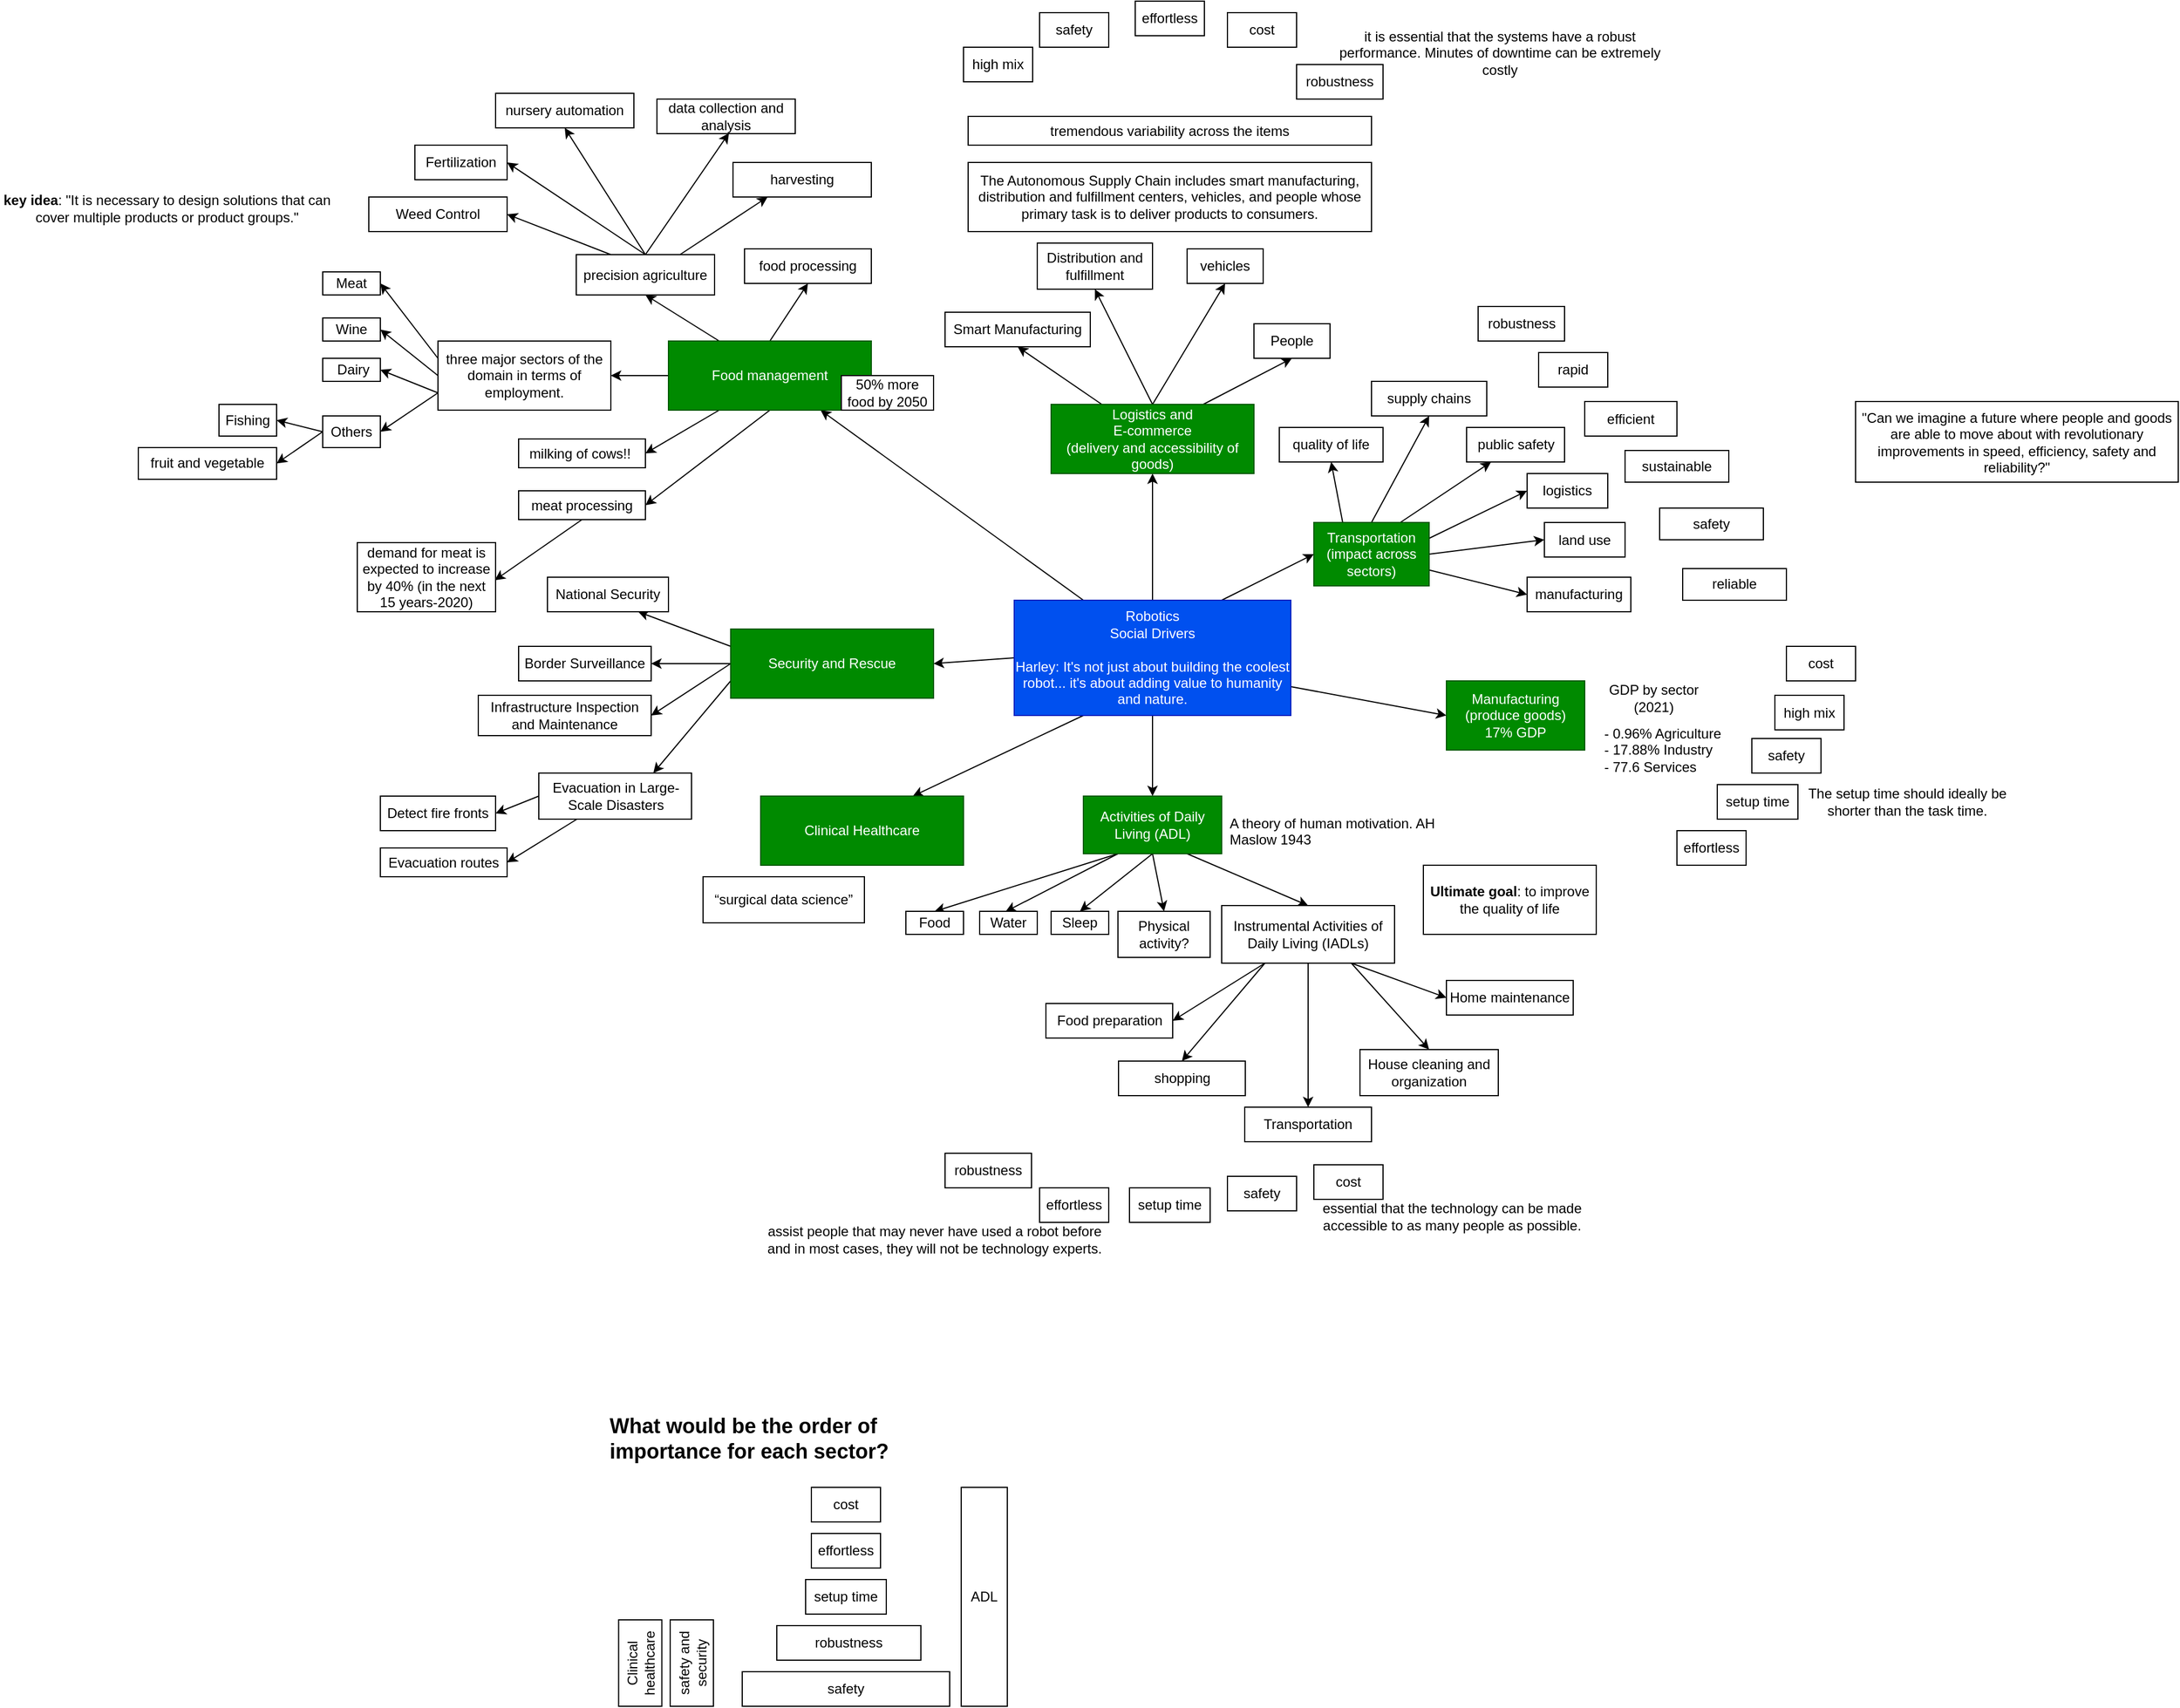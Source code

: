 <mxfile version="22.0.2" type="device" pages="2">
  <diagram name="social-drivers" id="5bm2m10bLi5U_rmtTwbF">
    <mxGraphModel dx="4680" dy="1896" grid="1" gridSize="10" guides="1" tooltips="1" connect="1" arrows="1" fold="1" page="1" pageScale="1" pageWidth="1500" pageHeight="1500" math="0" shadow="0">
      <root>
        <mxCell id="0" />
        <mxCell id="1" parent="0" />
        <mxCell id="MkafpMVj9-9ch26OOqM1-1" style="edgeStyle=none;rounded=0;orthogonalLoop=1;jettySize=auto;html=1;exitX=1;exitY=0.75;exitDx=0;exitDy=0;entryX=0;entryY=0.5;entryDx=0;entryDy=0;" edge="1" parent="1" source="MkafpMVj9-9ch26OOqM1-8" target="MkafpMVj9-9ch26OOqM1-9">
          <mxGeometry relative="1" as="geometry" />
        </mxCell>
        <mxCell id="MkafpMVj9-9ch26OOqM1-2" style="edgeStyle=none;rounded=0;orthogonalLoop=1;jettySize=auto;html=1;exitX=0.5;exitY=0;exitDx=0;exitDy=0;" edge="1" parent="1" source="MkafpMVj9-9ch26OOqM1-8" target="MkafpMVj9-9ch26OOqM1-14">
          <mxGeometry relative="1" as="geometry" />
        </mxCell>
        <mxCell id="MkafpMVj9-9ch26OOqM1-3" style="edgeStyle=none;rounded=0;orthogonalLoop=1;jettySize=auto;html=1;exitX=0.75;exitY=0;exitDx=0;exitDy=0;entryX=0;entryY=0.5;entryDx=0;entryDy=0;" edge="1" parent="1" source="MkafpMVj9-9ch26OOqM1-8" target="MkafpMVj9-9ch26OOqM1-21">
          <mxGeometry relative="1" as="geometry" />
        </mxCell>
        <mxCell id="MkafpMVj9-9ch26OOqM1-4" style="edgeStyle=none;rounded=0;orthogonalLoop=1;jettySize=auto;html=1;exitX=0.5;exitY=1;exitDx=0;exitDy=0;entryX=0.5;entryY=0;entryDx=0;entryDy=0;" edge="1" parent="1" source="MkafpMVj9-9ch26OOqM1-8" target="MkafpMVj9-9ch26OOqM1-59">
          <mxGeometry relative="1" as="geometry" />
        </mxCell>
        <mxCell id="MkafpMVj9-9ch26OOqM1-5" style="edgeStyle=none;rounded=0;orthogonalLoop=1;jettySize=auto;html=1;exitX=0.25;exitY=0;exitDx=0;exitDy=0;entryX=0.75;entryY=1;entryDx=0;entryDy=0;" edge="1" parent="1" source="MkafpMVj9-9ch26OOqM1-8" target="MkafpMVj9-9ch26OOqM1-29">
          <mxGeometry relative="1" as="geometry" />
        </mxCell>
        <mxCell id="MkafpMVj9-9ch26OOqM1-6" style="edgeStyle=none;rounded=0;orthogonalLoop=1;jettySize=auto;html=1;exitX=0.25;exitY=1;exitDx=0;exitDy=0;entryX=0.75;entryY=0;entryDx=0;entryDy=0;" edge="1" parent="1" source="MkafpMVj9-9ch26OOqM1-8" target="MkafpMVj9-9ch26OOqM1-22">
          <mxGeometry relative="1" as="geometry" />
        </mxCell>
        <mxCell id="MkafpMVj9-9ch26OOqM1-7" style="edgeStyle=none;rounded=0;orthogonalLoop=1;jettySize=auto;html=1;exitX=0;exitY=0.5;exitDx=0;exitDy=0;entryX=1;entryY=0.5;entryDx=0;entryDy=0;" edge="1" parent="1" source="MkafpMVj9-9ch26OOqM1-8" target="MkafpMVj9-9ch26OOqM1-34">
          <mxGeometry relative="1" as="geometry" />
        </mxCell>
        <mxCell id="MkafpMVj9-9ch26OOqM1-8" value="Robotics&lt;br&gt;Social Drivers&lt;br&gt;&lt;br&gt;Harley: It&#39;s not just about building the coolest robot...&amp;nbsp;it&#39;s about adding value to humanity and nature." style="rounded=0;whiteSpace=wrap;html=1;strokeColor=#001DBC;fillColor=#0050ef;fontColor=#ffffff;" vertex="1" parent="1">
          <mxGeometry x="380" y="540" width="240" height="100" as="geometry" />
        </mxCell>
        <mxCell id="MkafpMVj9-9ch26OOqM1-9" value="Manufacturing&lt;br&gt;(produce goods)&lt;br&gt;17% GDP" style="rounded=0;whiteSpace=wrap;html=1;strokeColor=#005700;fillColor=#008a00;fontColor=#ffffff;" vertex="1" parent="1">
          <mxGeometry x="755" y="610" width="120" height="60" as="geometry" />
        </mxCell>
        <mxCell id="MkafpMVj9-9ch26OOqM1-10" style="edgeStyle=none;rounded=0;orthogonalLoop=1;jettySize=auto;html=1;exitX=0.25;exitY=0;exitDx=0;exitDy=0;entryX=0.5;entryY=1;entryDx=0;entryDy=0;" edge="1" parent="1" source="MkafpMVj9-9ch26OOqM1-14" target="MkafpMVj9-9ch26OOqM1-38">
          <mxGeometry relative="1" as="geometry" />
        </mxCell>
        <mxCell id="MkafpMVj9-9ch26OOqM1-11" style="edgeStyle=none;rounded=0;orthogonalLoop=1;jettySize=auto;html=1;exitX=0.5;exitY=0;exitDx=0;exitDy=0;entryX=0.5;entryY=1;entryDx=0;entryDy=0;" edge="1" parent="1" source="MkafpMVj9-9ch26OOqM1-14" target="MkafpMVj9-9ch26OOqM1-39">
          <mxGeometry relative="1" as="geometry" />
        </mxCell>
        <mxCell id="MkafpMVj9-9ch26OOqM1-12" style="edgeStyle=none;rounded=0;orthogonalLoop=1;jettySize=auto;html=1;exitX=0.5;exitY=0;exitDx=0;exitDy=0;entryX=0.5;entryY=1;entryDx=0;entryDy=0;" edge="1" parent="1" source="MkafpMVj9-9ch26OOqM1-14" target="MkafpMVj9-9ch26OOqM1-40">
          <mxGeometry relative="1" as="geometry" />
        </mxCell>
        <mxCell id="MkafpMVj9-9ch26OOqM1-13" style="edgeStyle=none;rounded=0;orthogonalLoop=1;jettySize=auto;html=1;exitX=0.75;exitY=0;exitDx=0;exitDy=0;entryX=0.5;entryY=1;entryDx=0;entryDy=0;" edge="1" parent="1" source="MkafpMVj9-9ch26OOqM1-14" target="MkafpMVj9-9ch26OOqM1-41">
          <mxGeometry relative="1" as="geometry" />
        </mxCell>
        <mxCell id="MkafpMVj9-9ch26OOqM1-14" value="Logistics and&lt;br&gt;E-commerce&lt;br&gt;(delivery and accessibility of goods)" style="rounded=0;whiteSpace=wrap;html=1;strokeColor=#005700;fillColor=#008a00;fontColor=#ffffff;" vertex="1" parent="1">
          <mxGeometry x="412" y="370" width="176" height="60" as="geometry" />
        </mxCell>
        <mxCell id="MkafpMVj9-9ch26OOqM1-15" style="rounded=0;orthogonalLoop=1;jettySize=auto;html=1;exitX=0.25;exitY=0;exitDx=0;exitDy=0;entryX=0.5;entryY=1;entryDx=0;entryDy=0;" edge="1" parent="1" source="MkafpMVj9-9ch26OOqM1-21" target="MkafpMVj9-9ch26OOqM1-46">
          <mxGeometry relative="1" as="geometry" />
        </mxCell>
        <mxCell id="MkafpMVj9-9ch26OOqM1-16" style="edgeStyle=none;rounded=0;orthogonalLoop=1;jettySize=auto;html=1;exitX=0.5;exitY=0;exitDx=0;exitDy=0;entryX=0.5;entryY=1;entryDx=0;entryDy=0;" edge="1" parent="1" source="MkafpMVj9-9ch26OOqM1-21" target="MkafpMVj9-9ch26OOqM1-43">
          <mxGeometry relative="1" as="geometry" />
        </mxCell>
        <mxCell id="MkafpMVj9-9ch26OOqM1-17" style="edgeStyle=none;rounded=0;orthogonalLoop=1;jettySize=auto;html=1;exitX=0.75;exitY=0;exitDx=0;exitDy=0;entryX=0.25;entryY=1;entryDx=0;entryDy=0;" edge="1" parent="1" source="MkafpMVj9-9ch26OOqM1-21" target="MkafpMVj9-9ch26OOqM1-47">
          <mxGeometry relative="1" as="geometry" />
        </mxCell>
        <mxCell id="MkafpMVj9-9ch26OOqM1-18" style="edgeStyle=none;rounded=0;orthogonalLoop=1;jettySize=auto;html=1;exitX=1;exitY=0.25;exitDx=0;exitDy=0;entryX=0;entryY=0.5;entryDx=0;entryDy=0;" edge="1" parent="1" source="MkafpMVj9-9ch26OOqM1-21" target="MkafpMVj9-9ch26OOqM1-44">
          <mxGeometry relative="1" as="geometry" />
        </mxCell>
        <mxCell id="MkafpMVj9-9ch26OOqM1-19" style="edgeStyle=none;rounded=0;orthogonalLoop=1;jettySize=auto;html=1;exitX=1;exitY=0.5;exitDx=0;exitDy=0;entryX=0;entryY=0.5;entryDx=0;entryDy=0;" edge="1" parent="1" source="MkafpMVj9-9ch26OOqM1-21" target="MkafpMVj9-9ch26OOqM1-48">
          <mxGeometry relative="1" as="geometry" />
        </mxCell>
        <mxCell id="MkafpMVj9-9ch26OOqM1-20" style="edgeStyle=none;rounded=0;orthogonalLoop=1;jettySize=auto;html=1;exitX=1;exitY=0.75;exitDx=0;exitDy=0;entryX=0;entryY=0.5;entryDx=0;entryDy=0;" edge="1" parent="1" source="MkafpMVj9-9ch26OOqM1-21" target="MkafpMVj9-9ch26OOqM1-45">
          <mxGeometry relative="1" as="geometry" />
        </mxCell>
        <mxCell id="MkafpMVj9-9ch26OOqM1-21" value="Transportation&lt;br&gt;(impact across sectors)" style="rounded=0;whiteSpace=wrap;html=1;strokeColor=#005700;fillColor=#008a00;fontColor=#ffffff;" vertex="1" parent="1">
          <mxGeometry x="640" y="472.5" width="100" height="55" as="geometry" />
        </mxCell>
        <mxCell id="MkafpMVj9-9ch26OOqM1-22" value="Clinical Healthcare" style="rounded=0;whiteSpace=wrap;html=1;strokeColor=#005700;fillColor=#008a00;fontColor=#ffffff;" vertex="1" parent="1">
          <mxGeometry x="160" y="710" width="176" height="60" as="geometry" />
        </mxCell>
        <mxCell id="MkafpMVj9-9ch26OOqM1-23" value="&lt;b&gt;Ultimate goal&lt;/b&gt;: to improve the quality of life" style="rounded=0;whiteSpace=wrap;html=1;strokeColor=default;fillColor=default;" vertex="1" parent="1">
          <mxGeometry x="735" y="770" width="150" height="60" as="geometry" />
        </mxCell>
        <mxCell id="MkafpMVj9-9ch26OOqM1-24" style="edgeStyle=none;rounded=0;orthogonalLoop=1;jettySize=auto;html=1;exitX=0;exitY=0.5;exitDx=0;exitDy=0;entryX=1;entryY=0.5;entryDx=0;entryDy=0;" edge="1" parent="1" source="MkafpMVj9-9ch26OOqM1-29" target="MkafpMVj9-9ch26OOqM1-81">
          <mxGeometry relative="1" as="geometry" />
        </mxCell>
        <mxCell id="MkafpMVj9-9ch26OOqM1-25" style="edgeStyle=none;rounded=0;orthogonalLoop=1;jettySize=auto;html=1;exitX=0.5;exitY=0;exitDx=0;exitDy=0;entryX=0.5;entryY=1;entryDx=0;entryDy=0;" edge="1" parent="1" source="MkafpMVj9-9ch26OOqM1-29" target="MkafpMVj9-9ch26OOqM1-90">
          <mxGeometry relative="1" as="geometry" />
        </mxCell>
        <mxCell id="MkafpMVj9-9ch26OOqM1-26" style="edgeStyle=none;rounded=0;orthogonalLoop=1;jettySize=auto;html=1;exitX=0.25;exitY=0;exitDx=0;exitDy=0;entryX=0.5;entryY=1;entryDx=0;entryDy=0;" edge="1" parent="1" source="MkafpMVj9-9ch26OOqM1-29" target="MkafpMVj9-9ch26OOqM1-96">
          <mxGeometry relative="1" as="geometry" />
        </mxCell>
        <mxCell id="MkafpMVj9-9ch26OOqM1-27" style="edgeStyle=none;rounded=0;orthogonalLoop=1;jettySize=auto;html=1;exitX=0.25;exitY=1;exitDx=0;exitDy=0;entryX=1;entryY=0.5;entryDx=0;entryDy=0;" edge="1" parent="1" source="MkafpMVj9-9ch26OOqM1-29" target="MkafpMVj9-9ch26OOqM1-102">
          <mxGeometry relative="1" as="geometry" />
        </mxCell>
        <mxCell id="MkafpMVj9-9ch26OOqM1-28" style="edgeStyle=none;rounded=0;orthogonalLoop=1;jettySize=auto;html=1;exitX=0.5;exitY=1;exitDx=0;exitDy=0;entryX=1;entryY=0.5;entryDx=0;entryDy=0;" edge="1" parent="1" source="MkafpMVj9-9ch26OOqM1-29" target="MkafpMVj9-9ch26OOqM1-104">
          <mxGeometry relative="1" as="geometry" />
        </mxCell>
        <mxCell id="MkafpMVj9-9ch26OOqM1-29" value="Food management" style="rounded=0;whiteSpace=wrap;html=1;strokeColor=#005700;fillColor=#008a00;fontColor=#ffffff;" vertex="1" parent="1">
          <mxGeometry x="80" y="315" width="176" height="60" as="geometry" />
        </mxCell>
        <mxCell id="MkafpMVj9-9ch26OOqM1-30" style="edgeStyle=none;rounded=0;orthogonalLoop=1;jettySize=auto;html=1;exitX=0;exitY=0.5;exitDx=0;exitDy=0;entryX=1;entryY=0.5;entryDx=0;entryDy=0;" edge="1" parent="1" source="MkafpMVj9-9ch26OOqM1-34" target="MkafpMVj9-9ch26OOqM1-108">
          <mxGeometry relative="1" as="geometry" />
        </mxCell>
        <mxCell id="MkafpMVj9-9ch26OOqM1-31" style="edgeStyle=none;rounded=0;orthogonalLoop=1;jettySize=auto;html=1;exitX=0;exitY=0.5;exitDx=0;exitDy=0;entryX=1;entryY=0.5;entryDx=0;entryDy=0;" edge="1" parent="1" source="MkafpMVj9-9ch26OOqM1-34" target="MkafpMVj9-9ch26OOqM1-114">
          <mxGeometry relative="1" as="geometry" />
        </mxCell>
        <mxCell id="MkafpMVj9-9ch26OOqM1-32" style="edgeStyle=none;rounded=0;orthogonalLoop=1;jettySize=auto;html=1;exitX=0;exitY=0.25;exitDx=0;exitDy=0;entryX=0.75;entryY=1;entryDx=0;entryDy=0;" edge="1" parent="1" source="MkafpMVj9-9ch26OOqM1-34" target="MkafpMVj9-9ch26OOqM1-107">
          <mxGeometry relative="1" as="geometry" />
        </mxCell>
        <mxCell id="MkafpMVj9-9ch26OOqM1-33" style="edgeStyle=none;rounded=0;orthogonalLoop=1;jettySize=auto;html=1;exitX=0;exitY=0.75;exitDx=0;exitDy=0;entryX=0.75;entryY=0;entryDx=0;entryDy=0;" edge="1" parent="1" source="MkafpMVj9-9ch26OOqM1-34" target="MkafpMVj9-9ch26OOqM1-111">
          <mxGeometry relative="1" as="geometry" />
        </mxCell>
        <mxCell id="MkafpMVj9-9ch26OOqM1-34" value="Security and Rescue" style="rounded=0;whiteSpace=wrap;html=1;strokeColor=#005700;fillColor=#008a00;fontColor=#ffffff;" vertex="1" parent="1">
          <mxGeometry x="134" y="565" width="176" height="60" as="geometry" />
        </mxCell>
        <UserObject label="GDP by sector (2021)" link="https://www.statista.com/statistics/270001/distribution-of-gross-domestic-product-gdp-across-economic-sectors-in-the-us/#:~:text=U.S.%20gross%20domestic%20product%20contributions%202000%2D2021%2C%20by%20sector&amp;text=In%202021%2C%20the%20agriculture%20sector,the%20GDP%2C%20at%2077.6%20percent." id="MkafpMVj9-9ch26OOqM1-35">
          <mxCell style="text;html=1;strokeColor=none;fillColor=none;align=center;verticalAlign=middle;whiteSpace=wrap;rounded=0;" vertex="1" parent="1">
            <mxGeometry x="885" y="610" width="100" height="30" as="geometry" />
          </mxCell>
        </UserObject>
        <mxCell id="MkafpMVj9-9ch26OOqM1-36" value="- 0.96% Agriculture&lt;br&gt;- 17.88% Industry&lt;br&gt;- 77.6 Services" style="text;html=1;strokeColor=none;fillColor=none;align=left;verticalAlign=middle;whiteSpace=wrap;rounded=0;" vertex="1" parent="1">
          <mxGeometry x="890" y="640" width="140" height="60" as="geometry" />
        </mxCell>
        <mxCell id="MkafpMVj9-9ch26OOqM1-37" value="The Autonomous Supply Chain includes smart manufacturing, distribution and fulfillment centers, vehicles, and people whose primary task is to deliver products to consumers." style="rounded=0;whiteSpace=wrap;html=1;strokeColor=default;fillColor=default;" vertex="1" parent="1">
          <mxGeometry x="340" y="160" width="350" height="60" as="geometry" />
        </mxCell>
        <mxCell id="MkafpMVj9-9ch26OOqM1-38" value="Smart Manufacturing" style="rounded=0;whiteSpace=wrap;html=1;strokeColor=default;fillColor=default;" vertex="1" parent="1">
          <mxGeometry x="320" y="290" width="126" height="30" as="geometry" />
        </mxCell>
        <mxCell id="MkafpMVj9-9ch26OOqM1-39" value="Distribution and fulfillment" style="rounded=0;whiteSpace=wrap;html=1;strokeColor=default;fillColor=default;" vertex="1" parent="1">
          <mxGeometry x="400" y="230" width="100" height="40" as="geometry" />
        </mxCell>
        <mxCell id="MkafpMVj9-9ch26OOqM1-40" value="vehicles" style="rounded=0;whiteSpace=wrap;html=1;strokeColor=default;fillColor=default;" vertex="1" parent="1">
          <mxGeometry x="530" y="235" width="66" height="30" as="geometry" />
        </mxCell>
        <mxCell id="MkafpMVj9-9ch26OOqM1-41" value="People" style="rounded=0;whiteSpace=wrap;html=1;strokeColor=default;fillColor=default;" vertex="1" parent="1">
          <mxGeometry x="588" y="300" width="66" height="30" as="geometry" />
        </mxCell>
        <mxCell id="MkafpMVj9-9ch26OOqM1-42" value="&quot;Can we imagine a future where people and goods are able to move about with revolutionary improvements in speed, efficiency, safety and reliability?&quot;" style="rounded=0;whiteSpace=wrap;html=1;strokeColor=default;fillColor=default;" vertex="1" parent="1">
          <mxGeometry x="1110" y="367.5" width="280" height="70" as="geometry" />
        </mxCell>
        <mxCell id="MkafpMVj9-9ch26OOqM1-43" value="supply chains" style="rounded=0;whiteSpace=wrap;html=1;strokeColor=default;fillColor=default;" vertex="1" parent="1">
          <mxGeometry x="690" y="350" width="100" height="30" as="geometry" />
        </mxCell>
        <mxCell id="MkafpMVj9-9ch26OOqM1-44" value="logistics" style="rounded=0;whiteSpace=wrap;html=1;strokeColor=default;fillColor=default;" vertex="1" parent="1">
          <mxGeometry x="825" y="430" width="70" height="30" as="geometry" />
        </mxCell>
        <mxCell id="MkafpMVj9-9ch26OOqM1-45" value="manufacturing" style="rounded=0;whiteSpace=wrap;html=1;strokeColor=default;fillColor=default;" vertex="1" parent="1">
          <mxGeometry x="825" y="520" width="90" height="30" as="geometry" />
        </mxCell>
        <mxCell id="MkafpMVj9-9ch26OOqM1-46" value="quality of life" style="rounded=0;whiteSpace=wrap;html=1;strokeColor=default;fillColor=default;" vertex="1" parent="1">
          <mxGeometry x="610" y="390" width="90" height="30" as="geometry" />
        </mxCell>
        <mxCell id="MkafpMVj9-9ch26OOqM1-47" value="public safety" style="rounded=0;whiteSpace=wrap;html=1;strokeColor=default;fillColor=default;" vertex="1" parent="1">
          <mxGeometry x="772.5" y="390" width="85" height="30" as="geometry" />
        </mxCell>
        <mxCell id="MkafpMVj9-9ch26OOqM1-48" value="land use" style="rounded=0;whiteSpace=wrap;html=1;strokeColor=default;fillColor=default;" vertex="1" parent="1">
          <mxGeometry x="840" y="472.5" width="70" height="30" as="geometry" />
        </mxCell>
        <mxCell id="MkafpMVj9-9ch26OOqM1-49" value="rapid" style="rounded=0;whiteSpace=wrap;html=1;strokeColor=default;fillColor=default;" vertex="1" parent="1">
          <mxGeometry x="835" y="325" width="60" height="30" as="geometry" />
        </mxCell>
        <mxCell id="MkafpMVj9-9ch26OOqM1-50" value="efficient" style="rounded=0;whiteSpace=wrap;html=1;strokeColor=default;fillColor=default;" vertex="1" parent="1">
          <mxGeometry x="875" y="367.5" width="80" height="30" as="geometry" />
        </mxCell>
        <mxCell id="MkafpMVj9-9ch26OOqM1-51" value="&lt;span style=&quot;font-family: Helvetica; font-size: 12px; font-style: normal; font-variant-ligatures: normal; font-variant-caps: normal; font-weight: 400; letter-spacing: normal; orphans: 2; text-align: center; text-indent: 0px; text-transform: none; widows: 2; word-spacing: 0px; -webkit-text-stroke-width: 0px; text-decoration-thickness: initial; text-decoration-style: initial; text-decoration-color: initial; float: none; display: inline !important;&quot;&gt;sustainable&lt;/span&gt;" style="rounded=0;whiteSpace=wrap;html=1;strokeColor=default;fillColor=default;fontColor=#000000;" vertex="1" parent="1">
          <mxGeometry x="910" y="410" width="90" height="27.5" as="geometry" />
        </mxCell>
        <mxCell id="MkafpMVj9-9ch26OOqM1-52" value="safety" style="rounded=0;whiteSpace=wrap;html=1;strokeColor=default;fillColor=default;" vertex="1" parent="1">
          <mxGeometry x="940" y="460" width="90" height="27.5" as="geometry" />
        </mxCell>
        <mxCell id="MkafpMVj9-9ch26OOqM1-53" value="reliable" style="rounded=0;whiteSpace=wrap;html=1;strokeColor=default;fillColor=default;" vertex="1" parent="1">
          <mxGeometry x="960" y="512.5" width="90" height="27.5" as="geometry" />
        </mxCell>
        <mxCell id="MkafpMVj9-9ch26OOqM1-54" style="edgeStyle=none;rounded=0;orthogonalLoop=1;jettySize=auto;html=1;exitX=0.75;exitY=1;exitDx=0;exitDy=0;entryX=0.5;entryY=0;entryDx=0;entryDy=0;" edge="1" parent="1" source="MkafpMVj9-9ch26OOqM1-59" target="MkafpMVj9-9ch26OOqM1-66">
          <mxGeometry relative="1" as="geometry" />
        </mxCell>
        <mxCell id="MkafpMVj9-9ch26OOqM1-55" style="edgeStyle=none;rounded=0;orthogonalLoop=1;jettySize=auto;html=1;exitX=0.25;exitY=1;exitDx=0;exitDy=0;entryX=0.5;entryY=0;entryDx=0;entryDy=0;" edge="1" parent="1" source="MkafpMVj9-9ch26OOqM1-59" target="MkafpMVj9-9ch26OOqM1-67">
          <mxGeometry relative="1" as="geometry" />
        </mxCell>
        <mxCell id="MkafpMVj9-9ch26OOqM1-56" style="edgeStyle=none;rounded=0;orthogonalLoop=1;jettySize=auto;html=1;exitX=0.25;exitY=1;exitDx=0;exitDy=0;entryX=0.451;entryY=0.012;entryDx=0;entryDy=0;entryPerimeter=0;" edge="1" parent="1" source="MkafpMVj9-9ch26OOqM1-59" target="MkafpMVj9-9ch26OOqM1-68">
          <mxGeometry relative="1" as="geometry" />
        </mxCell>
        <mxCell id="MkafpMVj9-9ch26OOqM1-57" style="edgeStyle=none;rounded=0;orthogonalLoop=1;jettySize=auto;html=1;exitX=0.5;exitY=1;exitDx=0;exitDy=0;entryX=0.5;entryY=0;entryDx=0;entryDy=0;" edge="1" parent="1" source="MkafpMVj9-9ch26OOqM1-59" target="MkafpMVj9-9ch26OOqM1-69">
          <mxGeometry relative="1" as="geometry" />
        </mxCell>
        <mxCell id="MkafpMVj9-9ch26OOqM1-58" style="edgeStyle=none;rounded=0;orthogonalLoop=1;jettySize=auto;html=1;exitX=0.5;exitY=1;exitDx=0;exitDy=0;entryX=0.5;entryY=0;entryDx=0;entryDy=0;" edge="1" parent="1" source="MkafpMVj9-9ch26OOqM1-59" target="MkafpMVj9-9ch26OOqM1-70">
          <mxGeometry relative="1" as="geometry" />
        </mxCell>
        <mxCell id="MkafpMVj9-9ch26OOqM1-59" value="Activities of Daily Living (ADL)" style="rounded=0;whiteSpace=wrap;html=1;strokeColor=#005700;fillColor=#008a00;fontColor=#ffffff;" vertex="1" parent="1">
          <mxGeometry x="440" y="710" width="120" height="50" as="geometry" />
        </mxCell>
        <mxCell id="MkafpMVj9-9ch26OOqM1-60" value="A theory of human motivation. AH Maslow 1943" style="text;whiteSpace=wrap;html=1;" vertex="1" parent="1">
          <mxGeometry x="565" y="720" width="190" height="40" as="geometry" />
        </mxCell>
        <mxCell id="MkafpMVj9-9ch26OOqM1-61" style="edgeStyle=none;rounded=0;orthogonalLoop=1;jettySize=auto;html=1;exitX=0.25;exitY=1;exitDx=0;exitDy=0;entryX=1;entryY=0.5;entryDx=0;entryDy=0;" edge="1" parent="1" source="MkafpMVj9-9ch26OOqM1-66" target="MkafpMVj9-9ch26OOqM1-71">
          <mxGeometry relative="1" as="geometry" />
        </mxCell>
        <mxCell id="MkafpMVj9-9ch26OOqM1-62" style="edgeStyle=none;rounded=0;orthogonalLoop=1;jettySize=auto;html=1;exitX=0.25;exitY=1;exitDx=0;exitDy=0;entryX=0.5;entryY=0;entryDx=0;entryDy=0;" edge="1" parent="1" source="MkafpMVj9-9ch26OOqM1-66" target="MkafpMVj9-9ch26OOqM1-72">
          <mxGeometry relative="1" as="geometry" />
        </mxCell>
        <mxCell id="MkafpMVj9-9ch26OOqM1-63" style="edgeStyle=none;rounded=0;orthogonalLoop=1;jettySize=auto;html=1;exitX=0.5;exitY=1;exitDx=0;exitDy=0;entryX=0.5;entryY=0;entryDx=0;entryDy=0;" edge="1" parent="1" source="MkafpMVj9-9ch26OOqM1-66" target="MkafpMVj9-9ch26OOqM1-73">
          <mxGeometry relative="1" as="geometry" />
        </mxCell>
        <mxCell id="MkafpMVj9-9ch26OOqM1-64" style="edgeStyle=none;rounded=0;orthogonalLoop=1;jettySize=auto;html=1;exitX=0.75;exitY=1;exitDx=0;exitDy=0;entryX=0.5;entryY=0;entryDx=0;entryDy=0;" edge="1" parent="1" source="MkafpMVj9-9ch26OOqM1-66" target="MkafpMVj9-9ch26OOqM1-74">
          <mxGeometry relative="1" as="geometry" />
        </mxCell>
        <mxCell id="MkafpMVj9-9ch26OOqM1-65" style="edgeStyle=none;rounded=0;orthogonalLoop=1;jettySize=auto;html=1;exitX=0.75;exitY=1;exitDx=0;exitDy=0;entryX=0;entryY=0.5;entryDx=0;entryDy=0;" edge="1" parent="1" source="MkafpMVj9-9ch26OOqM1-66" target="MkafpMVj9-9ch26OOqM1-75">
          <mxGeometry relative="1" as="geometry" />
        </mxCell>
        <mxCell id="MkafpMVj9-9ch26OOqM1-66" value="Instrumental Activities of Daily Living (IADLs)" style="rounded=0;whiteSpace=wrap;html=1;strokeColor=default;fillColor=default;" vertex="1" parent="1">
          <mxGeometry x="560" y="805" width="150" height="50" as="geometry" />
        </mxCell>
        <mxCell id="MkafpMVj9-9ch26OOqM1-67" value="Food" style="rounded=0;whiteSpace=wrap;html=1;strokeColor=default;fillColor=default;" vertex="1" parent="1">
          <mxGeometry x="286" y="810" width="50" height="20" as="geometry" />
        </mxCell>
        <mxCell id="MkafpMVj9-9ch26OOqM1-68" value="Water" style="rounded=0;whiteSpace=wrap;html=1;strokeColor=default;fillColor=default;" vertex="1" parent="1">
          <mxGeometry x="350" y="810" width="50" height="20" as="geometry" />
        </mxCell>
        <mxCell id="MkafpMVj9-9ch26OOqM1-69" value="Sleep" style="rounded=0;whiteSpace=wrap;html=1;strokeColor=default;fillColor=default;" vertex="1" parent="1">
          <mxGeometry x="412" y="810" width="50" height="20" as="geometry" />
        </mxCell>
        <mxCell id="MkafpMVj9-9ch26OOqM1-70" value="Physical activity?" style="rounded=0;whiteSpace=wrap;html=1;strokeColor=default;fillColor=default;" vertex="1" parent="1">
          <mxGeometry x="470" y="810" width="80" height="40" as="geometry" />
        </mxCell>
        <mxCell id="MkafpMVj9-9ch26OOqM1-71" value="Food preparation" style="rounded=0;whiteSpace=wrap;html=1;strokeColor=default;fillColor=default;" vertex="1" parent="1">
          <mxGeometry x="407.5" y="890" width="110" height="30" as="geometry" />
        </mxCell>
        <mxCell id="MkafpMVj9-9ch26OOqM1-72" value="shopping" style="rounded=0;whiteSpace=wrap;html=1;strokeColor=default;fillColor=default;" vertex="1" parent="1">
          <mxGeometry x="470.5" y="940" width="110" height="30" as="geometry" />
        </mxCell>
        <mxCell id="MkafpMVj9-9ch26OOqM1-73" value="Transportation" style="rounded=0;whiteSpace=wrap;html=1;strokeColor=default;fillColor=default;" vertex="1" parent="1">
          <mxGeometry x="580" y="980" width="110" height="30" as="geometry" />
        </mxCell>
        <mxCell id="MkafpMVj9-9ch26OOqM1-74" value="House cleaning and organization" style="rounded=0;whiteSpace=wrap;html=1;strokeColor=default;fillColor=default;" vertex="1" parent="1">
          <mxGeometry x="680" y="930" width="120" height="40" as="geometry" />
        </mxCell>
        <mxCell id="MkafpMVj9-9ch26OOqM1-75" value="Home maintenance" style="rounded=0;whiteSpace=wrap;html=1;strokeColor=default;fillColor=default;" vertex="1" parent="1">
          <mxGeometry x="755" y="870" width="110" height="30" as="geometry" />
        </mxCell>
        <mxCell id="MkafpMVj9-9ch26OOqM1-76" value="“surgical data science”" style="rounded=0;whiteSpace=wrap;html=1;strokeColor=default;fillColor=default;" vertex="1" parent="1">
          <mxGeometry x="110" y="780" width="140" height="40" as="geometry" />
        </mxCell>
        <mxCell id="MkafpMVj9-9ch26OOqM1-77" style="edgeStyle=none;rounded=0;orthogonalLoop=1;jettySize=auto;html=1;exitX=0;exitY=0.25;exitDx=0;exitDy=0;entryX=1;entryY=0.5;entryDx=0;entryDy=0;" edge="1" parent="1" source="MkafpMVj9-9ch26OOqM1-81" target="MkafpMVj9-9ch26OOqM1-82">
          <mxGeometry relative="1" as="geometry" />
        </mxCell>
        <mxCell id="MkafpMVj9-9ch26OOqM1-78" style="edgeStyle=none;rounded=0;orthogonalLoop=1;jettySize=auto;html=1;exitX=0;exitY=0.5;exitDx=0;exitDy=0;entryX=1;entryY=0.5;entryDx=0;entryDy=0;" edge="1" parent="1" source="MkafpMVj9-9ch26OOqM1-81" target="MkafpMVj9-9ch26OOqM1-83">
          <mxGeometry relative="1" as="geometry" />
        </mxCell>
        <mxCell id="MkafpMVj9-9ch26OOqM1-79" style="edgeStyle=none;rounded=0;orthogonalLoop=1;jettySize=auto;html=1;exitX=0;exitY=0.75;exitDx=0;exitDy=0;entryX=1;entryY=0.5;entryDx=0;entryDy=0;" edge="1" parent="1" source="MkafpMVj9-9ch26OOqM1-81" target="MkafpMVj9-9ch26OOqM1-84">
          <mxGeometry relative="1" as="geometry" />
        </mxCell>
        <mxCell id="MkafpMVj9-9ch26OOqM1-80" style="edgeStyle=none;rounded=0;orthogonalLoop=1;jettySize=auto;html=1;exitX=0;exitY=0.75;exitDx=0;exitDy=0;entryX=1;entryY=0.5;entryDx=0;entryDy=0;" edge="1" parent="1" source="MkafpMVj9-9ch26OOqM1-81" target="MkafpMVj9-9ch26OOqM1-87">
          <mxGeometry relative="1" as="geometry" />
        </mxCell>
        <mxCell id="MkafpMVj9-9ch26OOqM1-81" value="three major sectors of the domain in terms of employment." style="rounded=0;whiteSpace=wrap;html=1;strokeColor=default;fillColor=default;" vertex="1" parent="1">
          <mxGeometry x="-120" y="315" width="150" height="60" as="geometry" />
        </mxCell>
        <mxCell id="MkafpMVj9-9ch26OOqM1-82" value="Meat" style="rounded=0;whiteSpace=wrap;html=1;strokeColor=default;fillColor=default;" vertex="1" parent="1">
          <mxGeometry x="-220" y="255" width="50" height="20" as="geometry" />
        </mxCell>
        <mxCell id="MkafpMVj9-9ch26OOqM1-83" value="Wine" style="rounded=0;whiteSpace=wrap;html=1;strokeColor=default;fillColor=default;" vertex="1" parent="1">
          <mxGeometry x="-220" y="295" width="50" height="20" as="geometry" />
        </mxCell>
        <mxCell id="MkafpMVj9-9ch26OOqM1-84" value="&amp;nbsp;Dairy" style="rounded=0;whiteSpace=wrap;html=1;strokeColor=default;fillColor=default;" vertex="1" parent="1">
          <mxGeometry x="-220" y="330" width="50" height="20" as="geometry" />
        </mxCell>
        <mxCell id="MkafpMVj9-9ch26OOqM1-85" style="edgeStyle=none;rounded=0;orthogonalLoop=1;jettySize=auto;html=1;exitX=0;exitY=0.5;exitDx=0;exitDy=0;entryX=1;entryY=0.5;entryDx=0;entryDy=0;" edge="1" parent="1" source="MkafpMVj9-9ch26OOqM1-87" target="MkafpMVj9-9ch26OOqM1-88">
          <mxGeometry relative="1" as="geometry" />
        </mxCell>
        <mxCell id="MkafpMVj9-9ch26OOqM1-86" style="edgeStyle=none;rounded=0;orthogonalLoop=1;jettySize=auto;html=1;exitX=0;exitY=0.5;exitDx=0;exitDy=0;entryX=1;entryY=0.5;entryDx=0;entryDy=0;" edge="1" parent="1" source="MkafpMVj9-9ch26OOqM1-87" target="MkafpMVj9-9ch26OOqM1-89">
          <mxGeometry relative="1" as="geometry" />
        </mxCell>
        <mxCell id="MkafpMVj9-9ch26OOqM1-87" value="Others" style="rounded=0;whiteSpace=wrap;html=1;strokeColor=default;fillColor=default;" vertex="1" parent="1">
          <mxGeometry x="-220" y="380" width="50" height="27.5" as="geometry" />
        </mxCell>
        <mxCell id="MkafpMVj9-9ch26OOqM1-88" value="Fishing" style="rounded=0;whiteSpace=wrap;html=1;strokeColor=default;fillColor=default;" vertex="1" parent="1">
          <mxGeometry x="-310" y="370" width="50" height="27.5" as="geometry" />
        </mxCell>
        <mxCell id="MkafpMVj9-9ch26OOqM1-89" value="fruit and vegetable" style="rounded=0;whiteSpace=wrap;html=1;strokeColor=default;fillColor=default;" vertex="1" parent="1">
          <mxGeometry x="-380" y="407.5" width="120" height="27.5" as="geometry" />
        </mxCell>
        <mxCell id="MkafpMVj9-9ch26OOqM1-90" value="food processing" style="rounded=0;whiteSpace=wrap;html=1;strokeColor=default;fillColor=default;" vertex="1" parent="1">
          <mxGeometry x="146" y="235" width="110" height="30" as="geometry" />
        </mxCell>
        <mxCell id="MkafpMVj9-9ch26OOqM1-91" style="edgeStyle=none;rounded=0;orthogonalLoop=1;jettySize=auto;html=1;exitX=0.5;exitY=0;exitDx=0;exitDy=0;entryX=0.5;entryY=1;entryDx=0;entryDy=0;" edge="1" parent="1" source="MkafpMVj9-9ch26OOqM1-96" target="MkafpMVj9-9ch26OOqM1-98">
          <mxGeometry relative="1" as="geometry" />
        </mxCell>
        <mxCell id="MkafpMVj9-9ch26OOqM1-92" style="edgeStyle=none;rounded=0;orthogonalLoop=1;jettySize=auto;html=1;exitX=0.25;exitY=0;exitDx=0;exitDy=0;entryX=1;entryY=0.5;entryDx=0;entryDy=0;" edge="1" parent="1" source="MkafpMVj9-9ch26OOqM1-96" target="MkafpMVj9-9ch26OOqM1-97">
          <mxGeometry relative="1" as="geometry" />
        </mxCell>
        <mxCell id="MkafpMVj9-9ch26OOqM1-93" style="edgeStyle=none;rounded=0;orthogonalLoop=1;jettySize=auto;html=1;exitX=0.5;exitY=0;exitDx=0;exitDy=0;entryX=0.521;entryY=0.982;entryDx=0;entryDy=0;entryPerimeter=0;" edge="1" parent="1" source="MkafpMVj9-9ch26OOqM1-96" target="MkafpMVj9-9ch26OOqM1-100">
          <mxGeometry relative="1" as="geometry" />
        </mxCell>
        <mxCell id="MkafpMVj9-9ch26OOqM1-94" style="edgeStyle=none;rounded=0;orthogonalLoop=1;jettySize=auto;html=1;exitX=0.5;exitY=0;exitDx=0;exitDy=0;entryX=1;entryY=0.5;entryDx=0;entryDy=0;" edge="1" parent="1" source="MkafpMVj9-9ch26OOqM1-96" target="MkafpMVj9-9ch26OOqM1-101">
          <mxGeometry relative="1" as="geometry" />
        </mxCell>
        <mxCell id="MkafpMVj9-9ch26OOqM1-95" style="edgeStyle=none;rounded=0;orthogonalLoop=1;jettySize=auto;html=1;exitX=0.75;exitY=0;exitDx=0;exitDy=0;entryX=0.25;entryY=1;entryDx=0;entryDy=0;" edge="1" parent="1" source="MkafpMVj9-9ch26OOqM1-96" target="MkafpMVj9-9ch26OOqM1-99">
          <mxGeometry relative="1" as="geometry" />
        </mxCell>
        <mxCell id="MkafpMVj9-9ch26OOqM1-96" value="precision agriculture" style="rounded=0;whiteSpace=wrap;html=1;strokeColor=default;fillColor=default;" vertex="1" parent="1">
          <mxGeometry y="240" width="120" height="35" as="geometry" />
        </mxCell>
        <mxCell id="MkafpMVj9-9ch26OOqM1-97" value="Weed Control" style="rounded=0;whiteSpace=wrap;html=1;strokeColor=default;fillColor=default;" vertex="1" parent="1">
          <mxGeometry x="-180" y="190" width="120" height="30" as="geometry" />
        </mxCell>
        <mxCell id="MkafpMVj9-9ch26OOqM1-98" value="nursery automation" style="rounded=0;whiteSpace=wrap;html=1;strokeColor=default;fillColor=default;" vertex="1" parent="1">
          <mxGeometry x="-70" y="100" width="120" height="30" as="geometry" />
        </mxCell>
        <mxCell id="MkafpMVj9-9ch26OOqM1-99" value="harvesting" style="rounded=0;whiteSpace=wrap;html=1;strokeColor=default;fillColor=default;" vertex="1" parent="1">
          <mxGeometry x="136" y="160" width="120" height="30" as="geometry" />
        </mxCell>
        <mxCell id="MkafpMVj9-9ch26OOqM1-100" value="data collection and analysis" style="rounded=0;whiteSpace=wrap;html=1;strokeColor=default;fillColor=default;" vertex="1" parent="1">
          <mxGeometry x="70" y="105" width="120" height="30" as="geometry" />
        </mxCell>
        <mxCell id="MkafpMVj9-9ch26OOqM1-101" value="Fertilization" style="rounded=0;whiteSpace=wrap;html=1;strokeColor=default;fillColor=default;" vertex="1" parent="1">
          <mxGeometry x="-140" y="145" width="80" height="30" as="geometry" />
        </mxCell>
        <mxCell id="MkafpMVj9-9ch26OOqM1-102" value="milking of cows!!&amp;nbsp;" style="rounded=0;whiteSpace=wrap;html=1;strokeColor=default;fillColor=default;" vertex="1" parent="1">
          <mxGeometry x="-50" y="400" width="110" height="25" as="geometry" />
        </mxCell>
        <mxCell id="MkafpMVj9-9ch26OOqM1-103" style="edgeStyle=none;rounded=0;orthogonalLoop=1;jettySize=auto;html=1;exitX=0.5;exitY=1;exitDx=0;exitDy=0;entryX=0.994;entryY=0.544;entryDx=0;entryDy=0;entryPerimeter=0;" edge="1" parent="1" source="MkafpMVj9-9ch26OOqM1-104" target="MkafpMVj9-9ch26OOqM1-106">
          <mxGeometry relative="1" as="geometry" />
        </mxCell>
        <mxCell id="MkafpMVj9-9ch26OOqM1-104" value="meat processing" style="rounded=0;whiteSpace=wrap;html=1;strokeColor=default;fillColor=default;" vertex="1" parent="1">
          <mxGeometry x="-50" y="445" width="110" height="25" as="geometry" />
        </mxCell>
        <mxCell id="MkafpMVj9-9ch26OOqM1-105" value="50% more food by 2050" style="rounded=0;whiteSpace=wrap;html=1;strokeColor=default;fillColor=default;" vertex="1" parent="1">
          <mxGeometry x="230" y="345" width="80" height="30" as="geometry" />
        </mxCell>
        <mxCell id="MkafpMVj9-9ch26OOqM1-106" value="demand for meat is expected to increase by 40% (in the next 15 years-2020)" style="rounded=0;whiteSpace=wrap;html=1;strokeColor=default;fillColor=default;" vertex="1" parent="1">
          <mxGeometry x="-190" y="490" width="120" height="60" as="geometry" />
        </mxCell>
        <mxCell id="MkafpMVj9-9ch26OOqM1-107" value="National Security" style="rounded=0;whiteSpace=wrap;html=1;strokeColor=default;fillColor=default;" vertex="1" parent="1">
          <mxGeometry x="-25" y="520" width="105" height="30" as="geometry" />
        </mxCell>
        <mxCell id="MkafpMVj9-9ch26OOqM1-108" value="Infrastructure Inspection and Maintenance" style="rounded=0;whiteSpace=wrap;html=1;strokeColor=default;fillColor=default;" vertex="1" parent="1">
          <mxGeometry x="-85" y="622.5" width="150" height="35" as="geometry" />
        </mxCell>
        <mxCell id="MkafpMVj9-9ch26OOqM1-109" style="edgeStyle=none;rounded=0;orthogonalLoop=1;jettySize=auto;html=1;exitX=0;exitY=0.5;exitDx=0;exitDy=0;entryX=1;entryY=0.5;entryDx=0;entryDy=0;" edge="1" parent="1" source="MkafpMVj9-9ch26OOqM1-111" target="MkafpMVj9-9ch26OOqM1-112">
          <mxGeometry relative="1" as="geometry" />
        </mxCell>
        <mxCell id="MkafpMVj9-9ch26OOqM1-110" style="edgeStyle=none;rounded=0;orthogonalLoop=1;jettySize=auto;html=1;exitX=0.25;exitY=1;exitDx=0;exitDy=0;entryX=1;entryY=0.5;entryDx=0;entryDy=0;" edge="1" parent="1" source="MkafpMVj9-9ch26OOqM1-111" target="MkafpMVj9-9ch26OOqM1-113">
          <mxGeometry relative="1" as="geometry" />
        </mxCell>
        <mxCell id="MkafpMVj9-9ch26OOqM1-111" value="Evacuation in Large-Scale Disasters" style="rounded=0;whiteSpace=wrap;html=1;strokeColor=default;fillColor=default;" vertex="1" parent="1">
          <mxGeometry x="-32.5" y="690" width="132.5" height="40" as="geometry" />
        </mxCell>
        <mxCell id="MkafpMVj9-9ch26OOqM1-112" value="Detect fire fronts" style="rounded=0;whiteSpace=wrap;html=1;strokeColor=default;fillColor=default;" vertex="1" parent="1">
          <mxGeometry x="-170" y="710" width="100" height="30" as="geometry" />
        </mxCell>
        <mxCell id="MkafpMVj9-9ch26OOqM1-113" value="Evacuation routes" style="rounded=0;whiteSpace=wrap;html=1;strokeColor=default;fillColor=default;" vertex="1" parent="1">
          <mxGeometry x="-170" y="755" width="110" height="25" as="geometry" />
        </mxCell>
        <mxCell id="MkafpMVj9-9ch26OOqM1-114" value="Border Surveillance" style="rounded=0;whiteSpace=wrap;html=1;strokeColor=default;fillColor=default;" vertex="1" parent="1">
          <mxGeometry x="-50" y="580" width="115" height="30" as="geometry" />
        </mxCell>
        <mxCell id="MkafpMVj9-9ch26OOqM1-115" value="cost" style="rounded=0;whiteSpace=wrap;html=1;strokeColor=default;fillColor=default;" vertex="1" parent="1">
          <mxGeometry x="1050" y="580" width="60" height="30" as="geometry" />
        </mxCell>
        <mxCell id="MkafpMVj9-9ch26OOqM1-116" value="high mix" style="rounded=0;whiteSpace=wrap;html=1;strokeColor=default;fillColor=default;" vertex="1" parent="1">
          <mxGeometry x="1040" y="622.5" width="60" height="30" as="geometry" />
        </mxCell>
        <mxCell id="MkafpMVj9-9ch26OOqM1-117" value="safety" style="rounded=0;whiteSpace=wrap;html=1;strokeColor=default;fillColor=default;" vertex="1" parent="1">
          <mxGeometry x="1020" y="660" width="60" height="30" as="geometry" />
        </mxCell>
        <mxCell id="MkafpMVj9-9ch26OOqM1-118" value="setup time" style="rounded=0;whiteSpace=wrap;html=1;strokeColor=default;fillColor=default;" vertex="1" parent="1">
          <mxGeometry x="990" y="700" width="70" height="30" as="geometry" />
        </mxCell>
        <mxCell id="MkafpMVj9-9ch26OOqM1-119" value="effortless" style="rounded=0;whiteSpace=wrap;html=1;strokeColor=default;fillColor=default;" vertex="1" parent="1">
          <mxGeometry x="955" y="740" width="60" height="30" as="geometry" />
        </mxCell>
        <mxCell id="MkafpMVj9-9ch26OOqM1-120" value="The setup time should ideally be shorter than the task time." style="text;html=1;strokeColor=none;fillColor=none;align=center;verticalAlign=middle;whiteSpace=wrap;rounded=0;" vertex="1" parent="1">
          <mxGeometry x="1060" y="700" width="190" height="30" as="geometry" />
        </mxCell>
        <mxCell id="MkafpMVj9-9ch26OOqM1-121" value="tremendous variability across the items" style="rounded=0;whiteSpace=wrap;html=1;strokeColor=default;fillColor=default;" vertex="1" parent="1">
          <mxGeometry x="340" y="120" width="350" height="25" as="geometry" />
        </mxCell>
        <mxCell id="MkafpMVj9-9ch26OOqM1-122" value="cost" style="rounded=0;whiteSpace=wrap;html=1;strokeColor=default;fillColor=default;" vertex="1" parent="1">
          <mxGeometry x="565" y="30" width="60" height="30" as="geometry" />
        </mxCell>
        <mxCell id="MkafpMVj9-9ch26OOqM1-123" value="robustness" style="rounded=0;whiteSpace=wrap;html=1;strokeColor=default;fillColor=default;" vertex="1" parent="1">
          <mxGeometry x="625" y="75" width="75" height="30" as="geometry" />
        </mxCell>
        <mxCell id="MkafpMVj9-9ch26OOqM1-124" value="effortless" style="rounded=0;whiteSpace=wrap;html=1;strokeColor=default;fillColor=default;" vertex="1" parent="1">
          <mxGeometry x="485" y="20" width="60" height="30" as="geometry" />
        </mxCell>
        <mxCell id="MkafpMVj9-9ch26OOqM1-125" value="safety" style="rounded=0;whiteSpace=wrap;html=1;strokeColor=default;fillColor=default;" vertex="1" parent="1">
          <mxGeometry x="402" y="30" width="60" height="30" as="geometry" />
        </mxCell>
        <mxCell id="MkafpMVj9-9ch26OOqM1-126" value="high mix" style="rounded=0;whiteSpace=wrap;html=1;strokeColor=default;fillColor=default;" vertex="1" parent="1">
          <mxGeometry x="336" y="60" width="60" height="30" as="geometry" />
        </mxCell>
        <mxCell id="MkafpMVj9-9ch26OOqM1-127" value="it is essential that the systems have a robust performance. Minutes of downtime can be extremely costly" style="text;html=1;strokeColor=none;fillColor=none;align=center;verticalAlign=middle;whiteSpace=wrap;rounded=0;" vertex="1" parent="1">
          <mxGeometry x="654" y="40" width="295" height="50" as="geometry" />
        </mxCell>
        <mxCell id="MkafpMVj9-9ch26OOqM1-128" value="robustness" style="rounded=0;whiteSpace=wrap;html=1;strokeColor=default;fillColor=default;" vertex="1" parent="1">
          <mxGeometry x="782.5" y="285" width="75" height="30" as="geometry" />
        </mxCell>
        <mxCell id="MkafpMVj9-9ch26OOqM1-129" value="cost" style="rounded=0;whiteSpace=wrap;html=1;strokeColor=default;fillColor=default;" vertex="1" parent="1">
          <mxGeometry x="640" y="1030" width="60" height="30" as="geometry" />
        </mxCell>
        <mxCell id="MkafpMVj9-9ch26OOqM1-130" value="safety" style="rounded=0;whiteSpace=wrap;html=1;strokeColor=default;fillColor=default;" vertex="1" parent="1">
          <mxGeometry x="565" y="1040" width="60" height="30" as="geometry" />
        </mxCell>
        <mxCell id="MkafpMVj9-9ch26OOqM1-131" value="setup time" style="rounded=0;whiteSpace=wrap;html=1;strokeColor=default;fillColor=default;" vertex="1" parent="1">
          <mxGeometry x="480" y="1050" width="70" height="30" as="geometry" />
        </mxCell>
        <mxCell id="MkafpMVj9-9ch26OOqM1-132" value="effortless" style="rounded=0;whiteSpace=wrap;html=1;strokeColor=default;fillColor=default;" vertex="1" parent="1">
          <mxGeometry x="402" y="1050" width="60" height="30" as="geometry" />
        </mxCell>
        <mxCell id="MkafpMVj9-9ch26OOqM1-133" value="robustness" style="rounded=0;whiteSpace=wrap;html=1;strokeColor=default;fillColor=default;" vertex="1" parent="1">
          <mxGeometry x="320" y="1020" width="75" height="30" as="geometry" />
        </mxCell>
        <mxCell id="MkafpMVj9-9ch26OOqM1-134" value="assist people that may never have used a robot before and in most cases, they will not be technology experts." style="text;html=1;strokeColor=none;fillColor=none;align=center;verticalAlign=middle;whiteSpace=wrap;rounded=0;" vertex="1" parent="1">
          <mxGeometry x="159" y="1080" width="304" height="30" as="geometry" />
        </mxCell>
        <mxCell id="MkafpMVj9-9ch26OOqM1-135" value="essential that the technology can be made accessible to as many people as possible." style="text;html=1;strokeColor=none;fillColor=none;align=center;verticalAlign=middle;whiteSpace=wrap;rounded=0;" vertex="1" parent="1">
          <mxGeometry x="645" y="1060" width="230" height="30" as="geometry" />
        </mxCell>
        <mxCell id="MkafpMVj9-9ch26OOqM1-136" value="&lt;b&gt;key idea&lt;/b&gt;: &quot;It is necessary to design solutions that can cover multiple products or product groups.&quot;" style="text;html=1;strokeColor=none;fillColor=none;align=center;verticalAlign=middle;whiteSpace=wrap;rounded=0;" vertex="1" parent="1">
          <mxGeometry x="-500" y="180" width="290" height="40" as="geometry" />
        </mxCell>
        <mxCell id="MkafpMVj9-9ch26OOqM1-137" value="safety" style="rounded=0;whiteSpace=wrap;html=1;strokeColor=default;fillColor=default;" vertex="1" parent="1">
          <mxGeometry x="144" y="1470" width="180" height="30" as="geometry" />
        </mxCell>
        <mxCell id="MkafpMVj9-9ch26OOqM1-138" value="effortless" style="rounded=0;whiteSpace=wrap;html=1;strokeColor=default;fillColor=default;" vertex="1" parent="1">
          <mxGeometry x="204" y="1350" width="60" height="30" as="geometry" />
        </mxCell>
        <mxCell id="MkafpMVj9-9ch26OOqM1-139" value="setup time" style="rounded=0;whiteSpace=wrap;html=1;strokeColor=default;fillColor=default;" vertex="1" parent="1">
          <mxGeometry x="199" y="1390" width="70" height="30" as="geometry" />
        </mxCell>
        <mxCell id="MkafpMVj9-9ch26OOqM1-140" value="robustness" style="rounded=0;whiteSpace=wrap;html=1;strokeColor=default;fillColor=default;" vertex="1" parent="1">
          <mxGeometry x="174" y="1430" width="125" height="30" as="geometry" />
        </mxCell>
        <mxCell id="MkafpMVj9-9ch26OOqM1-141" value="cost" style="rounded=0;whiteSpace=wrap;html=1;strokeColor=default;fillColor=default;" vertex="1" parent="1">
          <mxGeometry x="204" y="1310" width="60" height="30" as="geometry" />
        </mxCell>
        <mxCell id="MkafpMVj9-9ch26OOqM1-142" value="safety and security" style="rounded=0;whiteSpace=wrap;html=1;strokeColor=default;fillColor=default;rotation=-90;" vertex="1" parent="1">
          <mxGeometry x="62.75" y="1443.75" width="75" height="37.5" as="geometry" />
        </mxCell>
        <mxCell id="MkafpMVj9-9ch26OOqM1-143" value="Clinical healthcare" style="rounded=0;whiteSpace=wrap;html=1;strokeColor=default;fillColor=default;rotation=-90;" vertex="1" parent="1">
          <mxGeometry x="18" y="1443.75" width="75" height="37.5" as="geometry" />
        </mxCell>
        <mxCell id="MkafpMVj9-9ch26OOqM1-144" value="What would be the order of importance for each sector?" style="text;whiteSpace=wrap;fontSize=18;fontStyle=1" vertex="1" parent="1">
          <mxGeometry x="26.5" y="1240" width="335" height="60" as="geometry" />
        </mxCell>
        <mxCell id="MkafpMVj9-9ch26OOqM1-145" value="ADL" style="rounded=0;whiteSpace=wrap;html=1;" vertex="1" parent="1">
          <mxGeometry x="334" y="1310" width="40" height="190" as="geometry" />
        </mxCell>
      </root>
    </mxGraphModel>
  </diagram>
  <diagram id="DVNa_u_X1K0AjdhCm25O" name="mindmap">
    <mxGraphModel dx="4770" dy="2843" grid="1" gridSize="10" guides="1" tooltips="1" connect="1" arrows="1" fold="1" page="1" pageScale="1" pageWidth="1500" pageHeight="1500" math="0" shadow="0">
      <root>
        <mxCell id="0" />
        <mxCell id="1" parent="0" />
        <mxCell id="W4S8ho3-sGd4Jwx6U-pk-2" value="Robot Design" style="whiteSpace=wrap;html=1;shape=partialRectangle;top=0;left=0;bottom=1;right=0;points=[[0,1],[1,1]];fillColor=none;align=center;verticalAlign=bottom;routingCenterY=0.5;snapToPoint=1;recursiveResize=0;autosize=1;treeFolding=1;treeMoving=1;newEdgeStyle={&quot;edgeStyle&quot;:&quot;entityRelationEdgeStyle&quot;,&quot;startArrow&quot;:&quot;none&quot;,&quot;endArrow&quot;:&quot;none&quot;,&quot;segment&quot;:10,&quot;curved&quot;:1};" vertex="1" parent="1">
          <mxGeometry x="440" y="195" width="110" height="30" as="geometry" />
        </mxCell>
        <mxCell id="W4S8ho3-sGd4Jwx6U-pk-3" value="" style="edgeStyle=entityRelationEdgeStyle;startArrow=none;endArrow=none;segment=10;curved=1;rounded=0;" edge="1" parent="1" target="W4S8ho3-sGd4Jwx6U-pk-2">
          <mxGeometry relative="1" as="geometry">
            <mxPoint x="402.5" y="260" as="sourcePoint" />
          </mxGeometry>
        </mxCell>
        <mxCell id="W4S8ho3-sGd4Jwx6U-pk-4" value="Industrial Robotics" style="whiteSpace=wrap;html=1;shape=partialRectangle;top=0;left=0;bottom=1;right=0;points=[[0,1],[1,1]];fillColor=none;align=center;verticalAlign=bottom;routingCenterY=0.5;snapToPoint=1;recursiveResize=0;autosize=1;treeFolding=1;treeMoving=1;newEdgeStyle={&quot;edgeStyle&quot;:&quot;entityRelationEdgeStyle&quot;,&quot;startArrow&quot;:&quot;none&quot;,&quot;endArrow&quot;:&quot;none&quot;,&quot;segment&quot;:10,&quot;curved&quot;:1};" vertex="1" parent="1">
          <mxGeometry x="1750" y="340" width="140" height="30" as="geometry" />
        </mxCell>
        <mxCell id="W4S8ho3-sGd4Jwx6U-pk-5" value="" style="edgeStyle=entityRelationEdgeStyle;startArrow=none;endArrow=none;segment=10;curved=1;rounded=0;" edge="1" parent="1" target="W4S8ho3-sGd4Jwx6U-pk-4">
          <mxGeometry relative="1" as="geometry">
            <mxPoint x="1690" y="390" as="sourcePoint" />
          </mxGeometry>
        </mxCell>
        <mxCell id="W4S8ho3-sGd4Jwx6U-pk-6" value="Multi-Agent System" style="whiteSpace=wrap;html=1;shape=partialRectangle;top=0;left=0;bottom=1;right=0;points=[[0,1],[1,1]];fillColor=none;align=center;verticalAlign=bottom;routingCenterY=0.5;snapToPoint=1;recursiveResize=0;autosize=1;treeFolding=1;treeMoving=1;newEdgeStyle={&quot;edgeStyle&quot;:&quot;entityRelationEdgeStyle&quot;,&quot;startArrow&quot;:&quot;none&quot;,&quot;endArrow&quot;:&quot;none&quot;,&quot;segment&quot;:10,&quot;curved&quot;:1};" vertex="1" parent="1">
          <mxGeometry x="1750" y="390" width="140" height="30" as="geometry" />
        </mxCell>
        <mxCell id="W4S8ho3-sGd4Jwx6U-pk-7" value="" style="edgeStyle=entityRelationEdgeStyle;startArrow=none;endArrow=none;segment=10;curved=1;rounded=0;" edge="1" parent="1" target="W4S8ho3-sGd4Jwx6U-pk-6">
          <mxGeometry relative="1" as="geometry">
            <mxPoint x="1710" y="430" as="sourcePoint" />
          </mxGeometry>
        </mxCell>
        <mxCell id="W4S8ho3-sGd4Jwx6U-pk-8" value="Human-Robot Interaction" style="whiteSpace=wrap;html=1;shape=partialRectangle;top=0;left=0;bottom=1;right=0;points=[[0,1],[1,1]];fillColor=none;align=center;verticalAlign=bottom;routingCenterY=0.5;snapToPoint=1;recursiveResize=0;autosize=1;treeFolding=1;treeMoving=1;newEdgeStyle={&quot;edgeStyle&quot;:&quot;entityRelationEdgeStyle&quot;,&quot;startArrow&quot;:&quot;none&quot;,&quot;endArrow&quot;:&quot;none&quot;,&quot;segment&quot;:10,&quot;curved&quot;:1};" vertex="1" parent="1">
          <mxGeometry x="1755" y="285" width="170" height="30" as="geometry" />
        </mxCell>
        <mxCell id="W4S8ho3-sGd4Jwx6U-pk-9" value="" style="edgeStyle=entityRelationEdgeStyle;startArrow=none;endArrow=none;segment=10;curved=1;rounded=0;" edge="1" parent="1" target="W4S8ho3-sGd4Jwx6U-pk-8">
          <mxGeometry relative="1" as="geometry">
            <mxPoint x="1725" y="325" as="sourcePoint" />
          </mxGeometry>
        </mxCell>
        <mxCell id="W4S8ho3-sGd4Jwx6U-pk-10" value="Biomedical Robotics" style="whiteSpace=wrap;html=1;shape=partialRectangle;top=0;left=0;bottom=1;right=0;points=[[0,1],[1,1]];fillColor=none;align=center;verticalAlign=bottom;routingCenterY=0.5;snapToPoint=1;recursiveResize=0;autosize=1;treeFolding=1;treeMoving=1;newEdgeStyle={&quot;edgeStyle&quot;:&quot;entityRelationEdgeStyle&quot;,&quot;startArrow&quot;:&quot;none&quot;,&quot;endArrow&quot;:&quot;none&quot;,&quot;segment&quot;:10,&quot;curved&quot;:1};" vertex="1" parent="1">
          <mxGeometry x="1765" y="690" width="150" height="30" as="geometry" />
        </mxCell>
        <mxCell id="W4S8ho3-sGd4Jwx6U-pk-11" value="" style="edgeStyle=entityRelationEdgeStyle;startArrow=none;endArrow=none;segment=10;curved=1;rounded=0;" edge="1" parent="1" target="W4S8ho3-sGd4Jwx6U-pk-10">
          <mxGeometry relative="1" as="geometry">
            <mxPoint x="1715" y="740" as="sourcePoint" />
          </mxGeometry>
        </mxCell>
        <mxCell id="W4S8ho3-sGd4Jwx6U-pk-12" value="Field Robotics" style="whiteSpace=wrap;html=1;shape=partialRectangle;top=0;left=0;bottom=1;right=0;points=[[0,1],[1,1]];fillColor=none;align=center;verticalAlign=bottom;routingCenterY=0.5;snapToPoint=1;recursiveResize=0;autosize=1;treeFolding=1;treeMoving=1;newEdgeStyle={&quot;edgeStyle&quot;:&quot;entityRelationEdgeStyle&quot;,&quot;startArrow&quot;:&quot;none&quot;,&quot;endArrow&quot;:&quot;none&quot;,&quot;segment&quot;:10,&quot;curved&quot;:1};" vertex="1" parent="1">
          <mxGeometry x="1765" y="220" width="120" height="30" as="geometry" />
        </mxCell>
        <mxCell id="W4S8ho3-sGd4Jwx6U-pk-13" value="" style="edgeStyle=entityRelationEdgeStyle;startArrow=none;endArrow=none;segment=10;curved=1;rounded=0;" edge="1" parent="1" target="W4S8ho3-sGd4Jwx6U-pk-12">
          <mxGeometry relative="1" as="geometry">
            <mxPoint x="1725" y="265" as="sourcePoint" />
          </mxGeometry>
        </mxCell>
        <mxCell id="W4S8ho3-sGd4Jwx6U-pk-14" value="Soft-Robotics" style="whiteSpace=wrap;html=1;shape=partialRectangle;top=0;left=0;bottom=1;right=0;points=[[0,1],[1,1]];fillColor=none;align=center;verticalAlign=bottom;routingCenterY=0.5;snapToPoint=1;recursiveResize=0;autosize=1;treeFolding=1;treeMoving=1;newEdgeStyle={&quot;edgeStyle&quot;:&quot;entityRelationEdgeStyle&quot;,&quot;startArrow&quot;:&quot;none&quot;,&quot;endArrow&quot;:&quot;none&quot;,&quot;segment&quot;:10,&quot;curved&quot;:1};" vertex="1" parent="1">
          <mxGeometry x="1750" y="625" width="110" height="30" as="geometry" />
        </mxCell>
        <mxCell id="W4S8ho3-sGd4Jwx6U-pk-15" value="" style="edgeStyle=entityRelationEdgeStyle;startArrow=none;endArrow=none;segment=10;curved=1;rounded=0;" edge="1" parent="1" target="W4S8ho3-sGd4Jwx6U-pk-14">
          <mxGeometry relative="1" as="geometry">
            <mxPoint x="1720" y="685" as="sourcePoint" />
          </mxGeometry>
        </mxCell>
        <mxCell id="W4S8ho3-sGd4Jwx6U-pk-16" value="Space Robotics" style="whiteSpace=wrap;html=1;shape=partialRectangle;top=0;left=0;bottom=1;right=0;points=[[0,1],[1,1]];fillColor=none;align=center;verticalAlign=bottom;routingCenterY=0.5;snapToPoint=1;recursiveResize=0;autosize=1;treeFolding=1;treeMoving=1;newEdgeStyle={&quot;edgeStyle&quot;:&quot;entityRelationEdgeStyle&quot;,&quot;startArrow&quot;:&quot;none&quot;,&quot;endArrow&quot;:&quot;none&quot;,&quot;segment&quot;:10,&quot;curved&quot;:1};" vertex="1" parent="1">
          <mxGeometry x="1755" y="750" width="120" height="30" as="geometry" />
        </mxCell>
        <mxCell id="W4S8ho3-sGd4Jwx6U-pk-17" value="" style="edgeStyle=entityRelationEdgeStyle;startArrow=none;endArrow=none;segment=10;curved=1;rounded=0;" edge="1" parent="1" target="W4S8ho3-sGd4Jwx6U-pk-16">
          <mxGeometry relative="1" as="geometry">
            <mxPoint x="1720" y="800" as="sourcePoint" />
          </mxGeometry>
        </mxCell>
        <mxCell id="W4S8ho3-sGd4Jwx6U-pk-32" value="From a general research domain" style="text;html=1;strokeColor=none;fillColor=none;align=center;verticalAlign=middle;whiteSpace=wrap;rounded=0;" vertex="1" parent="1">
          <mxGeometry x="405" y="99.71" width="210" height="20" as="geometry" />
        </mxCell>
        <mxCell id="W4S8ho3-sGd4Jwx6U-pk-35" value="" style="endArrow=classic;html=1;rounded=0;curved=1;strokeWidth=3;" edge="1" parent="1">
          <mxGeometry width="50" height="50" relative="1" as="geometry">
            <mxPoint x="410" y="129.71" as="sourcePoint" />
            <mxPoint x="980" y="129.71" as="targetPoint" />
          </mxGeometry>
        </mxCell>
        <mxCell id="W4S8ho3-sGd4Jwx6U-pk-36" value="To a specific research domain" style="text;html=1;strokeColor=none;fillColor=none;align=center;verticalAlign=middle;whiteSpace=wrap;rounded=0;" vertex="1" parent="1">
          <mxGeometry x="790" y="99.71" width="210" height="20" as="geometry" />
        </mxCell>
        <mxCell id="W4S8ho3-sGd4Jwx6U-pk-37" value="Nano- and microrobotics" style="whiteSpace=wrap;html=1;shape=partialRectangle;top=0;left=0;bottom=1;right=0;points=[[0,1],[1,1]];fillColor=none;align=center;verticalAlign=bottom;routingCenterY=0.5;snapToPoint=1;recursiveResize=0;autosize=1;treeFolding=1;treeMoving=1;newEdgeStyle={&quot;edgeStyle&quot;:&quot;entityRelationEdgeStyle&quot;,&quot;startArrow&quot;:&quot;none&quot;,&quot;endArrow&quot;:&quot;none&quot;,&quot;segment&quot;:10,&quot;curved&quot;:1};" vertex="1" parent="1">
          <mxGeometry x="1750" y="450" width="170" height="30" as="geometry" />
        </mxCell>
        <mxCell id="W4S8ho3-sGd4Jwx6U-pk-38" value="" style="edgeStyle=entityRelationEdgeStyle;startArrow=none;endArrow=none;segment=10;curved=1;rounded=0;strokeWidth=1;" edge="1" parent="1" target="W4S8ho3-sGd4Jwx6U-pk-37">
          <mxGeometry relative="1" as="geometry">
            <mxPoint x="1715" y="495" as="sourcePoint" />
          </mxGeometry>
        </mxCell>
        <mxCell id="W4S8ho3-sGd4Jwx6U-pk-39" value="Robot Vision and Artificial Perception" style="whiteSpace=wrap;html=1;shape=partialRectangle;top=0;left=0;bottom=1;right=0;points=[[0,1],[1,1]];fillColor=none;align=center;verticalAlign=bottom;routingCenterY=0.5;snapToPoint=1;recursiveResize=0;autosize=1;treeFolding=1;treeMoving=1;newEdgeStyle={&quot;edgeStyle&quot;:&quot;entityRelationEdgeStyle&quot;,&quot;startArrow&quot;:&quot;none&quot;,&quot;endArrow&quot;:&quot;none&quot;,&quot;segment&quot;:10,&quot;curved&quot;:1};" vertex="1" parent="1">
          <mxGeometry x="1750" y="570" width="240" height="30" as="geometry" />
        </mxCell>
        <mxCell id="W4S8ho3-sGd4Jwx6U-pk-40" value="" style="edgeStyle=entityRelationEdgeStyle;startArrow=none;endArrow=none;segment=10;curved=1;rounded=0;strokeWidth=1;" edge="1" parent="1" target="W4S8ho3-sGd4Jwx6U-pk-39">
          <mxGeometry relative="1" as="geometry">
            <mxPoint x="1725" y="620" as="sourcePoint" />
          </mxGeometry>
        </mxCell>
        <mxCell id="W4S8ho3-sGd4Jwx6U-pk-41" value="Locomotion" style="whiteSpace=wrap;html=1;shape=partialRectangle;top=0;left=0;bottom=1;right=0;points=[[0,1],[1,1]];fillColor=none;align=center;verticalAlign=bottom;routingCenterY=0.5;snapToPoint=1;recursiveResize=0;autosize=1;treeFolding=1;treeMoving=1;newEdgeStyle={&quot;edgeStyle&quot;:&quot;entityRelationEdgeStyle&quot;,&quot;startArrow&quot;:&quot;none&quot;,&quot;endArrow&quot;:&quot;none&quot;,&quot;segment&quot;:10,&quot;curved&quot;:1};" vertex="1" parent="1">
          <mxGeometry x="440" y="380" width="100" height="30" as="geometry" />
        </mxCell>
        <mxCell id="W4S8ho3-sGd4Jwx6U-pk-42" value="" style="edgeStyle=entityRelationEdgeStyle;startArrow=none;endArrow=none;segment=10;curved=1;rounded=0;strokeWidth=1;" edge="1" parent="1" target="W4S8ho3-sGd4Jwx6U-pk-41">
          <mxGeometry relative="1" as="geometry">
            <mxPoint x="370" y="430" as="sourcePoint" />
          </mxGeometry>
        </mxCell>
        <mxCell id="W4S8ho3-sGd4Jwx6U-pk-43" value="Legged" style="whiteSpace=wrap;html=1;shape=partialRectangle;top=0;left=0;bottom=1;right=0;points=[[0,1],[1,1]];fillColor=none;align=center;verticalAlign=bottom;routingCenterY=0.5;snapToPoint=1;recursiveResize=0;autosize=1;treeFolding=1;treeMoving=1;newEdgeStyle={&quot;edgeStyle&quot;:&quot;entityRelationEdgeStyle&quot;,&quot;startArrow&quot;:&quot;none&quot;,&quot;endArrow&quot;:&quot;none&quot;,&quot;segment&quot;:10,&quot;curved&quot;:1};" vertex="1" parent="1">
          <mxGeometry x="580" y="310" width="80" height="30" as="geometry" />
        </mxCell>
        <mxCell id="W4S8ho3-sGd4Jwx6U-pk-44" value="" style="edgeStyle=entityRelationEdgeStyle;startArrow=none;endArrow=none;segment=10;curved=1;rounded=0;strokeWidth=1;exitX=1;exitY=1;exitDx=0;exitDy=0;" edge="1" parent="1" source="W4S8ho3-sGd4Jwx6U-pk-41" target="W4S8ho3-sGd4Jwx6U-pk-43">
          <mxGeometry relative="1" as="geometry">
            <mxPoint x="510" y="330" as="sourcePoint" />
          </mxGeometry>
        </mxCell>
        <mxCell id="W4S8ho3-sGd4Jwx6U-pk-45" value="Manipulation" style="whiteSpace=wrap;html=1;shape=partialRectangle;top=0;left=0;bottom=1;right=0;points=[[0,1],[1,1]];fillColor=none;align=center;verticalAlign=bottom;routingCenterY=0.5;snapToPoint=1;recursiveResize=0;autosize=1;treeFolding=1;treeMoving=1;newEdgeStyle={&quot;edgeStyle&quot;:&quot;entityRelationEdgeStyle&quot;,&quot;startArrow&quot;:&quot;none&quot;,&quot;endArrow&quot;:&quot;none&quot;,&quot;segment&quot;:10,&quot;curved&quot;:1};" vertex="1" parent="1">
          <mxGeometry x="430" y="990" width="110" height="30" as="geometry" />
        </mxCell>
        <mxCell id="W4S8ho3-sGd4Jwx6U-pk-46" value="" style="edgeStyle=entityRelationEdgeStyle;startArrow=none;endArrow=none;segment=10;curved=1;rounded=0;strokeWidth=1;" edge="1" parent="1" target="W4S8ho3-sGd4Jwx6U-pk-45">
          <mxGeometry relative="1" as="geometry">
            <mxPoint x="390" y="1040" as="sourcePoint" />
          </mxGeometry>
        </mxCell>
        <mxCell id="W4S8ho3-sGd4Jwx6U-pk-47" value="Perception" style="whiteSpace=wrap;html=1;shape=partialRectangle;top=0;left=0;bottom=1;right=0;points=[[0,1],[1,1]];fillColor=none;align=center;verticalAlign=bottom;routingCenterY=0.5;snapToPoint=1;recursiveResize=0;autosize=1;treeFolding=1;treeMoving=1;newEdgeStyle={&quot;edgeStyle&quot;:&quot;entityRelationEdgeStyle&quot;,&quot;startArrow&quot;:&quot;none&quot;,&quot;endArrow&quot;:&quot;none&quot;,&quot;segment&quot;:10,&quot;curved&quot;:1};" vertex="1" parent="1">
          <mxGeometry x="460" y="1960" width="100" height="30" as="geometry" />
        </mxCell>
        <mxCell id="W4S8ho3-sGd4Jwx6U-pk-48" value="" style="edgeStyle=entityRelationEdgeStyle;startArrow=none;endArrow=none;segment=10;curved=1;rounded=0;strokeWidth=1;" edge="1" parent="1" target="W4S8ho3-sGd4Jwx6U-pk-47">
          <mxGeometry relative="1" as="geometry">
            <mxPoint x="430" y="1980" as="sourcePoint" />
          </mxGeometry>
        </mxCell>
        <mxCell id="W4S8ho3-sGd4Jwx6U-pk-49" value="Planning" style="whiteSpace=wrap;html=1;shape=partialRectangle;top=0;left=0;bottom=1;right=0;points=[[0,1],[1,1]];fillColor=none;align=center;verticalAlign=bottom;routingCenterY=0.5;snapToPoint=1;recursiveResize=0;autosize=1;treeFolding=1;treeMoving=1;newEdgeStyle={&quot;edgeStyle&quot;:&quot;entityRelationEdgeStyle&quot;,&quot;startArrow&quot;:&quot;none&quot;,&quot;endArrow&quot;:&quot;none&quot;,&quot;segment&quot;:10,&quot;curved&quot;:1};" vertex="1" parent="1">
          <mxGeometry x="286" y="3440" width="90" height="30" as="geometry" />
        </mxCell>
        <mxCell id="W4S8ho3-sGd4Jwx6U-pk-50" value="" style="edgeStyle=entityRelationEdgeStyle;startArrow=none;endArrow=none;segment=10;curved=1;rounded=0;strokeWidth=1;" edge="1" parent="1" target="W4S8ho3-sGd4Jwx6U-pk-49">
          <mxGeometry relative="1" as="geometry">
            <mxPoint x="251" y="3490" as="sourcePoint" />
          </mxGeometry>
        </mxCell>
        <mxCell id="W4S8ho3-sGd4Jwx6U-pk-51" value="Control" style="whiteSpace=wrap;html=1;shape=partialRectangle;top=0;left=0;bottom=1;right=0;points=[[0,1],[1,1]];fillColor=none;align=center;verticalAlign=bottom;routingCenterY=0.5;snapToPoint=1;recursiveResize=0;autosize=1;treeFolding=1;treeMoving=1;newEdgeStyle={&quot;edgeStyle&quot;:&quot;entityRelationEdgeStyle&quot;,&quot;startArrow&quot;:&quot;none&quot;,&quot;endArrow&quot;:&quot;none&quot;,&quot;segment&quot;:10,&quot;curved&quot;:1};" vertex="1" parent="1">
          <mxGeometry x="283.5" y="3510" width="80" height="30" as="geometry" />
        </mxCell>
        <mxCell id="W4S8ho3-sGd4Jwx6U-pk-52" value="" style="edgeStyle=entityRelationEdgeStyle;startArrow=none;endArrow=none;segment=10;curved=1;rounded=0;strokeWidth=1;" edge="1" parent="1" target="W4S8ho3-sGd4Jwx6U-pk-51">
          <mxGeometry relative="1" as="geometry">
            <mxPoint x="243.5" y="3560" as="sourcePoint" />
          </mxGeometry>
        </mxCell>
        <mxCell id="W4S8ho3-sGd4Jwx6U-pk-53" value="Multi-Robot Systems" style="whiteSpace=wrap;html=1;shape=partialRectangle;top=0;left=0;bottom=1;right=0;points=[[0,1],[1,1]];fillColor=none;align=center;verticalAlign=bottom;routingCenterY=0.5;snapToPoint=1;recursiveResize=0;autosize=1;treeFolding=1;treeMoving=1;newEdgeStyle={&quot;edgeStyle&quot;:&quot;entityRelationEdgeStyle&quot;,&quot;startArrow&quot;:&quot;none&quot;,&quot;endArrow&quot;:&quot;none&quot;,&quot;segment&quot;:10,&quot;curved&quot;:1};" vertex="1" parent="1">
          <mxGeometry x="361" y="4320" width="150" height="30" as="geometry" />
        </mxCell>
        <mxCell id="W4S8ho3-sGd4Jwx6U-pk-54" value="" style="edgeStyle=entityRelationEdgeStyle;startArrow=none;endArrow=none;segment=10;curved=1;rounded=0;strokeWidth=1;" edge="1" parent="1" target="W4S8ho3-sGd4Jwx6U-pk-53">
          <mxGeometry relative="1" as="geometry">
            <mxPoint x="306" y="4310" as="sourcePoint" />
          </mxGeometry>
        </mxCell>
        <mxCell id="W4S8ho3-sGd4Jwx6U-pk-55" value="Human-Robot Interaction" style="whiteSpace=wrap;html=1;shape=partialRectangle;top=0;left=0;bottom=1;right=0;points=[[0,1],[1,1]];fillColor=none;align=center;verticalAlign=bottom;routingCenterY=0.5;snapToPoint=1;recursiveResize=0;autosize=1;treeFolding=1;treeMoving=1;newEdgeStyle={&quot;edgeStyle&quot;:&quot;entityRelationEdgeStyle&quot;,&quot;startArrow&quot;:&quot;none&quot;,&quot;endArrow&quot;:&quot;none&quot;,&quot;segment&quot;:10,&quot;curved&quot;:1};" vertex="1" parent="1">
          <mxGeometry x="301" y="4900" width="170" height="30" as="geometry" />
        </mxCell>
        <mxCell id="W4S8ho3-sGd4Jwx6U-pk-56" value="" style="edgeStyle=entityRelationEdgeStyle;startArrow=none;endArrow=none;segment=10;curved=1;rounded=0;strokeWidth=1;" edge="1" parent="1" target="W4S8ho3-sGd4Jwx6U-pk-55">
          <mxGeometry relative="1" as="geometry">
            <mxPoint x="266" y="4950" as="sourcePoint" />
          </mxGeometry>
        </mxCell>
        <mxCell id="W4S8ho3-sGd4Jwx6U-pk-58" value="Multi-Modal sensor/actuator" style="whiteSpace=wrap;html=1;shape=partialRectangle;top=0;left=0;bottom=1;right=0;points=[[0,1],[1,1]];fillColor=none;align=center;verticalAlign=bottom;routingCenterY=0.5;snapToPoint=1;recursiveResize=0;autosize=1;treeFolding=1;treeMoving=1;newEdgeStyle={&quot;edgeStyle&quot;:&quot;entityRelationEdgeStyle&quot;,&quot;startArrow&quot;:&quot;none&quot;,&quot;endArrow&quot;:&quot;none&quot;,&quot;segment&quot;:10,&quot;curved&quot;:1};" vertex="1" parent="1">
          <mxGeometry x="580" y="165" width="190" height="30" as="geometry" />
        </mxCell>
        <mxCell id="W4S8ho3-sGd4Jwx6U-pk-59" value="" style="edgeStyle=entityRelationEdgeStyle;startArrow=none;endArrow=none;segment=10;curved=1;rounded=0;strokeWidth=1;exitX=1;exitY=1;exitDx=0;exitDy=0;" edge="1" parent="1" source="W4S8ho3-sGd4Jwx6U-pk-2" target="W4S8ho3-sGd4Jwx6U-pk-58">
          <mxGeometry relative="1" as="geometry">
            <mxPoint x="570" y="235" as="sourcePoint" />
          </mxGeometry>
        </mxCell>
        <mxCell id="W4S8ho3-sGd4Jwx6U-pk-60" value="Manufacturing Techniques" style="whiteSpace=wrap;html=1;shape=partialRectangle;top=0;left=0;bottom=1;right=0;points=[[0,1],[1,1]];fillColor=none;align=center;verticalAlign=bottom;routingCenterY=0.5;snapToPoint=1;recursiveResize=0;autosize=1;treeFolding=1;treeMoving=1;newEdgeStyle={&quot;edgeStyle&quot;:&quot;entityRelationEdgeStyle&quot;,&quot;startArrow&quot;:&quot;none&quot;,&quot;endArrow&quot;:&quot;none&quot;,&quot;segment&quot;:10,&quot;curved&quot;:1};" vertex="1" parent="1">
          <mxGeometry x="580" y="220" width="180" height="30" as="geometry" />
        </mxCell>
        <mxCell id="W4S8ho3-sGd4Jwx6U-pk-61" value="" style="edgeStyle=entityRelationEdgeStyle;startArrow=none;endArrow=none;segment=10;curved=1;rounded=0;strokeWidth=1;exitX=1;exitY=1;exitDx=0;exitDy=0;" edge="1" parent="1" source="W4S8ho3-sGd4Jwx6U-pk-2" target="W4S8ho3-sGd4Jwx6U-pk-60">
          <mxGeometry relative="1" as="geometry">
            <mxPoint x="595" y="260" as="sourcePoint" />
          </mxGeometry>
        </mxCell>
        <mxCell id="W4S8ho3-sGd4Jwx6U-pk-62" value="Bipedal" style="whiteSpace=wrap;html=1;shape=partialRectangle;top=0;left=0;bottom=1;right=0;points=[[0,1],[1,1]];fillColor=none;align=center;verticalAlign=bottom;routingCenterY=0.5;snapToPoint=1;recursiveResize=0;autosize=1;treeFolding=1;treeMoving=1;newEdgeStyle={&quot;edgeStyle&quot;:&quot;entityRelationEdgeStyle&quot;,&quot;startArrow&quot;:&quot;none&quot;,&quot;endArrow&quot;:&quot;none&quot;,&quot;segment&quot;:10,&quot;curved&quot;:1};" vertex="1" parent="1">
          <mxGeometry x="800" y="297.5" width="80" height="30" as="geometry" />
        </mxCell>
        <mxCell id="W4S8ho3-sGd4Jwx6U-pk-63" value="" style="edgeStyle=entityRelationEdgeStyle;startArrow=none;endArrow=none;segment=10;curved=1;rounded=0;strokeWidth=1;exitX=1;exitY=1;exitDx=0;exitDy=0;" edge="1" parent="1" source="W4S8ho3-sGd4Jwx6U-pk-43" target="W4S8ho3-sGd4Jwx6U-pk-62">
          <mxGeometry relative="1" as="geometry">
            <mxPoint x="770" y="352.5" as="sourcePoint" />
          </mxGeometry>
        </mxCell>
        <mxCell id="W4S8ho3-sGd4Jwx6U-pk-64" value="Quadrupedal" style="whiteSpace=wrap;html=1;shape=partialRectangle;top=0;left=0;bottom=1;right=0;points=[[0,1],[1,1]];fillColor=none;align=center;verticalAlign=bottom;routingCenterY=0.5;snapToPoint=1;recursiveResize=0;autosize=1;treeFolding=1;treeMoving=1;newEdgeStyle={&quot;edgeStyle&quot;:&quot;entityRelationEdgeStyle&quot;,&quot;startArrow&quot;:&quot;none&quot;,&quot;endArrow&quot;:&quot;none&quot;,&quot;segment&quot;:10,&quot;curved&quot;:1};" vertex="1" parent="1">
          <mxGeometry x="800" y="352.5" width="110" height="30" as="geometry" />
        </mxCell>
        <mxCell id="W4S8ho3-sGd4Jwx6U-pk-65" value="" style="edgeStyle=entityRelationEdgeStyle;startArrow=none;endArrow=none;segment=10;curved=1;rounded=0;strokeWidth=1;exitX=1;exitY=1;exitDx=0;exitDy=0;" edge="1" parent="1" source="W4S8ho3-sGd4Jwx6U-pk-43" target="W4S8ho3-sGd4Jwx6U-pk-64">
          <mxGeometry relative="1" as="geometry">
            <mxPoint x="770" y="352.5" as="sourcePoint" />
          </mxGeometry>
        </mxCell>
        <mxCell id="W4S8ho3-sGd4Jwx6U-pk-66" value="Aerial" style="whiteSpace=wrap;html=1;shape=partialRectangle;top=0;left=0;bottom=1;right=0;points=[[0,1],[1,1]];fillColor=none;align=center;verticalAlign=bottom;routingCenterY=0.5;snapToPoint=1;recursiveResize=0;autosize=1;treeFolding=1;treeMoving=1;newEdgeStyle={&quot;edgeStyle&quot;:&quot;entityRelationEdgeStyle&quot;,&quot;startArrow&quot;:&quot;none&quot;,&quot;endArrow&quot;:&quot;none&quot;,&quot;segment&quot;:10,&quot;curved&quot;:1};" vertex="1" parent="1">
          <mxGeometry x="580" y="380" width="70" height="30" as="geometry" />
        </mxCell>
        <mxCell id="W4S8ho3-sGd4Jwx6U-pk-67" value="" style="edgeStyle=entityRelationEdgeStyle;startArrow=none;endArrow=none;segment=10;curved=1;rounded=0;strokeWidth=1;exitX=1;exitY=1;exitDx=0;exitDy=0;" edge="1" parent="1" source="W4S8ho3-sGd4Jwx6U-pk-41" target="W4S8ho3-sGd4Jwx6U-pk-66">
          <mxGeometry relative="1" as="geometry">
            <mxPoint x="540" y="440" as="sourcePoint" />
          </mxGeometry>
        </mxCell>
        <mxCell id="W4S8ho3-sGd4Jwx6U-pk-68" value="Wheeled" style="whiteSpace=wrap;html=1;shape=partialRectangle;top=0;left=0;bottom=1;right=0;points=[[0,1],[1,1]];fillColor=none;align=center;verticalAlign=bottom;routingCenterY=0.5;snapToPoint=1;recursiveResize=0;autosize=1;treeFolding=1;treeMoving=1;newEdgeStyle={&quot;edgeStyle&quot;:&quot;entityRelationEdgeStyle&quot;,&quot;startArrow&quot;:&quot;none&quot;,&quot;endArrow&quot;:&quot;none&quot;,&quot;segment&quot;:10,&quot;curved&quot;:1};" vertex="1" parent="1">
          <mxGeometry x="580" y="445" width="90" height="30" as="geometry" />
        </mxCell>
        <mxCell id="W4S8ho3-sGd4Jwx6U-pk-69" value="" style="edgeStyle=entityRelationEdgeStyle;startArrow=none;endArrow=none;segment=10;curved=1;rounded=0;strokeWidth=1;exitX=1;exitY=1;exitDx=0;exitDy=0;" edge="1" parent="1" source="W4S8ho3-sGd4Jwx6U-pk-41" target="W4S8ho3-sGd4Jwx6U-pk-68">
          <mxGeometry relative="1" as="geometry">
            <mxPoint x="550" y="495" as="sourcePoint" />
          </mxGeometry>
        </mxCell>
        <mxCell id="W4S8ho3-sGd4Jwx6U-pk-70" value="ANYmal by Anybotics" style="whiteSpace=wrap;html=1;shape=partialRectangle;top=0;left=0;bottom=1;right=0;points=[[0,1],[1,1]];fillColor=none;align=center;verticalAlign=bottom;routingCenterY=0.5;snapToPoint=1;recursiveResize=0;autosize=1;treeFolding=1;treeMoving=1;newEdgeStyle={&quot;edgeStyle&quot;:&quot;entityRelationEdgeStyle&quot;,&quot;startArrow&quot;:&quot;none&quot;,&quot;endArrow&quot;:&quot;none&quot;,&quot;segment&quot;:10,&quot;curved&quot;:1};" vertex="1" parent="1">
          <mxGeometry x="940" y="327.5" width="160" height="30" as="geometry" />
        </mxCell>
        <mxCell id="W4S8ho3-sGd4Jwx6U-pk-71" value="" style="edgeStyle=entityRelationEdgeStyle;startArrow=none;endArrow=none;segment=10;curved=1;rounded=0;strokeWidth=1;exitX=1;exitY=1;exitDx=0;exitDy=0;" edge="1" parent="1" source="W4S8ho3-sGd4Jwx6U-pk-64" target="W4S8ho3-sGd4Jwx6U-pk-70">
          <mxGeometry relative="1" as="geometry">
            <mxPoint x="940" y="362.5" as="sourcePoint" />
          </mxGeometry>
        </mxCell>
        <mxCell id="W4S8ho3-sGd4Jwx6U-pk-72" value="Spot by Boston Dynamics" style="whiteSpace=wrap;html=1;shape=partialRectangle;top=0;left=0;bottom=1;right=0;points=[[0,1],[1,1]];fillColor=none;align=center;verticalAlign=bottom;routingCenterY=0.5;snapToPoint=1;recursiveResize=0;autosize=1;treeFolding=1;treeMoving=1;newEdgeStyle={&quot;edgeStyle&quot;:&quot;entityRelationEdgeStyle&quot;,&quot;startArrow&quot;:&quot;none&quot;,&quot;endArrow&quot;:&quot;none&quot;,&quot;segment&quot;:10,&quot;curved&quot;:1};" vertex="1" parent="1">
          <mxGeometry x="940" y="357.5" width="180" height="30" as="geometry" />
        </mxCell>
        <mxCell id="W4S8ho3-sGd4Jwx6U-pk-73" value="" style="edgeStyle=entityRelationEdgeStyle;startArrow=none;endArrow=none;segment=10;curved=1;rounded=0;strokeWidth=1;exitX=1;exitY=1;exitDx=0;exitDy=0;" edge="1" parent="1" source="W4S8ho3-sGd4Jwx6U-pk-64" target="W4S8ho3-sGd4Jwx6U-pk-72">
          <mxGeometry relative="1" as="geometry">
            <mxPoint x="910" y="422.5" as="sourcePoint" />
          </mxGeometry>
        </mxCell>
        <mxCell id="W4S8ho3-sGd4Jwx6U-pk-74" value="Vision 60 by Ghost Robotics" style="whiteSpace=wrap;html=1;shape=partialRectangle;top=0;left=0;bottom=1;right=0;points=[[0,1],[1,1]];fillColor=none;align=center;verticalAlign=bottom;routingCenterY=0.5;snapToPoint=1;recursiveResize=0;autosize=1;treeFolding=1;treeMoving=1;newEdgeStyle={&quot;edgeStyle&quot;:&quot;entityRelationEdgeStyle&quot;,&quot;startArrow&quot;:&quot;none&quot;,&quot;endArrow&quot;:&quot;none&quot;,&quot;segment&quot;:10,&quot;curved&quot;:1};" vertex="1" parent="1">
          <mxGeometry x="940" y="387.5" width="190" height="30" as="geometry" />
        </mxCell>
        <mxCell id="W4S8ho3-sGd4Jwx6U-pk-75" value="" style="edgeStyle=entityRelationEdgeStyle;startArrow=none;endArrow=none;segment=10;curved=1;rounded=0;strokeWidth=1;exitX=1;exitY=1;exitDx=0;exitDy=0;" edge="1" parent="1" source="W4S8ho3-sGd4Jwx6U-pk-64" target="W4S8ho3-sGd4Jwx6U-pk-74">
          <mxGeometry relative="1" as="geometry">
            <mxPoint x="940" y="502.5" as="sourcePoint" />
          </mxGeometry>
        </mxCell>
        <mxCell id="W4S8ho3-sGd4Jwx6U-pk-76" value="Digit by Agility Robotics" style="whiteSpace=wrap;html=1;shape=partialRectangle;top=0;left=0;bottom=1;right=0;points=[[0,1],[1,1]];fillColor=none;align=center;verticalAlign=bottom;routingCenterY=0.5;snapToPoint=1;recursiveResize=0;autosize=1;treeFolding=1;treeMoving=1;newEdgeStyle={&quot;edgeStyle&quot;:&quot;entityRelationEdgeStyle&quot;,&quot;startArrow&quot;:&quot;none&quot;,&quot;endArrow&quot;:&quot;none&quot;,&quot;segment&quot;:10,&quot;curved&quot;:1};" vertex="1" parent="1">
          <mxGeometry x="930" y="262.5" width="170" height="30" as="geometry" />
        </mxCell>
        <mxCell id="W4S8ho3-sGd4Jwx6U-pk-77" value="" style="edgeStyle=entityRelationEdgeStyle;startArrow=none;endArrow=none;segment=10;curved=1;rounded=0;strokeWidth=1;exitX=1;exitY=1;exitDx=0;exitDy=0;" edge="1" parent="1" source="W4S8ho3-sGd4Jwx6U-pk-62" target="W4S8ho3-sGd4Jwx6U-pk-76">
          <mxGeometry relative="1" as="geometry">
            <mxPoint x="985" y="302.5" as="sourcePoint" />
          </mxGeometry>
        </mxCell>
        <mxCell id="W4S8ho3-sGd4Jwx6U-pk-78" value="Exoskeletons, soft, others" style="whiteSpace=wrap;html=1;shape=partialRectangle;top=0;left=0;bottom=1;right=0;points=[[0,1],[1,1]];fillColor=none;align=center;verticalAlign=bottom;routingCenterY=0.5;snapToPoint=1;recursiveResize=0;autosize=1;treeFolding=1;treeMoving=1;newEdgeStyle={&quot;edgeStyle&quot;:&quot;entityRelationEdgeStyle&quot;,&quot;startArrow&quot;:&quot;none&quot;,&quot;endArrow&quot;:&quot;none&quot;,&quot;segment&quot;:10,&quot;curved&quot;:1};" vertex="1" parent="1">
          <mxGeometry x="580" y="505" width="180" height="30" as="geometry" />
        </mxCell>
        <mxCell id="W4S8ho3-sGd4Jwx6U-pk-79" value="" style="edgeStyle=entityRelationEdgeStyle;startArrow=none;endArrow=none;segment=10;curved=1;rounded=0;strokeWidth=1;exitX=1;exitY=1;exitDx=0;exitDy=0;" edge="1" parent="1" source="W4S8ho3-sGd4Jwx6U-pk-41" target="W4S8ho3-sGd4Jwx6U-pk-78">
          <mxGeometry relative="1" as="geometry">
            <mxPoint x="550" y="553" as="sourcePoint" />
          </mxGeometry>
        </mxCell>
        <mxCell id="W4S8ho3-sGd4Jwx6U-pk-80" value="Key challenges:&amp;nbsp;The mechanical, electrical reliability and power efficiency." style="whiteSpace=wrap;html=1;shape=partialRectangle;top=0;left=0;bottom=1;right=0;points=[[0,1],[1,1]];fillColor=none;align=center;verticalAlign=bottom;routingCenterY=0.5;snapToPoint=1;recursiveResize=0;autosize=1;treeFolding=1;treeMoving=1;newEdgeStyle={&quot;edgeStyle&quot;:&quot;entityRelationEdgeStyle&quot;,&quot;startArrow&quot;:&quot;none&quot;,&quot;endArrow&quot;:&quot;none&quot;,&quot;segment&quot;:10,&quot;curved&quot;:1};" vertex="1" parent="1">
          <mxGeometry x="800" y="427.5" width="430" height="30" as="geometry" />
        </mxCell>
        <mxCell id="W4S8ho3-sGd4Jwx6U-pk-81" value="" style="edgeStyle=entityRelationEdgeStyle;startArrow=none;endArrow=none;segment=10;curved=1;rounded=0;strokeWidth=1;exitX=1;exitY=1;exitDx=0;exitDy=0;" edge="1" parent="1" source="W4S8ho3-sGd4Jwx6U-pk-43" target="W4S8ho3-sGd4Jwx6U-pk-80">
          <mxGeometry relative="1" as="geometry">
            <mxPoint x="770" y="352.5" as="sourcePoint" />
          </mxGeometry>
        </mxCell>
        <mxCell id="W4S8ho3-sGd4Jwx6U-pk-82" value="Vision" style="whiteSpace=wrap;html=1;shape=partialRectangle;top=0;left=0;bottom=1;right=0;points=[[0,1],[1,1]];fillColor=none;align=center;verticalAlign=bottom;routingCenterY=0.5;snapToPoint=1;recursiveResize=0;autosize=1;treeFolding=1;treeMoving=1;newEdgeStyle={&quot;edgeStyle&quot;:&quot;entityRelationEdgeStyle&quot;,&quot;startArrow&quot;:&quot;none&quot;,&quot;endArrow&quot;:&quot;none&quot;,&quot;segment&quot;:10,&quot;curved&quot;:1};" vertex="1" parent="1">
          <mxGeometry x="800" y="672.5" width="70" height="30" as="geometry" />
        </mxCell>
        <mxCell id="W4S8ho3-sGd4Jwx6U-pk-83" value="" style="edgeStyle=entityRelationEdgeStyle;startArrow=none;endArrow=none;segment=10;curved=1;rounded=0;strokeWidth=1;exitX=1;exitY=1;exitDx=0;exitDy=0;" edge="1" parent="1" source="W4S8ho3-sGd4Jwx6U-pk-43" target="W4S8ho3-sGd4Jwx6U-pk-82">
          <mxGeometry relative="1" as="geometry">
            <mxPoint x="770" y="352.5" as="sourcePoint" />
          </mxGeometry>
        </mxCell>
        <mxCell id="W4S8ho3-sGd4Jwx6U-pk-84" value="5 years" style="whiteSpace=wrap;html=1;shape=partialRectangle;top=0;left=0;bottom=1;right=0;points=[[0,1],[1,1]];fillColor=none;align=center;verticalAlign=bottom;routingCenterY=0.5;snapToPoint=1;recursiveResize=0;autosize=1;treeFolding=1;treeMoving=1;newEdgeStyle={&quot;edgeStyle&quot;:&quot;entityRelationEdgeStyle&quot;,&quot;startArrow&quot;:&quot;none&quot;,&quot;endArrow&quot;:&quot;none&quot;,&quot;segment&quot;:10,&quot;curved&quot;:1};" vertex="1" parent="1">
          <mxGeometry x="905" y="560" width="80" height="30" as="geometry" />
        </mxCell>
        <mxCell id="W4S8ho3-sGd4Jwx6U-pk-85" value="" style="edgeStyle=entityRelationEdgeStyle;startArrow=none;endArrow=none;segment=10;curved=1;rounded=0;strokeWidth=1;exitX=1;exitY=1;exitDx=0;exitDy=0;" edge="1" parent="1" source="W4S8ho3-sGd4Jwx6U-pk-82" target="W4S8ho3-sGd4Jwx6U-pk-84">
          <mxGeometry relative="1" as="geometry">
            <mxPoint x="870" y="587.5" as="sourcePoint" />
          </mxGeometry>
        </mxCell>
        <mxCell id="W4S8ho3-sGd4Jwx6U-pk-86" value="Fall from 1 meter height and remain operational" style="whiteSpace=wrap;html=1;shape=partialRectangle;top=0;left=0;bottom=1;right=0;points=[[0,1],[1,1]];fillColor=none;align=center;verticalAlign=bottom;routingCenterY=0.5;snapToPoint=1;recursiveResize=0;autosize=1;treeFolding=1;treeMoving=1;newEdgeStyle={&quot;edgeStyle&quot;:&quot;entityRelationEdgeStyle&quot;,&quot;startArrow&quot;:&quot;none&quot;,&quot;endArrow&quot;:&quot;none&quot;,&quot;segment&quot;:10,&quot;curved&quot;:1};" vertex="1" parent="1">
          <mxGeometry x="1040" y="515" width="290" height="30" as="geometry" />
        </mxCell>
        <mxCell id="W4S8ho3-sGd4Jwx6U-pk-87" value="" style="edgeStyle=entityRelationEdgeStyle;startArrow=none;endArrow=none;segment=10;curved=1;rounded=0;strokeWidth=1;exitX=1;exitY=1;exitDx=0;exitDy=0;" edge="1" parent="1" source="W4S8ho3-sGd4Jwx6U-pk-84" target="W4S8ho3-sGd4Jwx6U-pk-86">
          <mxGeometry relative="1" as="geometry">
            <mxPoint x="1000" y="600" as="sourcePoint" />
          </mxGeometry>
        </mxCell>
        <mxCell id="W4S8ho3-sGd4Jwx6U-pk-88" value="Walk at 0.8 m/s on level for at least five hours" style="whiteSpace=wrap;html=1;shape=partialRectangle;top=0;left=0;bottom=1;right=0;points=[[0,1],[1,1]];fillColor=none;align=center;verticalAlign=bottom;routingCenterY=0.5;snapToPoint=1;recursiveResize=0;autosize=1;treeFolding=1;treeMoving=1;newEdgeStyle={&quot;edgeStyle&quot;:&quot;entityRelationEdgeStyle&quot;,&quot;startArrow&quot;:&quot;none&quot;,&quot;endArrow&quot;:&quot;none&quot;,&quot;segment&quot;:10,&quot;curved&quot;:1};" vertex="1" parent="1">
          <mxGeometry x="1040" y="560" width="280" height="30" as="geometry" />
        </mxCell>
        <mxCell id="W4S8ho3-sGd4Jwx6U-pk-89" value="" style="edgeStyle=entityRelationEdgeStyle;startArrow=none;endArrow=none;segment=10;curved=1;rounded=0;strokeWidth=1;exitX=1;exitY=1;exitDx=0;exitDy=0;" edge="1" parent="1" source="W4S8ho3-sGd4Jwx6U-pk-84" target="W4S8ho3-sGd4Jwx6U-pk-88">
          <mxGeometry relative="1" as="geometry">
            <mxPoint x="1000" y="610" as="sourcePoint" />
          </mxGeometry>
        </mxCell>
        <mxCell id="W4S8ho3-sGd4Jwx6U-pk-90" value="enough capability to autonomously navigate buildings" style="whiteSpace=wrap;html=1;shape=partialRectangle;top=0;left=0;bottom=1;right=0;points=[[0,1],[1,1]];fillColor=none;align=center;verticalAlign=bottom;routingCenterY=0.5;snapToPoint=1;recursiveResize=0;autosize=1;treeFolding=1;treeMoving=1;newEdgeStyle={&quot;edgeStyle&quot;:&quot;entityRelationEdgeStyle&quot;,&quot;startArrow&quot;:&quot;none&quot;,&quot;endArrow&quot;:&quot;none&quot;,&quot;segment&quot;:10,&quot;curved&quot;:1};" vertex="1" parent="1">
          <mxGeometry x="1040" y="612.5" width="320" height="30" as="geometry" />
        </mxCell>
        <mxCell id="W4S8ho3-sGd4Jwx6U-pk-91" value="" style="edgeStyle=entityRelationEdgeStyle;startArrow=none;endArrow=none;segment=10;curved=1;rounded=0;strokeWidth=1;exitX=1;exitY=1;exitDx=0;exitDy=0;" edge="1" parent="1" source="W4S8ho3-sGd4Jwx6U-pk-84" target="W4S8ho3-sGd4Jwx6U-pk-90">
          <mxGeometry relative="1" as="geometry">
            <mxPoint x="980" y="580" as="sourcePoint" />
          </mxGeometry>
        </mxCell>
        <mxCell id="W4S8ho3-sGd4Jwx6U-pk-92" value="10 years" style="whiteSpace=wrap;html=1;shape=partialRectangle;top=0;left=0;bottom=1;right=0;points=[[0,1],[1,1]];fillColor=none;align=center;verticalAlign=bottom;routingCenterY=0.5;snapToPoint=1;recursiveResize=0;autosize=1;treeFolding=1;treeMoving=1;newEdgeStyle={&quot;edgeStyle&quot;:&quot;entityRelationEdgeStyle&quot;,&quot;startArrow&quot;:&quot;none&quot;,&quot;endArrow&quot;:&quot;none&quot;,&quot;segment&quot;:10,&quot;curved&quot;:1};" vertex="1" parent="1">
          <mxGeometry x="900" y="715" width="90" height="30" as="geometry" />
        </mxCell>
        <mxCell id="W4S8ho3-sGd4Jwx6U-pk-93" value="" style="edgeStyle=entityRelationEdgeStyle;startArrow=none;endArrow=none;segment=10;curved=1;rounded=0;strokeWidth=1;exitX=1;exitY=1;exitDx=0;exitDy=0;" edge="1" parent="1" source="W4S8ho3-sGd4Jwx6U-pk-82" target="W4S8ho3-sGd4Jwx6U-pk-92">
          <mxGeometry relative="1" as="geometry">
            <mxPoint x="840" y="638" as="sourcePoint" />
          </mxGeometry>
        </mxCell>
        <mxCell id="W4S8ho3-sGd4Jwx6U-pk-94" value="Tumble down a flight of stairs and remain operational" style="whiteSpace=wrap;html=1;shape=partialRectangle;top=0;left=0;bottom=1;right=0;points=[[0,1],[1,1]];fillColor=none;align=center;verticalAlign=bottom;routingCenterY=0.5;snapToPoint=1;recursiveResize=0;autosize=1;treeFolding=1;treeMoving=1;newEdgeStyle={&quot;edgeStyle&quot;:&quot;entityRelationEdgeStyle&quot;,&quot;startArrow&quot;:&quot;none&quot;,&quot;endArrow&quot;:&quot;none&quot;,&quot;segment&quot;:10,&quot;curved&quot;:1};" vertex="1" parent="1">
          <mxGeometry x="1040" y="672.5" width="320" height="30" as="geometry" />
        </mxCell>
        <mxCell id="W4S8ho3-sGd4Jwx6U-pk-95" value="" style="edgeStyle=entityRelationEdgeStyle;startArrow=none;endArrow=none;segment=10;curved=1;rounded=0;strokeWidth=1;exitX=1;exitY=1;exitDx=0;exitDy=0;" edge="1" parent="1" source="W4S8ho3-sGd4Jwx6U-pk-92" target="W4S8ho3-sGd4Jwx6U-pk-94">
          <mxGeometry relative="1" as="geometry">
            <mxPoint x="1000" y="730" as="sourcePoint" />
          </mxGeometry>
        </mxCell>
        <mxCell id="W4S8ho3-sGd4Jwx6U-pk-96" value="Multi-robot coordination" style="whiteSpace=wrap;html=1;shape=partialRectangle;top=0;left=0;bottom=1;right=0;points=[[0,1],[1,1]];fillColor=none;align=center;verticalAlign=bottom;routingCenterY=0.5;snapToPoint=1;recursiveResize=0;autosize=1;treeFolding=1;treeMoving=1;newEdgeStyle={&quot;edgeStyle&quot;:&quot;entityRelationEdgeStyle&quot;,&quot;startArrow&quot;:&quot;none&quot;,&quot;endArrow&quot;:&quot;none&quot;,&quot;segment&quot;:10,&quot;curved&quot;:1};" vertex="1" parent="1">
          <mxGeometry x="1040" y="760" width="170" height="30" as="geometry" />
        </mxCell>
        <mxCell id="W4S8ho3-sGd4Jwx6U-pk-97" value="" style="edgeStyle=entityRelationEdgeStyle;startArrow=none;endArrow=none;segment=10;curved=1;rounded=0;strokeWidth=1;exitX=1;exitY=1;exitDx=0;exitDy=0;" edge="1" parent="1" source="W4S8ho3-sGd4Jwx6U-pk-92" target="W4S8ho3-sGd4Jwx6U-pk-96">
          <mxGeometry relative="1" as="geometry">
            <mxPoint x="1000" y="757.5" as="sourcePoint" />
          </mxGeometry>
        </mxCell>
        <mxCell id="W4S8ho3-sGd4Jwx6U-pk-98" value="Execute Mobility and&amp;nbsp;manipulation task to achive a goal" style="whiteSpace=wrap;html=1;shape=partialRectangle;top=0;left=0;bottom=1;right=0;points=[[0,1],[1,1]];fillColor=none;align=center;verticalAlign=bottom;routingCenterY=0.5;snapToPoint=1;recursiveResize=0;autosize=1;treeFolding=1;treeMoving=1;newEdgeStyle={&quot;edgeStyle&quot;:&quot;entityRelationEdgeStyle&quot;,&quot;startArrow&quot;:&quot;none&quot;,&quot;endArrow&quot;:&quot;none&quot;,&quot;segment&quot;:10,&quot;curved&quot;:1};" vertex="1" parent="1">
          <mxGeometry x="1040" y="715" width="340" height="30" as="geometry" />
        </mxCell>
        <mxCell id="W4S8ho3-sGd4Jwx6U-pk-99" value="" style="edgeStyle=entityRelationEdgeStyle;startArrow=none;endArrow=none;segment=10;curved=1;rounded=0;strokeWidth=1;exitX=1;exitY=1;exitDx=0;exitDy=0;" edge="1" parent="1" source="W4S8ho3-sGd4Jwx6U-pk-92" target="W4S8ho3-sGd4Jwx6U-pk-98">
          <mxGeometry relative="1" as="geometry">
            <mxPoint x="1010" y="758" as="sourcePoint" />
          </mxGeometry>
        </mxCell>
        <mxCell id="W4S8ho3-sGd4Jwx6U-pk-100" value="15 years" style="whiteSpace=wrap;html=1;shape=partialRectangle;top=0;left=0;bottom=1;right=0;points=[[0,1],[1,1]];fillColor=none;align=center;verticalAlign=bottom;routingCenterY=0.5;snapToPoint=1;recursiveResize=0;autosize=1;treeFolding=1;treeMoving=1;newEdgeStyle={&quot;edgeStyle&quot;:&quot;entityRelationEdgeStyle&quot;,&quot;startArrow&quot;:&quot;none&quot;,&quot;endArrow&quot;:&quot;none&quot;,&quot;segment&quot;:10,&quot;curved&quot;:1};" vertex="1" parent="1">
          <mxGeometry x="915" y="810" width="90" height="30" as="geometry" />
        </mxCell>
        <mxCell id="W4S8ho3-sGd4Jwx6U-pk-101" value="" style="edgeStyle=entityRelationEdgeStyle;startArrow=none;endArrow=none;segment=10;curved=1;rounded=0;strokeWidth=1;exitX=1;exitY=1;exitDx=0;exitDy=0;" edge="1" parent="1" source="W4S8ho3-sGd4Jwx6U-pk-82" target="W4S8ho3-sGd4Jwx6U-pk-100">
          <mxGeometry relative="1" as="geometry">
            <mxPoint x="880" y="860" as="sourcePoint" />
          </mxGeometry>
        </mxCell>
        <mxCell id="W4S8ho3-sGd4Jwx6U-pk-102" value="Able to operate autonomously and robustly in completely unstructured, dynamic environments." style="whiteSpace=wrap;html=1;shape=partialRectangle;top=0;left=0;bottom=1;right=0;points=[[0,1],[1,1]];fillColor=none;align=center;verticalAlign=bottom;routingCenterY=0.5;snapToPoint=1;recursiveResize=0;autosize=1;treeFolding=1;treeMoving=1;newEdgeStyle={&quot;edgeStyle&quot;:&quot;entityRelationEdgeStyle&quot;,&quot;startArrow&quot;:&quot;none&quot;,&quot;endArrow&quot;:&quot;none&quot;,&quot;segment&quot;:10,&quot;curved&quot;:1};" vertex="1" parent="1">
          <mxGeometry x="1040" y="810" width="540" height="30" as="geometry" />
        </mxCell>
        <mxCell id="W4S8ho3-sGd4Jwx6U-pk-103" value="" style="edgeStyle=entityRelationEdgeStyle;startArrow=none;endArrow=none;segment=10;curved=1;rounded=0;strokeWidth=1;exitX=1;exitY=1;exitDx=0;exitDy=0;" edge="1" parent="1" source="W4S8ho3-sGd4Jwx6U-pk-100" target="W4S8ho3-sGd4Jwx6U-pk-102">
          <mxGeometry relative="1" as="geometry">
            <mxPoint x="1000" y="860" as="sourcePoint" />
          </mxGeometry>
        </mxCell>
        <mxCell id="W4S8ho3-sGd4Jwx6U-pk-104" value="Goals" style="whiteSpace=wrap;html=1;shape=partialRectangle;top=0;left=0;bottom=1;right=0;points=[[0,1],[1,1]];fillColor=none;align=center;verticalAlign=bottom;routingCenterY=0.5;snapToPoint=1;recursiveResize=0;autosize=1;treeFolding=1;treeMoving=1;newEdgeStyle={&quot;edgeStyle&quot;:&quot;entityRelationEdgeStyle&quot;,&quot;startArrow&quot;:&quot;none&quot;,&quot;endArrow&quot;:&quot;none&quot;,&quot;segment&quot;:10,&quot;curved&quot;:1};" vertex="1" parent="1">
          <mxGeometry x="750" y="1100" width="70" height="30" as="geometry" />
        </mxCell>
        <mxCell id="W4S8ho3-sGd4Jwx6U-pk-105" value="" style="edgeStyle=entityRelationEdgeStyle;startArrow=none;endArrow=none;segment=10;curved=1;rounded=0;strokeWidth=1;exitX=1;exitY=1;exitDx=0;exitDy=0;" edge="1" parent="1" source="W4S8ho3-sGd4Jwx6U-pk-158" target="W4S8ho3-sGd4Jwx6U-pk-104">
          <mxGeometry relative="1" as="geometry">
            <mxPoint x="480" y="597.33" as="sourcePoint" />
          </mxGeometry>
        </mxCell>
        <mxCell id="W4S8ho3-sGd4Jwx6U-pk-106" value="Grasp any object among a diverse range of shapes and sizes from rigid to deformable and under a variety of frictional conditions." style="whiteSpace=wrap;html=1;shape=partialRectangle;top=0;left=0;bottom=1;right=0;points=[[0,1],[1,1]];fillColor=none;align=center;verticalAlign=bottom;routingCenterY=0.5;snapToPoint=1;recursiveResize=0;autosize=1;treeFolding=1;treeMoving=1;newEdgeStyle={&quot;edgeStyle&quot;:&quot;entityRelationEdgeStyle&quot;,&quot;startArrow&quot;:&quot;none&quot;,&quot;endArrow&quot;:&quot;none&quot;,&quot;segment&quot;:10,&quot;curved&quot;:1};" vertex="1" parent="1">
          <mxGeometry x="850" y="1100" width="720" height="30" as="geometry" />
        </mxCell>
        <mxCell id="W4S8ho3-sGd4Jwx6U-pk-107" value="" style="edgeStyle=entityRelationEdgeStyle;startArrow=none;endArrow=none;segment=10;curved=1;rounded=0;strokeWidth=1;exitX=1;exitY=1;exitDx=0;exitDy=0;" edge="1" parent="1" source="W4S8ho3-sGd4Jwx6U-pk-104" target="W4S8ho3-sGd4Jwx6U-pk-106">
          <mxGeometry relative="1" as="geometry">
            <mxPoint x="770" y="970" as="sourcePoint" />
          </mxGeometry>
        </mxCell>
        <mxCell id="W4S8ho3-sGd4Jwx6U-pk-108" value="3D registration" style="whiteSpace=wrap;html=1;shape=partialRectangle;top=0;left=0;bottom=1;right=0;points=[[0,1],[1,1]];fillColor=none;align=center;verticalAlign=bottom;routingCenterY=0.5;snapToPoint=1;recursiveResize=0;autosize=1;treeFolding=1;treeMoving=1;newEdgeStyle={&quot;edgeStyle&quot;:&quot;entityRelationEdgeStyle&quot;,&quot;startArrow&quot;:&quot;none&quot;,&quot;endArrow&quot;:&quot;none&quot;,&quot;segment&quot;:10,&quot;curved&quot;:1};" vertex="1" parent="1">
          <mxGeometry x="600" y="910" width="120" height="30" as="geometry" />
        </mxCell>
        <mxCell id="W4S8ho3-sGd4Jwx6U-pk-109" value="" style="edgeStyle=entityRelationEdgeStyle;startArrow=none;endArrow=none;segment=10;curved=1;rounded=0;strokeWidth=1;exitX=1;exitY=1;exitDx=0;exitDy=0;" edge="1" parent="1" source="W4S8ho3-sGd4Jwx6U-pk-45" target="W4S8ho3-sGd4Jwx6U-pk-108">
          <mxGeometry relative="1" as="geometry">
            <mxPoint x="555" y="1090.5" as="sourcePoint" />
          </mxGeometry>
        </mxCell>
        <mxCell id="W4S8ho3-sGd4Jwx6U-pk-110" value="Hardware-centric" style="whiteSpace=wrap;html=1;shape=partialRectangle;top=0;left=0;bottom=1;right=0;points=[[0,1],[1,1]];fillColor=none;align=center;verticalAlign=bottom;routingCenterY=0.5;snapToPoint=1;recursiveResize=0;autosize=1;treeFolding=1;treeMoving=1;newEdgeStyle={&quot;edgeStyle&quot;:&quot;entityRelationEdgeStyle&quot;,&quot;startArrow&quot;:&quot;none&quot;,&quot;endArrow&quot;:&quot;none&quot;,&quot;segment&quot;:10,&quot;curved&quot;:1};" vertex="1" parent="1">
          <mxGeometry x="600" y="950" width="130" height="30" as="geometry" />
        </mxCell>
        <mxCell id="W4S8ho3-sGd4Jwx6U-pk-111" value="" style="edgeStyle=entityRelationEdgeStyle;startArrow=none;endArrow=none;segment=10;curved=1;rounded=0;strokeWidth=1;exitX=1;exitY=1;exitDx=0;exitDy=0;" edge="1" parent="1" source="W4S8ho3-sGd4Jwx6U-pk-45" target="W4S8ho3-sGd4Jwx6U-pk-110">
          <mxGeometry relative="1" as="geometry">
            <mxPoint x="680" y="1080" as="sourcePoint" />
          </mxGeometry>
        </mxCell>
        <mxCell id="W4S8ho3-sGd4Jwx6U-pk-112" value="Learning by demonstration" style="whiteSpace=wrap;html=1;shape=partialRectangle;top=0;left=0;bottom=1;right=0;points=[[0,1],[1,1]];fillColor=#60a917;align=center;verticalAlign=bottom;routingCenterY=0.5;snapToPoint=1;recursiveResize=0;autosize=1;treeFolding=1;treeMoving=1;newEdgeStyle={&quot;edgeStyle&quot;:&quot;entityRelationEdgeStyle&quot;,&quot;startArrow&quot;:&quot;none&quot;,&quot;endArrow&quot;:&quot;none&quot;,&quot;segment&quot;:10,&quot;curved&quot;:1};fontColor=#ffffff;strokeColor=#2D7600;opacity=30;" vertex="1" parent="1">
          <mxGeometry x="600" y="990" width="180" height="30" as="geometry" />
        </mxCell>
        <mxCell id="W4S8ho3-sGd4Jwx6U-pk-113" value="" style="edgeStyle=entityRelationEdgeStyle;startArrow=none;endArrow=none;segment=10;curved=1;rounded=0;strokeWidth=1;exitX=1;exitY=1;exitDx=0;exitDy=0;" edge="1" parent="1" source="W4S8ho3-sGd4Jwx6U-pk-45" target="W4S8ho3-sGd4Jwx6U-pk-112">
          <mxGeometry relative="1" as="geometry">
            <mxPoint x="670" y="1170" as="sourcePoint" />
          </mxGeometry>
        </mxCell>
        <mxCell id="W4S8ho3-sGd4Jwx6U-pk-114" value="Reinforcement Learning" style="whiteSpace=wrap;html=1;shape=partialRectangle;top=0;left=0;bottom=1;right=0;points=[[0,1],[1,1]];fillColor=#60a917;align=center;verticalAlign=bottom;routingCenterY=0.5;snapToPoint=1;recursiveResize=0;autosize=1;treeFolding=1;treeMoving=1;newEdgeStyle={&quot;edgeStyle&quot;:&quot;entityRelationEdgeStyle&quot;,&quot;startArrow&quot;:&quot;none&quot;,&quot;endArrow&quot;:&quot;none&quot;,&quot;segment&quot;:10,&quot;curved&quot;:1};fontColor=#ffffff;strokeColor=#2D7600;opacity=30;" vertex="1" parent="1">
          <mxGeometry x="600" y="1030" width="170" height="30" as="geometry" />
        </mxCell>
        <mxCell id="W4S8ho3-sGd4Jwx6U-pk-115" value="" style="edgeStyle=entityRelationEdgeStyle;startArrow=none;endArrow=none;segment=10;curved=1;rounded=0;strokeWidth=1;exitX=1;exitY=1;exitDx=0;exitDy=0;" edge="1" parent="1" source="W4S8ho3-sGd4Jwx6U-pk-45" target="W4S8ho3-sGd4Jwx6U-pk-114">
          <mxGeometry relative="1" as="geometry">
            <mxPoint x="710" y="1210" as="sourcePoint" />
          </mxGeometry>
        </mxCell>
        <mxCell id="W4S8ho3-sGd4Jwx6U-pk-116" value="Performance measure" style="whiteSpace=wrap;html=1;shape=partialRectangle;top=0;left=0;bottom=1;right=0;points=[[0,1],[1,1]];fillColor=none;align=center;verticalAlign=bottom;routingCenterY=0.5;snapToPoint=1;recursiveResize=0;autosize=1;treeFolding=1;treeMoving=1;newEdgeStyle={&quot;edgeStyle&quot;:&quot;entityRelationEdgeStyle&quot;,&quot;startArrow&quot;:&quot;none&quot;,&quot;endArrow&quot;:&quot;none&quot;,&quot;segment&quot;:10,&quot;curved&quot;:1};" vertex="1" parent="1">
          <mxGeometry x="750" y="1170" width="160" height="30" as="geometry" />
        </mxCell>
        <mxCell id="W4S8ho3-sGd4Jwx6U-pk-117" value="" style="edgeStyle=entityRelationEdgeStyle;startArrow=none;endArrow=none;segment=10;curved=1;rounded=0;strokeWidth=1;exitX=1;exitY=1;exitDx=0;exitDy=0;" edge="1" parent="1" source="W4S8ho3-sGd4Jwx6U-pk-158" target="W4S8ho3-sGd4Jwx6U-pk-116">
          <mxGeometry relative="1" as="geometry">
            <mxPoint x="620" y="1210" as="sourcePoint" />
          </mxGeometry>
        </mxCell>
        <mxCell id="W4S8ho3-sGd4Jwx6U-pk-118" value="Rate" style="whiteSpace=wrap;html=1;shape=partialRectangle;top=0;left=0;bottom=1;right=0;points=[[0,1],[1,1]];fillColor=none;align=center;verticalAlign=bottom;routingCenterY=0.5;snapToPoint=1;recursiveResize=0;autosize=1;treeFolding=1;treeMoving=1;newEdgeStyle={&quot;edgeStyle&quot;:&quot;entityRelationEdgeStyle&quot;,&quot;startArrow&quot;:&quot;none&quot;,&quot;endArrow&quot;:&quot;none&quot;,&quot;segment&quot;:10,&quot;curved&quot;:1};" vertex="1" parent="1">
          <mxGeometry x="960" y="1140" width="70" height="30" as="geometry" />
        </mxCell>
        <mxCell id="W4S8ho3-sGd4Jwx6U-pk-119" value="" style="edgeStyle=entityRelationEdgeStyle;startArrow=none;endArrow=none;segment=10;curved=1;rounded=0;strokeWidth=1;exitX=1;exitY=1;exitDx=0;exitDy=0;" edge="1" parent="1" source="W4S8ho3-sGd4Jwx6U-pk-116" target="W4S8ho3-sGd4Jwx6U-pk-118">
          <mxGeometry relative="1" as="geometry">
            <mxPoint x="910" y="1210" as="sourcePoint" />
          </mxGeometry>
        </mxCell>
        <mxCell id="W4S8ho3-sGd4Jwx6U-pk-120" value="Reliability" style="whiteSpace=wrap;html=1;shape=partialRectangle;top=0;left=0;bottom=1;right=0;points=[[0,1],[1,1]];fillColor=none;align=center;verticalAlign=bottom;routingCenterY=0.5;snapToPoint=1;recursiveResize=0;autosize=1;treeFolding=1;treeMoving=1;newEdgeStyle={&quot;edgeStyle&quot;:&quot;entityRelationEdgeStyle&quot;,&quot;startArrow&quot;:&quot;none&quot;,&quot;endArrow&quot;:&quot;none&quot;,&quot;segment&quot;:10,&quot;curved&quot;:1};" vertex="1" parent="1">
          <mxGeometry x="960" y="1170" width="90" height="30" as="geometry" />
        </mxCell>
        <mxCell id="W4S8ho3-sGd4Jwx6U-pk-121" value="" style="edgeStyle=entityRelationEdgeStyle;startArrow=none;endArrow=none;segment=10;curved=1;rounded=0;strokeWidth=1;exitX=1;exitY=1;exitDx=0;exitDy=0;" edge="1" parent="1" source="W4S8ho3-sGd4Jwx6U-pk-116" target="W4S8ho3-sGd4Jwx6U-pk-120">
          <mxGeometry relative="1" as="geometry">
            <mxPoint x="900" y="1240" as="sourcePoint" />
          </mxGeometry>
        </mxCell>
        <mxCell id="W4S8ho3-sGd4Jwx6U-pk-122" value="Range" style="whiteSpace=wrap;html=1;shape=partialRectangle;top=0;left=0;bottom=1;right=0;points=[[0,1],[1,1]];fillColor=none;align=center;verticalAlign=bottom;routingCenterY=0.5;snapToPoint=1;recursiveResize=0;autosize=1;treeFolding=1;treeMoving=1;newEdgeStyle={&quot;edgeStyle&quot;:&quot;entityRelationEdgeStyle&quot;,&quot;startArrow&quot;:&quot;none&quot;,&quot;endArrow&quot;:&quot;none&quot;,&quot;segment&quot;:10,&quot;curved&quot;:1};" vertex="1" parent="1">
          <mxGeometry x="960" y="1200" width="80" height="30" as="geometry" />
        </mxCell>
        <mxCell id="W4S8ho3-sGd4Jwx6U-pk-123" value="" style="edgeStyle=entityRelationEdgeStyle;startArrow=none;endArrow=none;segment=10;curved=1;rounded=0;strokeWidth=1;exitX=1;exitY=1;exitDx=0;exitDy=0;" edge="1" parent="1" source="W4S8ho3-sGd4Jwx6U-pk-116" target="W4S8ho3-sGd4Jwx6U-pk-122">
          <mxGeometry relative="1" as="geometry">
            <mxPoint x="925" y="1290" as="sourcePoint" />
          </mxGeometry>
        </mxCell>
        <mxCell id="W4S8ho3-sGd4Jwx6U-pk-124" value="Vision" style="whiteSpace=wrap;html=1;shape=partialRectangle;top=0;left=0;bottom=1;right=0;points=[[0,1],[1,1]];fillColor=none;align=center;verticalAlign=bottom;routingCenterY=0.5;snapToPoint=1;recursiveResize=0;autosize=1;treeFolding=1;treeMoving=1;newEdgeStyle={&quot;edgeStyle&quot;:&quot;entityRelationEdgeStyle&quot;,&quot;startArrow&quot;:&quot;none&quot;,&quot;endArrow&quot;:&quot;none&quot;,&quot;segment&quot;:10,&quot;curved&quot;:1};" vertex="1" parent="1">
          <mxGeometry x="750" y="1370" width="70" height="30" as="geometry" />
        </mxCell>
        <mxCell id="W4S8ho3-sGd4Jwx6U-pk-125" value="" style="edgeStyle=entityRelationEdgeStyle;startArrow=none;endArrow=none;segment=10;curved=1;rounded=0;strokeWidth=1;exitX=1;exitY=1;exitDx=0;exitDy=0;" edge="1" parent="1" source="W4S8ho3-sGd4Jwx6U-pk-158" target="W4S8ho3-sGd4Jwx6U-pk-124">
          <mxGeometry relative="1" as="geometry">
            <mxPoint x="650" y="1005" as="sourcePoint" />
          </mxGeometry>
        </mxCell>
        <mxCell id="W4S8ho3-sGd4Jwx6U-pk-126" value="15 years" style="whiteSpace=wrap;html=1;shape=partialRectangle;top=0;left=0;bottom=1;right=0;points=[[0,1],[1,1]];fillColor=none;align=center;verticalAlign=bottom;routingCenterY=0.5;snapToPoint=1;recursiveResize=0;autosize=1;treeFolding=1;treeMoving=1;newEdgeStyle={&quot;edgeStyle&quot;:&quot;entityRelationEdgeStyle&quot;,&quot;startArrow&quot;:&quot;none&quot;,&quot;endArrow&quot;:&quot;none&quot;,&quot;segment&quot;:10,&quot;curved&quot;:1};" vertex="1" parent="1">
          <mxGeometry x="860" y="1440" width="90" height="30" as="geometry" />
        </mxCell>
        <mxCell id="W4S8ho3-sGd4Jwx6U-pk-127" value="" style="edgeStyle=entityRelationEdgeStyle;startArrow=none;endArrow=none;segment=10;curved=1;rounded=0;strokeWidth=1;exitX=1;exitY=1;exitDx=0;exitDy=0;" edge="1" parent="1" source="W4S8ho3-sGd4Jwx6U-pk-124" target="W4S8ho3-sGd4Jwx6U-pk-126">
          <mxGeometry relative="1" as="geometry">
            <mxPoint x="830" y="1360" as="sourcePoint" />
          </mxGeometry>
        </mxCell>
        <mxCell id="W4S8ho3-sGd4Jwx6U-pk-128" value="A broad range of grippers could be capable of reliably grasping and extracting any rigid or deformable object from a cluttered bin" style="whiteSpace=wrap;html=1;shape=partialRectangle;top=0;left=0;bottom=1;right=0;points=[[0,1],[1,1]];fillColor=none;align=center;verticalAlign=bottom;routingCenterY=0.5;snapToPoint=1;recursiveResize=0;autosize=1;treeFolding=1;treeMoving=1;newEdgeStyle={&quot;edgeStyle&quot;:&quot;entityRelationEdgeStyle&quot;,&quot;startArrow&quot;:&quot;none&quot;,&quot;endArrow&quot;:&quot;none&quot;,&quot;segment&quot;:10,&quot;curved&quot;:1};" vertex="1" parent="1">
          <mxGeometry x="1000" y="1440" width="720" height="30" as="geometry" />
        </mxCell>
        <mxCell id="W4S8ho3-sGd4Jwx6U-pk-129" value="" style="edgeStyle=entityRelationEdgeStyle;startArrow=none;endArrow=none;segment=10;curved=1;rounded=0;strokeWidth=1;exitX=1;exitY=1;exitDx=0;exitDy=0;" edge="1" parent="1" source="W4S8ho3-sGd4Jwx6U-pk-126" target="W4S8ho3-sGd4Jwx6U-pk-128">
          <mxGeometry relative="1" as="geometry">
            <mxPoint x="1065" y="1430" as="sourcePoint" />
          </mxGeometry>
        </mxCell>
        <mxCell id="W4S8ho3-sGd4Jwx6U-pk-130" value="A broad range of grippers could be capable of reliably grasping and extracting any rigid or deformable object from a cluttered bin" style="whiteSpace=wrap;html=1;shape=partialRectangle;top=0;left=0;bottom=1;right=0;points=[[0,1],[1,1]];fillColor=none;align=center;verticalAlign=bottom;routingCenterY=0.5;snapToPoint=1;recursiveResize=0;autosize=1;treeFolding=1;treeMoving=1;newEdgeStyle={&quot;edgeStyle&quot;:&quot;entityRelationEdgeStyle&quot;,&quot;startArrow&quot;:&quot;none&quot;,&quot;endArrow&quot;:&quot;none&quot;,&quot;segment&quot;:10,&quot;curved&quot;:1};" vertex="1" parent="1">
          <mxGeometry x="1000" y="1400" width="720" height="30" as="geometry" />
        </mxCell>
        <mxCell id="W4S8ho3-sGd4Jwx6U-pk-131" value="" style="edgeStyle=entityRelationEdgeStyle;startArrow=none;endArrow=none;segment=10;curved=1;rounded=0;strokeWidth=1;exitX=1;exitY=1;exitDx=0;exitDy=0;" edge="1" parent="1" source="W4S8ho3-sGd4Jwx6U-pk-132" target="W4S8ho3-sGd4Jwx6U-pk-130">
          <mxGeometry relative="1" as="geometry">
            <mxPoint x="995" y="1430" as="sourcePoint" />
          </mxGeometry>
        </mxCell>
        <mxCell id="W4S8ho3-sGd4Jwx6U-pk-132" value="10 years" style="whiteSpace=wrap;html=1;shape=partialRectangle;top=0;left=0;bottom=1;right=0;points=[[0,1],[1,1]];fillColor=none;align=center;verticalAlign=bottom;routingCenterY=0.5;snapToPoint=1;recursiveResize=0;autosize=1;treeFolding=1;treeMoving=1;newEdgeStyle={&quot;edgeStyle&quot;:&quot;entityRelationEdgeStyle&quot;,&quot;startArrow&quot;:&quot;none&quot;,&quot;endArrow&quot;:&quot;none&quot;,&quot;segment&quot;:10,&quot;curved&quot;:1};" vertex="1" parent="1">
          <mxGeometry x="860" y="1400" width="90" height="30" as="geometry" />
        </mxCell>
        <mxCell id="W4S8ho3-sGd4Jwx6U-pk-133" value="" style="edgeStyle=entityRelationEdgeStyle;startArrow=none;endArrow=none;segment=10;curved=1;rounded=0;strokeWidth=1;exitX=1;exitY=1;exitDx=0;exitDy=0;" edge="1" parent="1" source="W4S8ho3-sGd4Jwx6U-pk-124" target="W4S8ho3-sGd4Jwx6U-pk-132">
          <mxGeometry relative="1" as="geometry">
            <mxPoint x="870" y="1340" as="sourcePoint" />
          </mxGeometry>
        </mxCell>
        <mxCell id="W4S8ho3-sGd4Jwx6U-pk-134" value="Inexpensive robot grippers&amp;nbsp;grasping novel rigid objects with planar faces from cluttered bins" style="whiteSpace=wrap;html=1;shape=partialRectangle;top=0;left=0;bottom=1;right=0;points=[[0,1],[1,1]];fillColor=none;align=center;verticalAlign=bottom;routingCenterY=0.5;snapToPoint=1;recursiveResize=0;autosize=1;treeFolding=1;treeMoving=1;newEdgeStyle={&quot;edgeStyle&quot;:&quot;entityRelationEdgeStyle&quot;,&quot;startArrow&quot;:&quot;none&quot;,&quot;endArrow&quot;:&quot;none&quot;,&quot;segment&quot;:10,&quot;curved&quot;:1};" vertex="1" parent="1">
          <mxGeometry x="1000" y="1279.95" width="530" height="30" as="geometry" />
        </mxCell>
        <mxCell id="W4S8ho3-sGd4Jwx6U-pk-135" value="" style="edgeStyle=entityRelationEdgeStyle;startArrow=none;endArrow=none;segment=10;curved=1;rounded=0;strokeWidth=1;exitX=1;exitY=1;exitDx=0;exitDy=0;" edge="1" parent="1" source="W4S8ho3-sGd4Jwx6U-pk-136" target="W4S8ho3-sGd4Jwx6U-pk-134">
          <mxGeometry relative="1" as="geometry">
            <mxPoint x="950" y="1319.95" as="sourcePoint" />
          </mxGeometry>
        </mxCell>
        <mxCell id="W4S8ho3-sGd4Jwx6U-pk-136" value="5 years" style="whiteSpace=wrap;html=1;shape=partialRectangle;top=0;left=0;bottom=1;right=0;points=[[0,1],[1,1]];fillColor=none;align=center;verticalAlign=bottom;routingCenterY=0.5;snapToPoint=1;recursiveResize=0;autosize=1;treeFolding=1;treeMoving=1;newEdgeStyle={&quot;edgeStyle&quot;:&quot;entityRelationEdgeStyle&quot;,&quot;startArrow&quot;:&quot;none&quot;,&quot;endArrow&quot;:&quot;none&quot;,&quot;segment&quot;:10,&quot;curved&quot;:1};" vertex="1" parent="1">
          <mxGeometry x="860" y="1319.95" width="80" height="30" as="geometry" />
        </mxCell>
        <mxCell id="W4S8ho3-sGd4Jwx6U-pk-137" value="" style="edgeStyle=entityRelationEdgeStyle;startArrow=none;endArrow=none;segment=10;curved=1;rounded=0;strokeWidth=1;exitX=1;exitY=1;exitDx=0;exitDy=0;" edge="1" parent="1" source="W4S8ho3-sGd4Jwx6U-pk-124" target="W4S8ho3-sGd4Jwx6U-pk-136">
          <mxGeometry relative="1" as="geometry">
            <mxPoint x="850" y="1330" as="sourcePoint" />
          </mxGeometry>
        </mxCell>
        <mxCell id="W4S8ho3-sGd4Jwx6U-pk-138" value="Paper: Solving Rubik&#39;s Cube with a Robot Hand" style="whiteSpace=wrap;html=1;shape=partialRectangle;top=0;left=0;bottom=1;right=0;points=[[0,1],[1,1]];fillColor=none;align=center;verticalAlign=bottom;routingCenterY=0.5;snapToPoint=1;recursiveResize=0;autosize=1;treeFolding=1;treeMoving=1;newEdgeStyle={&quot;edgeStyle&quot;:&quot;entityRelationEdgeStyle&quot;,&quot;startArrow&quot;:&quot;none&quot;,&quot;endArrow&quot;:&quot;none&quot;,&quot;segment&quot;:10,&quot;curved&quot;:1};" vertex="1" parent="1">
          <mxGeometry x="800" y="1030" width="290" height="30" as="geometry" />
        </mxCell>
        <mxCell id="W4S8ho3-sGd4Jwx6U-pk-139" value="" style="edgeStyle=entityRelationEdgeStyle;startArrow=none;endArrow=none;segment=10;curved=1;rounded=0;strokeWidth=1;exitX=1;exitY=1;exitDx=0;exitDy=0;" edge="1" parent="1" source="W4S8ho3-sGd4Jwx6U-pk-114" target="W4S8ho3-sGd4Jwx6U-pk-138">
          <mxGeometry relative="1" as="geometry">
            <mxPoint x="990" y="1070" as="sourcePoint" />
          </mxGeometry>
        </mxCell>
        <mxCell id="W4S8ho3-sGd4Jwx6U-pk-140" value="Key challenges" style="whiteSpace=wrap;html=1;shape=partialRectangle;top=0;left=0;bottom=1;right=0;points=[[0,1],[1,1]];fillColor=none;align=center;verticalAlign=bottom;routingCenterY=0.5;snapToPoint=1;recursiveResize=0;autosize=1;treeFolding=1;treeMoving=1;newEdgeStyle={&quot;edgeStyle&quot;:&quot;entityRelationEdgeStyle&quot;,&quot;startArrow&quot;:&quot;none&quot;,&quot;endArrow&quot;:&quot;none&quot;,&quot;segment&quot;:10,&quot;curved&quot;:1};" vertex="1" parent="1">
          <mxGeometry x="750" y="1600" width="120" height="30" as="geometry" />
        </mxCell>
        <mxCell id="W4S8ho3-sGd4Jwx6U-pk-141" value="" style="edgeStyle=entityRelationEdgeStyle;startArrow=none;endArrow=none;segment=10;curved=1;rounded=0;strokeWidth=1;exitX=1;exitY=1;exitDx=0;exitDy=0;" edge="1" parent="1" source="W4S8ho3-sGd4Jwx6U-pk-158" target="W4S8ho3-sGd4Jwx6U-pk-140">
          <mxGeometry relative="1" as="geometry">
            <mxPoint x="695" y="1530" as="sourcePoint" />
          </mxGeometry>
        </mxCell>
        <mxCell id="W4S8ho3-sGd4Jwx6U-pk-142" value="2 point discrimination" style="whiteSpace=wrap;html=1;shape=partialRectangle;top=0;left=0;bottom=1;right=0;points=[[0,1],[1,1]];fillColor=none;align=center;verticalAlign=bottom;routingCenterY=0.5;snapToPoint=1;recursiveResize=0;autosize=1;treeFolding=1;treeMoving=1;newEdgeStyle={&quot;edgeStyle&quot;:&quot;entityRelationEdgeStyle&quot;,&quot;startArrow&quot;:&quot;none&quot;,&quot;endArrow&quot;:&quot;none&quot;,&quot;segment&quot;:10,&quot;curved&quot;:1};" vertex="1" parent="1">
          <mxGeometry x="910" y="1500" width="150" height="30" as="geometry" />
        </mxCell>
        <mxCell id="W4S8ho3-sGd4Jwx6U-pk-143" value="" style="edgeStyle=entityRelationEdgeStyle;startArrow=none;endArrow=none;segment=10;curved=1;rounded=0;strokeWidth=1;exitX=1;exitY=1;exitDx=0;exitDy=0;" edge="1" parent="1" source="W4S8ho3-sGd4Jwx6U-pk-140" target="W4S8ho3-sGd4Jwx6U-pk-142">
          <mxGeometry relative="1" as="geometry">
            <mxPoint x="900" y="1470" as="sourcePoint" />
          </mxGeometry>
        </mxCell>
        <mxCell id="W4S8ho3-sGd4Jwx6U-pk-144" value="contact localization" style="whiteSpace=wrap;html=1;shape=partialRectangle;top=0;left=0;bottom=1;right=0;points=[[0,1],[1,1]];fillColor=none;align=center;verticalAlign=bottom;routingCenterY=0.5;snapToPoint=1;recursiveResize=0;autosize=1;treeFolding=1;treeMoving=1;newEdgeStyle={&quot;edgeStyle&quot;:&quot;entityRelationEdgeStyle&quot;,&quot;startArrow&quot;:&quot;none&quot;,&quot;endArrow&quot;:&quot;none&quot;,&quot;segment&quot;:10,&quot;curved&quot;:1};" vertex="1" parent="1">
          <mxGeometry x="910" y="1540" width="140" height="30" as="geometry" />
        </mxCell>
        <mxCell id="W4S8ho3-sGd4Jwx6U-pk-145" value="" style="edgeStyle=entityRelationEdgeStyle;startArrow=none;endArrow=none;segment=10;curved=1;rounded=0;strokeWidth=1;exitX=1;exitY=1;exitDx=0;exitDy=0;" edge="1" parent="1" source="W4S8ho3-sGd4Jwx6U-pk-140" target="W4S8ho3-sGd4Jwx6U-pk-144">
          <mxGeometry relative="1" as="geometry">
            <mxPoint x="940" y="1530" as="sourcePoint" />
          </mxGeometry>
        </mxCell>
        <mxCell id="W4S8ho3-sGd4Jwx6U-pk-146" value="extrinsic and intrinsic actuation" style="whiteSpace=wrap;html=1;shape=partialRectangle;top=0;left=0;bottom=1;right=0;points=[[0,1],[1,1]];fillColor=none;align=center;verticalAlign=bottom;routingCenterY=0.5;snapToPoint=1;recursiveResize=0;autosize=1;treeFolding=1;treeMoving=1;newEdgeStyle={&quot;edgeStyle&quot;:&quot;entityRelationEdgeStyle&quot;,&quot;startArrow&quot;:&quot;none&quot;,&quot;endArrow&quot;:&quot;none&quot;,&quot;segment&quot;:10,&quot;curved&quot;:1};" vertex="1" parent="1">
          <mxGeometry x="910" y="1580" width="200" height="30" as="geometry" />
        </mxCell>
        <mxCell id="W4S8ho3-sGd4Jwx6U-pk-147" value="" style="edgeStyle=entityRelationEdgeStyle;startArrow=none;endArrow=none;segment=10;curved=1;rounded=0;strokeWidth=1;exitX=1;exitY=1;exitDx=0;exitDy=0;" edge="1" parent="1" source="W4S8ho3-sGd4Jwx6U-pk-140" target="W4S8ho3-sGd4Jwx6U-pk-146">
          <mxGeometry relative="1" as="geometry">
            <mxPoint x="925" y="1580" as="sourcePoint" />
          </mxGeometry>
        </mxCell>
        <mxCell id="W4S8ho3-sGd4Jwx6U-pk-148" value="&lt;span style=&quot;text-align: left;&quot;&gt;back-drivability vs. compliance&lt;/span&gt;" style="whiteSpace=wrap;html=1;shape=partialRectangle;top=0;left=0;bottom=1;right=0;points=[[0,1],[1,1]];fillColor=none;align=center;verticalAlign=bottom;routingCenterY=0.5;snapToPoint=1;recursiveResize=0;autosize=1;treeFolding=1;treeMoving=1;newEdgeStyle={&quot;edgeStyle&quot;:&quot;entityRelationEdgeStyle&quot;,&quot;startArrow&quot;:&quot;none&quot;,&quot;endArrow&quot;:&quot;none&quot;,&quot;segment&quot;:10,&quot;curved&quot;:1};" vertex="1" parent="1">
          <mxGeometry x="910" y="1620" width="200" height="30" as="geometry" />
        </mxCell>
        <mxCell id="W4S8ho3-sGd4Jwx6U-pk-149" value="" style="edgeStyle=entityRelationEdgeStyle;startArrow=none;endArrow=none;segment=10;curved=1;rounded=0;strokeWidth=1;exitX=1;exitY=1;exitDx=0;exitDy=0;" edge="1" parent="1" source="W4S8ho3-sGd4Jwx6U-pk-140" target="W4S8ho3-sGd4Jwx6U-pk-148">
          <mxGeometry relative="1" as="geometry">
            <mxPoint x="920" y="1650" as="sourcePoint" />
          </mxGeometry>
        </mxCell>
        <mxCell id="W4S8ho3-sGd4Jwx6U-pk-150" value="&lt;span style=&quot;text-align: left;&quot;&gt;speed/strength/power&lt;/span&gt;" style="whiteSpace=wrap;html=1;shape=partialRectangle;top=0;left=0;bottom=1;right=0;points=[[0,1],[1,1]];fillColor=none;align=center;verticalAlign=bottom;routingCenterY=0.5;snapToPoint=1;recursiveResize=0;autosize=1;treeFolding=1;treeMoving=1;newEdgeStyle={&quot;edgeStyle&quot;:&quot;entityRelationEdgeStyle&quot;,&quot;startArrow&quot;:&quot;none&quot;,&quot;endArrow&quot;:&quot;none&quot;,&quot;segment&quot;:10,&quot;curved&quot;:1};" vertex="1" parent="1">
          <mxGeometry x="910" y="1660" width="160" height="30" as="geometry" />
        </mxCell>
        <mxCell id="W4S8ho3-sGd4Jwx6U-pk-151" value="" style="edgeStyle=entityRelationEdgeStyle;startArrow=none;endArrow=none;segment=10;curved=1;rounded=0;strokeWidth=1;exitX=1;exitY=1;exitDx=0;exitDy=0;" edge="1" parent="1" source="W4S8ho3-sGd4Jwx6U-pk-140" target="W4S8ho3-sGd4Jwx6U-pk-150">
          <mxGeometry relative="1" as="geometry">
            <mxPoint x="930" y="1720" as="sourcePoint" />
          </mxGeometry>
        </mxCell>
        <mxCell id="W4S8ho3-sGd4Jwx6U-pk-152" value="&lt;span style=&quot;text-align: left;&quot;&gt;hand/glove coverings&lt;/span&gt;" style="whiteSpace=wrap;html=1;shape=partialRectangle;top=0;left=0;bottom=1;right=0;points=[[0,1],[1,1]];fillColor=none;align=center;verticalAlign=bottom;routingCenterY=0.5;snapToPoint=1;recursiveResize=0;autosize=1;treeFolding=1;treeMoving=1;newEdgeStyle={&quot;edgeStyle&quot;:&quot;entityRelationEdgeStyle&quot;,&quot;startArrow&quot;:&quot;none&quot;,&quot;endArrow&quot;:&quot;none&quot;,&quot;segment&quot;:10,&quot;curved&quot;:1};" vertex="1" parent="1">
          <mxGeometry x="910" y="1700" width="150" height="30" as="geometry" />
        </mxCell>
        <mxCell id="W4S8ho3-sGd4Jwx6U-pk-153" value="" style="edgeStyle=entityRelationEdgeStyle;startArrow=none;endArrow=none;segment=10;curved=1;rounded=0;strokeWidth=1;exitX=1;exitY=1;exitDx=0;exitDy=0;" edge="1" parent="1" source="W4S8ho3-sGd4Jwx6U-pk-140" target="W4S8ho3-sGd4Jwx6U-pk-152">
          <mxGeometry relative="1" as="geometry">
            <mxPoint x="920" y="1780" as="sourcePoint" />
          </mxGeometry>
        </mxCell>
        <mxCell id="W4S8ho3-sGd4Jwx6U-pk-154" value="Tactil sensor arrays for re-grasping without putting the object down" style="whiteSpace=wrap;html=1;shape=partialRectangle;top=0;left=0;bottom=1;right=0;points=[[0,1],[1,1]];fillColor=none;align=center;verticalAlign=bottom;routingCenterY=0.5;snapToPoint=1;recursiveResize=0;autosize=1;treeFolding=1;treeMoving=1;newEdgeStyle={&quot;edgeStyle&quot;:&quot;entityRelationEdgeStyle&quot;,&quot;startArrow&quot;:&quot;none&quot;,&quot;endArrow&quot;:&quot;none&quot;,&quot;segment&quot;:10,&quot;curved&quot;:1};" vertex="1" parent="1">
          <mxGeometry x="1000" y="1319.95" width="390" height="30" as="geometry" />
        </mxCell>
        <mxCell id="W4S8ho3-sGd4Jwx6U-pk-155" value="" style="edgeStyle=entityRelationEdgeStyle;startArrow=none;endArrow=none;segment=10;curved=1;rounded=0;strokeWidth=1;exitX=1;exitY=1;exitDx=0;exitDy=0;" edge="1" parent="1" source="W4S8ho3-sGd4Jwx6U-pk-136" target="W4S8ho3-sGd4Jwx6U-pk-154">
          <mxGeometry relative="1" as="geometry">
            <mxPoint x="1005" y="1399.95" as="sourcePoint" />
          </mxGeometry>
        </mxCell>
        <mxCell id="W4S8ho3-sGd4Jwx6U-pk-156" value="Position sensing integrated" style="whiteSpace=wrap;html=1;shape=partialRectangle;top=0;left=0;bottom=1;right=0;points=[[0,1],[1,1]];fillColor=none;align=center;verticalAlign=bottom;routingCenterY=0.5;snapToPoint=1;recursiveResize=0;autosize=1;treeFolding=1;treeMoving=1;newEdgeStyle={&quot;edgeStyle&quot;:&quot;entityRelationEdgeStyle&quot;,&quot;startArrow&quot;:&quot;none&quot;,&quot;endArrow&quot;:&quot;none&quot;,&quot;segment&quot;:10,&quot;curved&quot;:1};" vertex="1" parent="1">
          <mxGeometry x="1000" y="1359.95" width="180" height="30" as="geometry" />
        </mxCell>
        <mxCell id="W4S8ho3-sGd4Jwx6U-pk-157" value="" style="edgeStyle=entityRelationEdgeStyle;startArrow=none;endArrow=none;segment=10;curved=1;rounded=0;strokeWidth=1;exitX=1;exitY=1;exitDx=0;exitDy=0;" edge="1" parent="1" source="W4S8ho3-sGd4Jwx6U-pk-136" target="W4S8ho3-sGd4Jwx6U-pk-156">
          <mxGeometry relative="1" as="geometry">
            <mxPoint x="955" y="1409.95" as="sourcePoint" />
          </mxGeometry>
        </mxCell>
        <mxCell id="W4S8ho3-sGd4Jwx6U-pk-158" value="Research" style="whiteSpace=wrap;html=1;shape=partialRectangle;top=0;left=0;bottom=1;right=0;points=[[0,1],[1,1]];fillColor=none;align=center;verticalAlign=bottom;routingCenterY=0.5;snapToPoint=1;recursiveResize=0;autosize=1;treeFolding=1;treeMoving=1;newEdgeStyle={&quot;edgeStyle&quot;:&quot;entityRelationEdgeStyle&quot;,&quot;startArrow&quot;:&quot;none&quot;,&quot;endArrow&quot;:&quot;none&quot;,&quot;segment&quot;:10,&quot;curved&quot;:1};" vertex="1" parent="1">
          <mxGeometry x="600" y="1319.95" width="90" height="30" as="geometry" />
        </mxCell>
        <mxCell id="W4S8ho3-sGd4Jwx6U-pk-159" value="" style="edgeStyle=entityRelationEdgeStyle;startArrow=none;endArrow=none;segment=10;curved=1;rounded=0;strokeWidth=1;exitX=1;exitY=1;exitDx=0;exitDy=0;" edge="1" parent="1" source="W4S8ho3-sGd4Jwx6U-pk-45" target="W4S8ho3-sGd4Jwx6U-pk-158">
          <mxGeometry relative="1" as="geometry">
            <mxPoint x="495" y="1180" as="sourcePoint" />
          </mxGeometry>
        </mxCell>
        <mxCell id="W4S8ho3-sGd4Jwx6U-pk-160" value="Vision" style="whiteSpace=wrap;html=1;shape=partialRectangle;top=0;left=0;bottom=1;right=0;points=[[0,1],[1,1]];fillColor=#60a917;align=center;verticalAlign=bottom;routingCenterY=0.5;snapToPoint=1;recursiveResize=0;autosize=1;treeFolding=1;treeMoving=1;newEdgeStyle={&quot;edgeStyle&quot;:&quot;entityRelationEdgeStyle&quot;,&quot;startArrow&quot;:&quot;none&quot;,&quot;endArrow&quot;:&quot;none&quot;,&quot;segment&quot;:10,&quot;curved&quot;:1};fontColor=#ffffff;strokeColor=#2D7600;opacity=30;" vertex="1" parent="1">
          <mxGeometry x="600" y="1910" width="70" height="30" as="geometry" />
        </mxCell>
        <mxCell id="W4S8ho3-sGd4Jwx6U-pk-161" value="" style="edgeStyle=entityRelationEdgeStyle;startArrow=none;endArrow=none;segment=10;curved=1;rounded=0;strokeWidth=1;exitX=1;exitY=1;exitDx=0;exitDy=0;" edge="1" parent="1" source="W4S8ho3-sGd4Jwx6U-pk-47" target="W4S8ho3-sGd4Jwx6U-pk-160">
          <mxGeometry relative="1" as="geometry">
            <mxPoint x="585" y="1920" as="sourcePoint" />
          </mxGeometry>
        </mxCell>
        <mxCell id="W4S8ho3-sGd4Jwx6U-pk-162" value="Haptics" style="whiteSpace=wrap;html=1;shape=partialRectangle;top=0;left=0;bottom=1;right=0;points=[[0,1],[1,1]];fillColor=none;align=center;verticalAlign=bottom;routingCenterY=0.5;snapToPoint=1;recursiveResize=0;autosize=1;treeFolding=1;treeMoving=1;newEdgeStyle={&quot;edgeStyle&quot;:&quot;entityRelationEdgeStyle&quot;,&quot;startArrow&quot;:&quot;none&quot;,&quot;endArrow&quot;:&quot;none&quot;,&quot;segment&quot;:10,&quot;curved&quot;:1};" vertex="1" parent="1">
          <mxGeometry x="600" y="1960" width="80" height="30" as="geometry" />
        </mxCell>
        <mxCell id="W4S8ho3-sGd4Jwx6U-pk-163" value="" style="edgeStyle=entityRelationEdgeStyle;startArrow=none;endArrow=none;segment=10;curved=1;rounded=0;strokeWidth=1;exitX=1;exitY=1;exitDx=0;exitDy=0;" edge="1" parent="1" source="W4S8ho3-sGd4Jwx6U-pk-47" target="W4S8ho3-sGd4Jwx6U-pk-162">
          <mxGeometry relative="1" as="geometry">
            <mxPoint x="570" y="2000" as="sourcePoint" />
          </mxGeometry>
        </mxCell>
        <mxCell id="W4S8ho3-sGd4Jwx6U-pk-164" value="Hearing" style="whiteSpace=wrap;html=1;shape=partialRectangle;top=0;left=0;bottom=1;right=0;points=[[0,1],[1,1]];fillColor=none;align=center;verticalAlign=bottom;routingCenterY=0.5;snapToPoint=1;recursiveResize=0;autosize=1;treeFolding=1;treeMoving=1;newEdgeStyle={&quot;edgeStyle&quot;:&quot;entityRelationEdgeStyle&quot;,&quot;startArrow&quot;:&quot;none&quot;,&quot;endArrow&quot;:&quot;none&quot;,&quot;segment&quot;:10,&quot;curved&quot;:1};" vertex="1" parent="1">
          <mxGeometry x="600" y="2010" width="80" height="30" as="geometry" />
        </mxCell>
        <mxCell id="W4S8ho3-sGd4Jwx6U-pk-165" value="" style="edgeStyle=entityRelationEdgeStyle;startArrow=none;endArrow=none;segment=10;curved=1;rounded=0;strokeWidth=1;exitX=1;exitY=1;exitDx=0;exitDy=0;" edge="1" parent="1" source="W4S8ho3-sGd4Jwx6U-pk-47" target="W4S8ho3-sGd4Jwx6U-pk-164">
          <mxGeometry relative="1" as="geometry">
            <mxPoint x="720" y="1970" as="sourcePoint" />
          </mxGeometry>
        </mxCell>
        <mxCell id="W4S8ho3-sGd4Jwx6U-pk-166" value="Goals" style="whiteSpace=wrap;html=1;shape=partialRectangle;top=0;left=0;bottom=1;right=0;points=[[0,1],[1,1]];fillColor=none;align=center;verticalAlign=bottom;routingCenterY=0.5;snapToPoint=1;recursiveResize=0;autosize=1;treeFolding=1;treeMoving=1;newEdgeStyle={&quot;edgeStyle&quot;:&quot;entityRelationEdgeStyle&quot;,&quot;startArrow&quot;:&quot;none&quot;,&quot;endArrow&quot;:&quot;none&quot;,&quot;segment&quot;:10,&quot;curved&quot;:1};" vertex="1" parent="1">
          <mxGeometry x="740" y="2040" width="70" height="30" as="geometry" />
        </mxCell>
        <mxCell id="W4S8ho3-sGd4Jwx6U-pk-167" value="" style="edgeStyle=entityRelationEdgeStyle;startArrow=none;endArrow=none;segment=10;curved=1;rounded=0;strokeWidth=1;exitX=1;exitY=1;exitDx=0;exitDy=0;" edge="1" parent="1" source="W4S8ho3-sGd4Jwx6U-pk-179" target="W4S8ho3-sGd4Jwx6U-pk-166">
          <mxGeometry relative="1" as="geometry">
            <mxPoint x="495" y="1770" as="sourcePoint" />
          </mxGeometry>
        </mxCell>
        <mxCell id="W4S8ho3-sGd4Jwx6U-pk-168" value="Create a metric-semantic representation and interpretation of the world" style="whiteSpace=wrap;html=1;shape=partialRectangle;top=0;left=0;bottom=1;right=0;points=[[0,1],[1,1]];fillColor=none;align=center;verticalAlign=bottom;routingCenterY=0.5;snapToPoint=1;recursiveResize=0;autosize=1;treeFolding=1;treeMoving=1;newEdgeStyle={&quot;edgeStyle&quot;:&quot;entityRelationEdgeStyle&quot;,&quot;startArrow&quot;:&quot;none&quot;,&quot;endArrow&quot;:&quot;none&quot;,&quot;segment&quot;:10,&quot;curved&quot;:1};" vertex="1" parent="1">
          <mxGeometry x="840" y="2040" width="420" height="30" as="geometry" />
        </mxCell>
        <mxCell id="W4S8ho3-sGd4Jwx6U-pk-169" value="" style="edgeStyle=entityRelationEdgeStyle;startArrow=none;endArrow=none;segment=10;curved=1;rounded=0;strokeWidth=1;exitX=1;exitY=1;exitDx=0;exitDy=0;" edge="1" parent="1" source="W4S8ho3-sGd4Jwx6U-pk-166" target="W4S8ho3-sGd4Jwx6U-pk-168">
          <mxGeometry relative="1" as="geometry">
            <mxPoint x="725" y="1790" as="sourcePoint" />
          </mxGeometry>
        </mxCell>
        <mxCell id="W4S8ho3-sGd4Jwx6U-pk-170" value="Planning and Control" style="whiteSpace=wrap;html=1;shape=partialRectangle;top=0;left=0;bottom=1;right=0;points=[[0,1],[1,1]];fillColor=none;align=center;verticalAlign=bottom;routingCenterY=0.5;snapToPoint=1;recursiveResize=0;autosize=1;treeFolding=1;treeMoving=1;newEdgeStyle={&quot;edgeStyle&quot;:&quot;entityRelationEdgeStyle&quot;,&quot;startArrow&quot;:&quot;none&quot;,&quot;endArrow&quot;:&quot;none&quot;,&quot;segment&quot;:10,&quot;curved&quot;:1};" vertex="1" parent="1">
          <mxGeometry x="376" y="3470" width="150" height="30" as="geometry" />
        </mxCell>
        <mxCell id="W4S8ho3-sGd4Jwx6U-pk-171" value="" style="edgeStyle=entityRelationEdgeStyle;startArrow=none;endArrow=none;segment=10;curved=1;rounded=0;strokeWidth=1;" edge="1" parent="1" target="W4S8ho3-sGd4Jwx6U-pk-170">
          <mxGeometry relative="1" as="geometry">
            <mxPoint x="316" y="3500" as="sourcePoint" />
          </mxGeometry>
        </mxCell>
        <mxCell id="W4S8ho3-sGd4Jwx6U-pk-172" value="While in the past, control and planning were considered separate problems, modern control and motion planning are increasingly addressed in unison." style="text;html=1;strokeColor=none;fillColor=none;align=center;verticalAlign=middle;whiteSpace=wrap;rounded=0;" vertex="1" parent="1">
          <mxGeometry x="144" y="3590" width="367" height="50" as="geometry" />
        </mxCell>
        <mxCell id="W4S8ho3-sGd4Jwx6U-pk-173" value="Manipulation" style="whiteSpace=wrap;html=1;shape=partialRectangle;top=0;left=0;bottom=1;right=0;points=[[0,1],[1,1]];fillColor=none;align=center;verticalAlign=bottom;routingCenterY=0.5;snapToPoint=1;recursiveResize=0;autosize=1;treeFolding=1;treeMoving=1;newEdgeStyle={&quot;edgeStyle&quot;:&quot;entityRelationEdgeStyle&quot;,&quot;startArrow&quot;:&quot;none&quot;,&quot;endArrow&quot;:&quot;none&quot;,&quot;segment&quot;:10,&quot;curved&quot;:1};" vertex="1" parent="1">
          <mxGeometry x="776" y="3250" width="110" height="30" as="geometry" />
        </mxCell>
        <mxCell id="W4S8ho3-sGd4Jwx6U-pk-174" value="" style="edgeStyle=entityRelationEdgeStyle;startArrow=none;endArrow=none;segment=10;curved=1;rounded=0;strokeWidth=1;exitX=1;exitY=1;exitDx=0;exitDy=0;" edge="1" parent="1" source="W4S8ho3-sGd4Jwx6U-pk-193" target="W4S8ho3-sGd4Jwx6U-pk-173">
          <mxGeometry relative="1" as="geometry">
            <mxPoint x="733.5" y="3260" as="sourcePoint" />
          </mxGeometry>
        </mxCell>
        <mxCell id="W4S8ho3-sGd4Jwx6U-pk-175" value="Locomotion" style="whiteSpace=wrap;html=1;shape=partialRectangle;top=0;left=0;bottom=1;right=0;points=[[0,1],[1,1]];fillColor=none;align=center;verticalAlign=bottom;routingCenterY=0.5;snapToPoint=1;recursiveResize=0;autosize=1;treeFolding=1;treeMoving=1;newEdgeStyle={&quot;edgeStyle&quot;:&quot;entityRelationEdgeStyle&quot;,&quot;startArrow&quot;:&quot;none&quot;,&quot;endArrow&quot;:&quot;none&quot;,&quot;segment&quot;:10,&quot;curved&quot;:1};" vertex="1" parent="1">
          <mxGeometry x="776" y="3290" width="100" height="30" as="geometry" />
        </mxCell>
        <mxCell id="W4S8ho3-sGd4Jwx6U-pk-176" value="" style="edgeStyle=entityRelationEdgeStyle;startArrow=none;endArrow=none;segment=10;curved=1;rounded=0;strokeWidth=1;exitX=1;exitY=1;exitDx=0;exitDy=0;" edge="1" parent="1" source="W4S8ho3-sGd4Jwx6U-pk-193" target="W4S8ho3-sGd4Jwx6U-pk-175">
          <mxGeometry relative="1" as="geometry">
            <mxPoint x="743.5" y="3390" as="sourcePoint" />
          </mxGeometry>
        </mxCell>
        <mxCell id="W4S8ho3-sGd4Jwx6U-pk-177" value="Flight" style="whiteSpace=wrap;html=1;shape=partialRectangle;top=0;left=0;bottom=1;right=0;points=[[0,1],[1,1]];fillColor=none;align=center;verticalAlign=bottom;routingCenterY=0.5;snapToPoint=1;recursiveResize=0;autosize=1;treeFolding=1;treeMoving=1;newEdgeStyle={&quot;edgeStyle&quot;:&quot;entityRelationEdgeStyle&quot;,&quot;startArrow&quot;:&quot;none&quot;,&quot;endArrow&quot;:&quot;none&quot;,&quot;segment&quot;:10,&quot;curved&quot;:1};" vertex="1" parent="1">
          <mxGeometry x="776" y="3330" width="70" height="30" as="geometry" />
        </mxCell>
        <mxCell id="W4S8ho3-sGd4Jwx6U-pk-178" value="" style="edgeStyle=entityRelationEdgeStyle;startArrow=none;endArrow=none;segment=10;curved=1;rounded=0;strokeWidth=1;exitX=1;exitY=1;exitDx=0;exitDy=0;" edge="1" parent="1" source="W4S8ho3-sGd4Jwx6U-pk-193" target="W4S8ho3-sGd4Jwx6U-pk-177">
          <mxGeometry relative="1" as="geometry">
            <mxPoint x="723.5" y="3410" as="sourcePoint" />
          </mxGeometry>
        </mxCell>
        <mxCell id="W4S8ho3-sGd4Jwx6U-pk-179" value="Research" style="whiteSpace=wrap;html=1;shape=partialRectangle;top=0;left=0;bottom=1;right=0;points=[[0,1],[1,1]];fillColor=none;align=center;verticalAlign=bottom;routingCenterY=0.5;snapToPoint=1;recursiveResize=0;autosize=1;treeFolding=1;treeMoving=1;newEdgeStyle={&quot;edgeStyle&quot;:&quot;entityRelationEdgeStyle&quot;,&quot;startArrow&quot;:&quot;none&quot;,&quot;endArrow&quot;:&quot;none&quot;,&quot;segment&quot;:10,&quot;curved&quot;:1};" vertex="1" parent="1">
          <mxGeometry x="600" y="2090" width="90" height="30" as="geometry" />
        </mxCell>
        <mxCell id="W4S8ho3-sGd4Jwx6U-pk-180" value="" style="edgeStyle=entityRelationEdgeStyle;startArrow=none;endArrow=none;segment=10;curved=1;rounded=0;strokeWidth=1;exitX=1;exitY=1;exitDx=0;exitDy=0;" edge="1" parent="1" source="W4S8ho3-sGd4Jwx6U-pk-47" target="W4S8ho3-sGd4Jwx6U-pk-179">
          <mxGeometry relative="1" as="geometry">
            <mxPoint x="630" y="2220" as="sourcePoint" />
          </mxGeometry>
        </mxCell>
        <mxCell id="W4S8ho3-sGd4Jwx6U-pk-181" value="Research" style="whiteSpace=wrap;html=1;shape=partialRectangle;top=0;left=0;bottom=1;right=0;points=[[0,1],[1,1]];fillColor=none;align=center;verticalAlign=bottom;routingCenterY=0.5;snapToPoint=1;recursiveResize=0;autosize=1;treeFolding=1;treeMoving=1;newEdgeStyle={&quot;edgeStyle&quot;:&quot;entityRelationEdgeStyle&quot;,&quot;startArrow&quot;:&quot;none&quot;,&quot;endArrow&quot;:&quot;none&quot;,&quot;segment&quot;:10,&quot;curved&quot;:1};" vertex="1" parent="1">
          <mxGeometry x="586" y="3810" width="90" height="30" as="geometry" />
        </mxCell>
        <mxCell id="W4S8ho3-sGd4Jwx6U-pk-182" value="" style="edgeStyle=entityRelationEdgeStyle;startArrow=none;endArrow=none;segment=10;curved=1;rounded=0;strokeWidth=1;exitX=1;exitY=1;exitDx=0;exitDy=0;" edge="1" parent="1" source="W4S8ho3-sGd4Jwx6U-pk-170" target="W4S8ho3-sGd4Jwx6U-pk-181">
          <mxGeometry relative="1" as="geometry">
            <mxPoint x="566" y="3370" as="sourcePoint" />
          </mxGeometry>
        </mxCell>
        <mxCell id="W4S8ho3-sGd4Jwx6U-pk-183" value="Key Challenges" style="whiteSpace=wrap;html=1;shape=partialRectangle;top=0;left=0;bottom=1;right=0;points=[[0,1],[1,1]];fillColor=none;align=center;verticalAlign=bottom;routingCenterY=0.5;snapToPoint=1;recursiveResize=0;autosize=1;treeFolding=1;treeMoving=1;newEdgeStyle={&quot;edgeStyle&quot;:&quot;entityRelationEdgeStyle&quot;,&quot;startArrow&quot;:&quot;none&quot;,&quot;endArrow&quot;:&quot;none&quot;,&quot;segment&quot;:10,&quot;curved&quot;:1};" vertex="1" parent="1">
          <mxGeometry x="706" y="3890" width="120" height="30" as="geometry" />
        </mxCell>
        <mxCell id="W4S8ho3-sGd4Jwx6U-pk-184" value="" style="edgeStyle=entityRelationEdgeStyle;startArrow=none;endArrow=none;segment=10;curved=1;rounded=0;strokeWidth=1;exitX=1;exitY=1;exitDx=0;exitDy=0;" edge="1" parent="1" source="W4S8ho3-sGd4Jwx6U-pk-181" target="W4S8ho3-sGd4Jwx6U-pk-183">
          <mxGeometry relative="1" as="geometry">
            <mxPoint x="661" y="3830" as="sourcePoint" />
          </mxGeometry>
        </mxCell>
        <mxCell id="W4S8ho3-sGd4Jwx6U-pk-185" value="Goals" style="whiteSpace=wrap;html=1;shape=partialRectangle;top=0;left=0;bottom=1;right=0;points=[[0,1],[1,1]];fillColor=none;align=center;verticalAlign=bottom;routingCenterY=0.5;snapToPoint=1;recursiveResize=0;autosize=1;treeFolding=1;treeMoving=1;newEdgeStyle={&quot;edgeStyle&quot;:&quot;entityRelationEdgeStyle&quot;,&quot;startArrow&quot;:&quot;none&quot;,&quot;endArrow&quot;:&quot;none&quot;,&quot;segment&quot;:10,&quot;curved&quot;:1};" vertex="1" parent="1">
          <mxGeometry x="706" y="3730" width="70" height="30" as="geometry" />
        </mxCell>
        <mxCell id="W4S8ho3-sGd4Jwx6U-pk-186" value="" style="edgeStyle=entityRelationEdgeStyle;startArrow=none;endArrow=none;segment=10;curved=1;rounded=0;strokeWidth=1;exitX=1;exitY=1;exitDx=0;exitDy=0;" edge="1" parent="1" source="W4S8ho3-sGd4Jwx6U-pk-181" target="W4S8ho3-sGd4Jwx6U-pk-185">
          <mxGeometry relative="1" as="geometry">
            <mxPoint x="661" y="3770" as="sourcePoint" />
          </mxGeometry>
        </mxCell>
        <mxCell id="W4S8ho3-sGd4Jwx6U-pk-187" value="Dealing with single and multi-agent systems (others robots and humans)." style="whiteSpace=wrap;html=1;shape=partialRectangle;top=0;left=0;bottom=1;right=0;points=[[0,1],[1,1]];fillColor=none;align=center;verticalAlign=bottom;routingCenterY=0.5;snapToPoint=1;recursiveResize=0;autosize=1;treeFolding=1;treeMoving=1;newEdgeStyle={&quot;edgeStyle&quot;:&quot;entityRelationEdgeStyle&quot;,&quot;startArrow&quot;:&quot;none&quot;,&quot;endArrow&quot;:&quot;none&quot;,&quot;segment&quot;:10,&quot;curved&quot;:1};" vertex="1" parent="1">
          <mxGeometry x="821" y="3690" width="430" height="30" as="geometry" />
        </mxCell>
        <mxCell id="W4S8ho3-sGd4Jwx6U-pk-188" value="" style="edgeStyle=entityRelationEdgeStyle;startArrow=none;endArrow=none;segment=10;curved=1;rounded=0;strokeWidth=1;exitX=1;exitY=1;exitDx=0;exitDy=0;" edge="1" parent="1" source="W4S8ho3-sGd4Jwx6U-pk-185" target="W4S8ho3-sGd4Jwx6U-pk-187">
          <mxGeometry relative="1" as="geometry">
            <mxPoint x="816" y="3750" as="sourcePoint" />
          </mxGeometry>
        </mxCell>
        <mxCell id="W4S8ho3-sGd4Jwx6U-pk-189" value="Handle&amp;nbsp;greater uncertainty." style="whiteSpace=wrap;html=1;shape=partialRectangle;top=0;left=0;bottom=1;right=0;points=[[0,1],[1,1]];fillColor=none;align=center;verticalAlign=bottom;routingCenterY=0.5;snapToPoint=1;recursiveResize=0;autosize=1;treeFolding=1;treeMoving=1;newEdgeStyle={&quot;edgeStyle&quot;:&quot;entityRelationEdgeStyle&quot;,&quot;startArrow&quot;:&quot;none&quot;,&quot;endArrow&quot;:&quot;none&quot;,&quot;segment&quot;:10,&quot;curved&quot;:1};" vertex="1" parent="1">
          <mxGeometry x="821" y="3730" width="180" height="30" as="geometry" />
        </mxCell>
        <mxCell id="W4S8ho3-sGd4Jwx6U-pk-190" value="" style="edgeStyle=entityRelationEdgeStyle;startArrow=none;endArrow=none;segment=10;curved=1;rounded=0;strokeWidth=1;exitX=1;exitY=1;exitDx=0;exitDy=0;" edge="1" parent="1" source="W4S8ho3-sGd4Jwx6U-pk-185" target="W4S8ho3-sGd4Jwx6U-pk-189">
          <mxGeometry relative="1" as="geometry">
            <mxPoint x="841" y="3825" as="sourcePoint" />
          </mxGeometry>
        </mxCell>
        <mxCell id="W4S8ho3-sGd4Jwx6U-pk-191" value="Manage&amp;nbsp;larger numbers of degrees of freedom" style="whiteSpace=wrap;html=1;shape=partialRectangle;top=0;left=0;bottom=1;right=0;points=[[0,1],[1,1]];fillColor=none;align=center;verticalAlign=bottom;routingCenterY=0.5;snapToPoint=1;recursiveResize=0;autosize=1;treeFolding=1;treeMoving=1;newEdgeStyle={&quot;edgeStyle&quot;:&quot;entityRelationEdgeStyle&quot;,&quot;startArrow&quot;:&quot;none&quot;,&quot;endArrow&quot;:&quot;none&quot;,&quot;segment&quot;:10,&quot;curved&quot;:1};" vertex="1" parent="1">
          <mxGeometry x="821" y="3770" width="290" height="30" as="geometry" />
        </mxCell>
        <mxCell id="W4S8ho3-sGd4Jwx6U-pk-192" value="" style="edgeStyle=entityRelationEdgeStyle;startArrow=none;endArrow=none;segment=10;curved=1;rounded=0;strokeWidth=1;exitX=1;exitY=1;exitDx=0;exitDy=0;" edge="1" parent="1" source="W4S8ho3-sGd4Jwx6U-pk-185" target="W4S8ho3-sGd4Jwx6U-pk-191">
          <mxGeometry relative="1" as="geometry">
            <mxPoint x="811" y="3860" as="sourcePoint" />
          </mxGeometry>
        </mxCell>
        <mxCell id="W4S8ho3-sGd4Jwx6U-pk-193" value="Task-level perspective" style="whiteSpace=wrap;html=1;shape=partialRectangle;top=0;left=0;bottom=1;right=0;points=[[0,1],[1,1]];fillColor=none;align=center;verticalAlign=bottom;routingCenterY=0.5;snapToPoint=1;recursiveResize=0;autosize=1;treeFolding=1;treeMoving=1;newEdgeStyle={&quot;edgeStyle&quot;:&quot;entityRelationEdgeStyle&quot;,&quot;startArrow&quot;:&quot;none&quot;,&quot;endArrow&quot;:&quot;none&quot;,&quot;segment&quot;:10,&quot;curved&quot;:1};" vertex="1" parent="1">
          <mxGeometry x="576" y="3290" width="160" height="30" as="geometry" />
        </mxCell>
        <mxCell id="W4S8ho3-sGd4Jwx6U-pk-194" value="" style="edgeStyle=entityRelationEdgeStyle;startArrow=none;endArrow=none;segment=10;curved=1;rounded=0;strokeWidth=1;exitX=1;exitY=1;exitDx=0;exitDy=0;" edge="1" parent="1" source="W4S8ho3-sGd4Jwx6U-pk-170" target="W4S8ho3-sGd4Jwx6U-pk-193">
          <mxGeometry relative="1" as="geometry">
            <mxPoint x="546" y="3360" as="sourcePoint" />
          </mxGeometry>
        </mxCell>
        <mxCell id="W4S8ho3-sGd4Jwx6U-pk-195" value="Autonomy-level perspective" style="whiteSpace=wrap;html=1;shape=partialRectangle;top=0;left=0;bottom=1;right=0;points=[[0,1],[1,1]];fillColor=none;align=center;verticalAlign=bottom;routingCenterY=0.5;snapToPoint=1;recursiveResize=0;autosize=1;treeFolding=1;treeMoving=1;newEdgeStyle={&quot;edgeStyle&quot;:&quot;entityRelationEdgeStyle&quot;,&quot;startArrow&quot;:&quot;none&quot;,&quot;endArrow&quot;:&quot;none&quot;,&quot;segment&quot;:10,&quot;curved&quot;:1};" vertex="1" parent="1">
          <mxGeometry x="586" y="3560" width="190" height="30" as="geometry" />
        </mxCell>
        <mxCell id="W4S8ho3-sGd4Jwx6U-pk-196" value="" style="edgeStyle=entityRelationEdgeStyle;startArrow=none;endArrow=none;segment=10;curved=1;rounded=0;strokeWidth=1;exitX=1;exitY=1;exitDx=0;exitDy=0;" edge="1" parent="1" source="W4S8ho3-sGd4Jwx6U-pk-170" target="W4S8ho3-sGd4Jwx6U-pk-195">
          <mxGeometry relative="1" as="geometry">
            <mxPoint x="596" y="3410" as="sourcePoint" />
          </mxGeometry>
        </mxCell>
        <mxCell id="W4S8ho3-sGd4Jwx6U-pk-197" value="Control-level perspective" style="whiteSpace=wrap;html=1;shape=partialRectangle;top=0;left=0;bottom=1;right=0;points=[[0,1],[1,1]];fillColor=none;align=center;verticalAlign=bottom;routingCenterY=0.5;snapToPoint=1;recursiveResize=0;autosize=1;treeFolding=1;treeMoving=1;newEdgeStyle={&quot;edgeStyle&quot;:&quot;entityRelationEdgeStyle&quot;,&quot;startArrow&quot;:&quot;none&quot;,&quot;endArrow&quot;:&quot;none&quot;,&quot;segment&quot;:10,&quot;curved&quot;:1};" vertex="1" parent="1">
          <mxGeometry x="576" y="3430" width="170" height="30" as="geometry" />
        </mxCell>
        <mxCell id="W4S8ho3-sGd4Jwx6U-pk-198" value="" style="edgeStyle=entityRelationEdgeStyle;startArrow=none;endArrow=none;segment=10;curved=1;rounded=0;strokeWidth=1;exitX=1;exitY=1;exitDx=0;exitDy=0;" edge="1" parent="1" source="W4S8ho3-sGd4Jwx6U-pk-170" target="W4S8ho3-sGd4Jwx6U-pk-197">
          <mxGeometry relative="1" as="geometry">
            <mxPoint x="556" y="3500" as="sourcePoint" />
          </mxGeometry>
        </mxCell>
        <mxCell id="W4S8ho3-sGd4Jwx6U-pk-199" value="Highly dimensional" style="whiteSpace=wrap;html=1;shape=partialRectangle;top=0;left=0;bottom=1;right=0;points=[[0,1],[1,1]];fillColor=none;align=center;verticalAlign=bottom;routingCenterY=0.5;snapToPoint=1;recursiveResize=0;autosize=1;treeFolding=1;treeMoving=1;newEdgeStyle={&quot;edgeStyle&quot;:&quot;entityRelationEdgeStyle&quot;,&quot;startArrow&quot;:&quot;none&quot;,&quot;endArrow&quot;:&quot;none&quot;,&quot;segment&quot;:10,&quot;curved&quot;:1};" vertex="1" parent="1">
          <mxGeometry x="776" y="3390" width="140" height="30" as="geometry" />
        </mxCell>
        <mxCell id="W4S8ho3-sGd4Jwx6U-pk-200" value="" style="edgeStyle=entityRelationEdgeStyle;startArrow=none;endArrow=none;segment=10;curved=1;rounded=0;strokeWidth=1;exitX=1;exitY=1;exitDx=0;exitDy=0;" edge="1" parent="1" source="W4S8ho3-sGd4Jwx6U-pk-197" target="W4S8ho3-sGd4Jwx6U-pk-199">
          <mxGeometry relative="1" as="geometry">
            <mxPoint x="799" y="3460" as="sourcePoint" />
          </mxGeometry>
        </mxCell>
        <mxCell id="W4S8ho3-sGd4Jwx6U-pk-201" value="Highly dynamic" style="whiteSpace=wrap;html=1;shape=partialRectangle;top=0;left=0;bottom=1;right=0;points=[[0,1],[1,1]];fillColor=none;align=center;verticalAlign=bottom;routingCenterY=0.5;snapToPoint=1;recursiveResize=0;autosize=1;treeFolding=1;treeMoving=1;newEdgeStyle={&quot;edgeStyle&quot;:&quot;entityRelationEdgeStyle&quot;,&quot;startArrow&quot;:&quot;none&quot;,&quot;endArrow&quot;:&quot;none&quot;,&quot;segment&quot;:10,&quot;curved&quot;:1};" vertex="1" parent="1">
          <mxGeometry x="776" y="3430" width="120" height="30" as="geometry" />
        </mxCell>
        <mxCell id="W4S8ho3-sGd4Jwx6U-pk-202" value="" style="edgeStyle=entityRelationEdgeStyle;startArrow=none;endArrow=none;segment=10;curved=1;rounded=0;strokeWidth=1;exitX=1;exitY=1;exitDx=0;exitDy=0;" edge="1" parent="1" source="W4S8ho3-sGd4Jwx6U-pk-197" target="W4S8ho3-sGd4Jwx6U-pk-201">
          <mxGeometry relative="1" as="geometry">
            <mxPoint x="756" y="3479.89" as="sourcePoint" />
          </mxGeometry>
        </mxCell>
        <mxCell id="W4S8ho3-sGd4Jwx6U-pk-203" value="Hybrid Systems" style="whiteSpace=wrap;html=1;shape=partialRectangle;top=0;left=0;bottom=1;right=0;points=[[0,1],[1,1]];fillColor=none;align=center;verticalAlign=bottom;routingCenterY=0.5;snapToPoint=1;recursiveResize=0;autosize=1;treeFolding=1;treeMoving=1;newEdgeStyle={&quot;edgeStyle&quot;:&quot;entityRelationEdgeStyle&quot;,&quot;startArrow&quot;:&quot;none&quot;,&quot;endArrow&quot;:&quot;none&quot;,&quot;segment&quot;:10,&quot;curved&quot;:1};" vertex="1" parent="1">
          <mxGeometry x="776" y="3470" width="120" height="30" as="geometry" />
        </mxCell>
        <mxCell id="W4S8ho3-sGd4Jwx6U-pk-204" value="" style="edgeStyle=entityRelationEdgeStyle;startArrow=none;endArrow=none;segment=10;curved=1;rounded=0;strokeWidth=1;exitX=1;exitY=1;exitDx=0;exitDy=0;" edge="1" parent="1" source="W4S8ho3-sGd4Jwx6U-pk-197" target="W4S8ho3-sGd4Jwx6U-pk-203">
          <mxGeometry relative="1" as="geometry">
            <mxPoint x="961" y="3500" as="sourcePoint" />
          </mxGeometry>
        </mxCell>
        <mxCell id="W4S8ho3-sGd4Jwx6U-pk-205" value="Control, planning, and decision-making methods that can apply to a variety of robot types." style="whiteSpace=wrap;html=1;shape=partialRectangle;top=0;left=0;bottom=1;right=0;points=[[0,1],[1,1]];fillColor=none;align=center;verticalAlign=bottom;routingCenterY=0.5;snapToPoint=1;recursiveResize=0;autosize=1;treeFolding=1;treeMoving=1;newEdgeStyle={&quot;edgeStyle&quot;:&quot;entityRelationEdgeStyle&quot;,&quot;startArrow&quot;:&quot;none&quot;,&quot;endArrow&quot;:&quot;none&quot;,&quot;segment&quot;:10,&quot;curved&quot;:1};" vertex="1" parent="1">
          <mxGeometry x="861" y="3870" width="520" height="30" as="geometry" />
        </mxCell>
        <mxCell id="W4S8ho3-sGd4Jwx6U-pk-206" value="" style="edgeStyle=entityRelationEdgeStyle;startArrow=none;endArrow=none;segment=10;curved=1;rounded=0;strokeWidth=1;exitX=1;exitY=1;exitDx=0;exitDy=0;" edge="1" parent="1" source="W4S8ho3-sGd4Jwx6U-pk-183" target="W4S8ho3-sGd4Jwx6U-pk-205">
          <mxGeometry relative="1" as="geometry">
            <mxPoint x="866" y="3940" as="sourcePoint" />
          </mxGeometry>
        </mxCell>
        <mxCell id="W4S8ho3-sGd4Jwx6U-pk-207" value="Sliding autonomy,&amp;nbsp;from reduced autonomy with substantial human input to fully autonomous systems." style="whiteSpace=wrap;html=1;shape=partialRectangle;top=0;left=0;bottom=1;right=0;points=[[0,1],[1,1]];fillColor=none;align=center;verticalAlign=bottom;routingCenterY=0.5;snapToPoint=1;recursiveResize=0;autosize=1;treeFolding=1;treeMoving=1;newEdgeStyle={&quot;edgeStyle&quot;:&quot;entityRelationEdgeStyle&quot;,&quot;startArrow&quot;:&quot;none&quot;,&quot;endArrow&quot;:&quot;none&quot;,&quot;segment&quot;:10,&quot;curved&quot;:1};" vertex="1" parent="1">
          <mxGeometry x="861" y="3910" width="580" height="30" as="geometry" />
        </mxCell>
        <mxCell id="W4S8ho3-sGd4Jwx6U-pk-208" value="" style="edgeStyle=entityRelationEdgeStyle;startArrow=none;endArrow=none;segment=10;curved=1;rounded=0;strokeWidth=1;exitX=1;exitY=1;exitDx=0;exitDy=0;" edge="1" parent="1" source="W4S8ho3-sGd4Jwx6U-pk-183" target="W4S8ho3-sGd4Jwx6U-pk-207">
          <mxGeometry relative="1" as="geometry">
            <mxPoint x="841" y="3960" as="sourcePoint" />
          </mxGeometry>
        </mxCell>
        <mxCell id="W4S8ho3-sGd4Jwx6U-pk-209" value="Manual" style="whiteSpace=wrap;html=1;shape=partialRectangle;top=0;left=0;bottom=1;right=0;points=[[0,1],[1,1]];fillColor=none;align=center;verticalAlign=bottom;routingCenterY=0.5;snapToPoint=1;recursiveResize=0;autosize=1;treeFolding=1;treeMoving=1;newEdgeStyle={&quot;edgeStyle&quot;:&quot;entityRelationEdgeStyle&quot;,&quot;startArrow&quot;:&quot;none&quot;,&quot;endArrow&quot;:&quot;none&quot;,&quot;segment&quot;:10,&quot;curved&quot;:1};" vertex="1" parent="1">
          <mxGeometry x="811" y="3520" width="80" height="30" as="geometry" />
        </mxCell>
        <mxCell id="W4S8ho3-sGd4Jwx6U-pk-210" value="" style="edgeStyle=entityRelationEdgeStyle;startArrow=none;endArrow=none;segment=10;curved=1;rounded=0;strokeWidth=1;exitX=1;exitY=1;exitDx=0;exitDy=0;" edge="1" parent="1" source="W4S8ho3-sGd4Jwx6U-pk-195" target="W4S8ho3-sGd4Jwx6U-pk-209">
          <mxGeometry relative="1" as="geometry">
            <mxPoint x="756" y="3575" as="sourcePoint" />
          </mxGeometry>
        </mxCell>
        <mxCell id="W4S8ho3-sGd4Jwx6U-pk-211" value="Semi-autonomous" style="whiteSpace=wrap;html=1;shape=partialRectangle;top=0;left=0;bottom=1;right=0;points=[[0,1],[1,1]];fillColor=none;align=center;verticalAlign=bottom;routingCenterY=0.5;snapToPoint=1;recursiveResize=0;autosize=1;treeFolding=1;treeMoving=1;newEdgeStyle={&quot;edgeStyle&quot;:&quot;entityRelationEdgeStyle&quot;,&quot;startArrow&quot;:&quot;none&quot;,&quot;endArrow&quot;:&quot;none&quot;,&quot;segment&quot;:10,&quot;curved&quot;:1};" vertex="1" parent="1">
          <mxGeometry x="811" y="3560" width="140" height="30" as="geometry" />
        </mxCell>
        <mxCell id="W4S8ho3-sGd4Jwx6U-pk-212" value="" style="edgeStyle=entityRelationEdgeStyle;startArrow=none;endArrow=none;segment=10;curved=1;rounded=0;strokeWidth=1;exitX=1;exitY=1;exitDx=0;exitDy=0;" edge="1" parent="1" source="W4S8ho3-sGd4Jwx6U-pk-195" target="W4S8ho3-sGd4Jwx6U-pk-211">
          <mxGeometry relative="1" as="geometry">
            <mxPoint x="766" y="3615" as="sourcePoint" />
          </mxGeometry>
        </mxCell>
        <mxCell id="W4S8ho3-sGd4Jwx6U-pk-213" value="Fully-autonomous" style="whiteSpace=wrap;html=1;shape=partialRectangle;top=0;left=0;bottom=1;right=0;points=[[0,1],[1,1]];fillColor=none;align=center;verticalAlign=bottom;routingCenterY=0.5;snapToPoint=1;recursiveResize=0;autosize=1;treeFolding=1;treeMoving=1;newEdgeStyle={&quot;edgeStyle&quot;:&quot;entityRelationEdgeStyle&quot;,&quot;startArrow&quot;:&quot;none&quot;,&quot;endArrow&quot;:&quot;none&quot;,&quot;segment&quot;:10,&quot;curved&quot;:1};" vertex="1" parent="1">
          <mxGeometry x="811" y="3600" width="140" height="30" as="geometry" />
        </mxCell>
        <mxCell id="W4S8ho3-sGd4Jwx6U-pk-214" value="" style="edgeStyle=entityRelationEdgeStyle;startArrow=none;endArrow=none;segment=10;curved=1;rounded=0;strokeWidth=1;exitX=1;exitY=1;exitDx=0;exitDy=0;" edge="1" parent="1" source="W4S8ho3-sGd4Jwx6U-pk-195" target="W4S8ho3-sGd4Jwx6U-pk-213">
          <mxGeometry relative="1" as="geometry">
            <mxPoint x="771" y="3660" as="sourcePoint" />
          </mxGeometry>
        </mxCell>
        <mxCell id="W4S8ho3-sGd4Jwx6U-pk-215" value="Adaptive-Robot Systems" style="whiteSpace=wrap;html=1;shape=partialRectangle;top=0;left=0;bottom=1;right=0;points=[[0,1],[1,1]];fillColor=none;align=center;verticalAlign=bottom;routingCenterY=0.5;snapToPoint=1;recursiveResize=0;autosize=1;treeFolding=1;treeMoving=1;newEdgeStyle={&quot;edgeStyle&quot;:&quot;entityRelationEdgeStyle&quot;,&quot;startArrow&quot;:&quot;none&quot;,&quot;endArrow&quot;:&quot;none&quot;,&quot;segment&quot;:10,&quot;curved&quot;:1};" vertex="1" parent="1">
          <mxGeometry x="341" y="4110" width="170" height="30" as="geometry" />
        </mxCell>
        <mxCell id="W4S8ho3-sGd4Jwx6U-pk-216" value="" style="edgeStyle=entityRelationEdgeStyle;startArrow=none;endArrow=none;segment=10;curved=1;rounded=0;strokeWidth=1;" edge="1" parent="1" target="W4S8ho3-sGd4Jwx6U-pk-215">
          <mxGeometry relative="1" as="geometry">
            <mxPoint x="286" y="4160" as="sourcePoint" />
          </mxGeometry>
        </mxCell>
        <mxCell id="W4S8ho3-sGd4Jwx6U-pk-217" value="Research" style="whiteSpace=wrap;html=1;shape=partialRectangle;top=0;left=0;bottom=1;right=0;points=[[0,1],[1,1]];fillColor=none;align=center;verticalAlign=bottom;routingCenterY=0.5;snapToPoint=1;recursiveResize=0;autosize=1;treeFolding=1;treeMoving=1;newEdgeStyle={&quot;edgeStyle&quot;:&quot;entityRelationEdgeStyle&quot;,&quot;startArrow&quot;:&quot;none&quot;,&quot;endArrow&quot;:&quot;none&quot;,&quot;segment&quot;:10,&quot;curved&quot;:1};" vertex="1" parent="1">
          <mxGeometry x="576" y="4320" width="90" height="30" as="geometry" />
        </mxCell>
        <mxCell id="W4S8ho3-sGd4Jwx6U-pk-218" value="" style="edgeStyle=entityRelationEdgeStyle;startArrow=none;endArrow=none;segment=10;curved=1;rounded=0;strokeWidth=1;exitX=1;exitY=1;exitDx=0;exitDy=0;" edge="1" parent="1" source="W4S8ho3-sGd4Jwx6U-pk-53" target="W4S8ho3-sGd4Jwx6U-pk-217">
          <mxGeometry relative="1" as="geometry">
            <mxPoint x="496" y="4400" as="sourcePoint" />
          </mxGeometry>
        </mxCell>
        <mxCell id="W4S8ho3-sGd4Jwx6U-pk-219" value="Key Challenges" style="whiteSpace=wrap;html=1;shape=partialRectangle;top=0;left=0;bottom=1;right=0;points=[[0,1],[1,1]];fillColor=none;align=center;verticalAlign=bottom;routingCenterY=0.5;snapToPoint=1;recursiveResize=0;autosize=1;treeFolding=1;treeMoving=1;newEdgeStyle={&quot;edgeStyle&quot;:&quot;entityRelationEdgeStyle&quot;,&quot;startArrow&quot;:&quot;none&quot;,&quot;endArrow&quot;:&quot;none&quot;,&quot;segment&quot;:10,&quot;curved&quot;:1};" vertex="1" parent="1">
          <mxGeometry x="706" y="4519.89" width="120" height="30" as="geometry" />
        </mxCell>
        <mxCell id="W4S8ho3-sGd4Jwx6U-pk-220" value="" style="edgeStyle=entityRelationEdgeStyle;startArrow=none;endArrow=none;segment=10;curved=1;rounded=0;strokeWidth=1;exitX=1;exitY=1;exitDx=0;exitDy=0;" edge="1" parent="1" source="W4S8ho3-sGd4Jwx6U-pk-217" target="W4S8ho3-sGd4Jwx6U-pk-219">
          <mxGeometry relative="1" as="geometry">
            <mxPoint x="706" y="4450" as="sourcePoint" />
          </mxGeometry>
        </mxCell>
        <mxCell id="W4S8ho3-sGd4Jwx6U-pk-221" value="Goals" style="whiteSpace=wrap;html=1;shape=partialRectangle;top=0;left=0;bottom=1;right=0;points=[[0,1],[1,1]];fillColor=none;align=center;verticalAlign=bottom;routingCenterY=0.5;snapToPoint=1;recursiveResize=0;autosize=1;treeFolding=1;treeMoving=1;newEdgeStyle={&quot;edgeStyle&quot;:&quot;entityRelationEdgeStyle&quot;,&quot;startArrow&quot;:&quot;none&quot;,&quot;endArrow&quot;:&quot;none&quot;,&quot;segment&quot;:10,&quot;curved&quot;:1};" vertex="1" parent="1">
          <mxGeometry x="706" y="4280" width="70" height="30" as="geometry" />
        </mxCell>
        <mxCell id="W4S8ho3-sGd4Jwx6U-pk-222" value="" style="edgeStyle=entityRelationEdgeStyle;startArrow=none;endArrow=none;segment=10;curved=1;rounded=0;strokeWidth=1;exitX=1;exitY=1;exitDx=0;exitDy=0;" edge="1" parent="1" source="W4S8ho3-sGd4Jwx6U-pk-217" target="W4S8ho3-sGd4Jwx6U-pk-221">
          <mxGeometry relative="1" as="geometry">
            <mxPoint x="731" y="4330" as="sourcePoint" />
          </mxGeometry>
        </mxCell>
        <mxCell id="W4S8ho3-sGd4Jwx6U-pk-223" value="Deploying heterogeneous autonomous agents" style="whiteSpace=wrap;html=1;shape=partialRectangle;top=0;left=0;bottom=1;right=0;points=[[0,1],[1,1]];fillColor=none;align=center;verticalAlign=bottom;routingCenterY=0.5;snapToPoint=1;recursiveResize=0;autosize=1;treeFolding=1;treeMoving=1;newEdgeStyle={&quot;edgeStyle&quot;:&quot;entityRelationEdgeStyle&quot;,&quot;startArrow&quot;:&quot;none&quot;,&quot;endArrow&quot;:&quot;none&quot;,&quot;segment&quot;:10,&quot;curved&quot;:1};" vertex="1" parent="1">
          <mxGeometry x="836" y="4280" width="290" height="30" as="geometry" />
        </mxCell>
        <mxCell id="W4S8ho3-sGd4Jwx6U-pk-224" value="" style="edgeStyle=entityRelationEdgeStyle;startArrow=none;endArrow=none;segment=10;curved=1;rounded=0;strokeWidth=1;exitX=1;exitY=1;exitDx=0;exitDy=0;" edge="1" parent="1" source="W4S8ho3-sGd4Jwx6U-pk-221" target="W4S8ho3-sGd4Jwx6U-pk-223">
          <mxGeometry relative="1" as="geometry">
            <mxPoint x="806" y="4325" as="sourcePoint" />
          </mxGeometry>
        </mxCell>
        <mxCell id="W4S8ho3-sGd4Jwx6U-pk-225" value="Real-time" style="whiteSpace=wrap;html=1;shape=partialRectangle;top=0;left=0;bottom=1;right=0;points=[[0,1],[1,1]];fillColor=none;align=center;verticalAlign=bottom;routingCenterY=0.5;snapToPoint=1;recursiveResize=0;autosize=1;treeFolding=1;treeMoving=1;newEdgeStyle={&quot;edgeStyle&quot;:&quot;entityRelationEdgeStyle&quot;,&quot;startArrow&quot;:&quot;none&quot;,&quot;endArrow&quot;:&quot;none&quot;,&quot;segment&quot;:10,&quot;curved&quot;:1};" vertex="1" parent="1">
          <mxGeometry x="896" y="4370" width="90" height="30" as="geometry" />
        </mxCell>
        <mxCell id="W4S8ho3-sGd4Jwx6U-pk-226" value="" style="edgeStyle=entityRelationEdgeStyle;startArrow=none;endArrow=none;segment=10;curved=1;rounded=0;strokeWidth=1;exitX=1;exitY=1;exitDx=0;exitDy=0;" edge="1" parent="1" source="W4S8ho3-sGd4Jwx6U-pk-219" target="W4S8ho3-sGd4Jwx6U-pk-225">
          <mxGeometry relative="1" as="geometry">
            <mxPoint x="851" y="4440" as="sourcePoint" />
          </mxGeometry>
        </mxCell>
        <mxCell id="W4S8ho3-sGd4Jwx6U-pk-227" value="Scalable coordination" style="whiteSpace=wrap;html=1;shape=partialRectangle;top=0;left=0;bottom=1;right=0;points=[[0,1],[1,1]];fillColor=none;align=center;verticalAlign=bottom;routingCenterY=0.5;snapToPoint=1;recursiveResize=0;autosize=1;treeFolding=1;treeMoving=1;newEdgeStyle={&quot;edgeStyle&quot;:&quot;entityRelationEdgeStyle&quot;,&quot;startArrow&quot;:&quot;none&quot;,&quot;endArrow&quot;:&quot;none&quot;,&quot;segment&quot;:10,&quot;curved&quot;:1};" vertex="1" parent="1">
          <mxGeometry x="896" y="4450" width="160" height="30" as="geometry" />
        </mxCell>
        <mxCell id="W4S8ho3-sGd4Jwx6U-pk-228" value="" style="edgeStyle=entityRelationEdgeStyle;startArrow=none;endArrow=none;segment=10;curved=1;rounded=0;strokeWidth=1;exitX=1;exitY=1;exitDx=0;exitDy=0;" edge="1" parent="1" source="W4S8ho3-sGd4Jwx6U-pk-219" target="W4S8ho3-sGd4Jwx6U-pk-227">
          <mxGeometry relative="1" as="geometry">
            <mxPoint x="851" y="4500" as="sourcePoint" />
          </mxGeometry>
        </mxCell>
        <mxCell id="W4S8ho3-sGd4Jwx6U-pk-229" value="Heterogeneous agents" style="whiteSpace=wrap;html=1;shape=partialRectangle;top=0;left=0;bottom=1;right=0;points=[[0,1],[1,1]];fillColor=none;align=center;verticalAlign=bottom;routingCenterY=0.5;snapToPoint=1;recursiveResize=0;autosize=1;treeFolding=1;treeMoving=1;newEdgeStyle={&quot;edgeStyle&quot;:&quot;entityRelationEdgeStyle&quot;,&quot;startArrow&quot;:&quot;none&quot;,&quot;endArrow&quot;:&quot;none&quot;,&quot;segment&quot;:10,&quot;curved&quot;:1};" vertex="1" parent="1">
          <mxGeometry x="896" y="4519.89" width="160" height="30" as="geometry" />
        </mxCell>
        <mxCell id="W4S8ho3-sGd4Jwx6U-pk-230" value="" style="edgeStyle=entityRelationEdgeStyle;startArrow=none;endArrow=none;segment=10;curved=1;rounded=0;strokeWidth=1;exitX=1;exitY=1;exitDx=0;exitDy=0;" edge="1" parent="1" source="W4S8ho3-sGd4Jwx6U-pk-219" target="W4S8ho3-sGd4Jwx6U-pk-229">
          <mxGeometry relative="1" as="geometry">
            <mxPoint x="831" y="4580" as="sourcePoint" />
          </mxGeometry>
        </mxCell>
        <mxCell id="W4S8ho3-sGd4Jwx6U-pk-231" value="Distributed Control and Decision Making" style="whiteSpace=wrap;html=1;shape=partialRectangle;top=0;left=0;bottom=1;right=0;points=[[0,1],[1,1]];fillColor=none;align=center;verticalAlign=bottom;routingCenterY=0.5;snapToPoint=1;recursiveResize=0;autosize=1;treeFolding=1;treeMoving=1;newEdgeStyle={&quot;edgeStyle&quot;:&quot;entityRelationEdgeStyle&quot;,&quot;startArrow&quot;:&quot;none&quot;,&quot;endArrow&quot;:&quot;none&quot;,&quot;segment&quot;:10,&quot;curved&quot;:1};" vertex="1" parent="1">
          <mxGeometry x="896" y="4610" width="250" height="30" as="geometry" />
        </mxCell>
        <mxCell id="W4S8ho3-sGd4Jwx6U-pk-232" value="" style="edgeStyle=entityRelationEdgeStyle;startArrow=none;endArrow=none;segment=10;curved=1;rounded=0;strokeWidth=1;exitX=1;exitY=1;exitDx=0;exitDy=0;" edge="1" parent="1" source="W4S8ho3-sGd4Jwx6U-pk-219" target="W4S8ho3-sGd4Jwx6U-pk-231">
          <mxGeometry relative="1" as="geometry">
            <mxPoint x="886" y="4640" as="sourcePoint" />
          </mxGeometry>
        </mxCell>
        <mxCell id="W4S8ho3-sGd4Jwx6U-pk-233" value="Hybrid Decentralized/Centralized" style="whiteSpace=wrap;html=1;shape=partialRectangle;top=0;left=0;bottom=1;right=0;points=[[0,1],[1,1]];fillColor=none;align=center;verticalAlign=bottom;routingCenterY=0.5;snapToPoint=1;recursiveResize=0;autosize=1;treeFolding=1;treeMoving=1;newEdgeStyle={&quot;edgeStyle&quot;:&quot;entityRelationEdgeStyle&quot;,&quot;startArrow&quot;:&quot;none&quot;,&quot;endArrow&quot;:&quot;none&quot;,&quot;segment&quot;:10,&quot;curved&quot;:1};" vertex="1" parent="1">
          <mxGeometry x="896" y="4650" width="220" height="30" as="geometry" />
        </mxCell>
        <mxCell id="W4S8ho3-sGd4Jwx6U-pk-234" value="" style="edgeStyle=entityRelationEdgeStyle;startArrow=none;endArrow=none;segment=10;curved=1;rounded=0;strokeWidth=1;exitX=1;exitY=1;exitDx=0;exitDy=0;" edge="1" parent="1" source="W4S8ho3-sGd4Jwx6U-pk-219" target="W4S8ho3-sGd4Jwx6U-pk-233">
          <mxGeometry relative="1" as="geometry">
            <mxPoint x="846" y="4690" as="sourcePoint" />
          </mxGeometry>
        </mxCell>
        <mxCell id="W4S8ho3-sGd4Jwx6U-pk-235" value="Bandwidth management" style="whiteSpace=wrap;html=1;shape=partialRectangle;top=0;left=0;bottom=1;right=0;points=[[0,1],[1,1]];fillColor=none;align=center;verticalAlign=bottom;routingCenterY=0.5;snapToPoint=1;recursiveResize=0;autosize=1;treeFolding=1;treeMoving=1;newEdgeStyle={&quot;edgeStyle&quot;:&quot;entityRelationEdgeStyle&quot;,&quot;startArrow&quot;:&quot;none&quot;,&quot;endArrow&quot;:&quot;none&quot;,&quot;segment&quot;:10,&quot;curved&quot;:1};" vertex="1" parent="1">
          <mxGeometry x="896" y="4410" width="170" height="30" as="geometry" />
        </mxCell>
        <mxCell id="W4S8ho3-sGd4Jwx6U-pk-236" value="" style="edgeStyle=entityRelationEdgeStyle;startArrow=none;endArrow=none;segment=10;curved=1;rounded=0;strokeWidth=1;exitX=1;exitY=1;exitDx=0;exitDy=0;" edge="1" parent="1" source="W4S8ho3-sGd4Jwx6U-pk-219" target="W4S8ho3-sGd4Jwx6U-pk-235">
          <mxGeometry relative="1" as="geometry">
            <mxPoint x="991" y="4450" as="sourcePoint" />
          </mxGeometry>
        </mxCell>
        <mxCell id="W4S8ho3-sGd4Jwx6U-pk-237" value="Dynamical configurations" style="whiteSpace=wrap;html=1;shape=partialRectangle;top=0;left=0;bottom=1;right=0;points=[[0,1],[1,1]];fillColor=none;align=center;verticalAlign=bottom;routingCenterY=0.5;snapToPoint=1;recursiveResize=0;autosize=1;treeFolding=1;treeMoving=1;newEdgeStyle={&quot;edgeStyle&quot;:&quot;entityRelationEdgeStyle&quot;,&quot;startArrow&quot;:&quot;none&quot;,&quot;endArrow&quot;:&quot;none&quot;,&quot;segment&quot;:10,&quot;curved&quot;:1};" vertex="1" parent="1">
          <mxGeometry x="1141" y="4459.89" width="170" height="30" as="geometry" />
        </mxCell>
        <mxCell id="W4S8ho3-sGd4Jwx6U-pk-238" value="" style="edgeStyle=entityRelationEdgeStyle;startArrow=none;endArrow=none;segment=10;curved=1;rounded=0;strokeWidth=1;exitX=1;exitY=1;exitDx=0;exitDy=0;" edge="1" parent="1" source="W4S8ho3-sGd4Jwx6U-pk-229" target="W4S8ho3-sGd4Jwx6U-pk-237">
          <mxGeometry relative="1" as="geometry">
            <mxPoint x="1056" y="4539.89" as="sourcePoint" />
          </mxGeometry>
        </mxCell>
        <mxCell id="W4S8ho3-sGd4Jwx6U-pk-239" value="Diverse&amp;nbsp;&lt;span style=&quot;text-align: left;&quot;&gt;sensing capabilities&lt;/span&gt;" style="whiteSpace=wrap;html=1;shape=partialRectangle;top=0;left=0;bottom=1;right=0;points=[[0,1],[1,1]];fillColor=none;align=center;verticalAlign=bottom;routingCenterY=0.5;snapToPoint=1;recursiveResize=0;autosize=1;treeFolding=1;treeMoving=1;newEdgeStyle={&quot;edgeStyle&quot;:&quot;entityRelationEdgeStyle&quot;,&quot;startArrow&quot;:&quot;none&quot;,&quot;endArrow&quot;:&quot;none&quot;,&quot;segment&quot;:10,&quot;curved&quot;:1};" vertex="1" parent="1">
          <mxGeometry x="1141" y="4539.89" width="190" height="30" as="geometry" />
        </mxCell>
        <mxCell id="W4S8ho3-sGd4Jwx6U-pk-240" value="" style="edgeStyle=entityRelationEdgeStyle;startArrow=none;endArrow=none;segment=10;curved=1;rounded=0;strokeWidth=1;exitX=1;exitY=1;exitDx=0;exitDy=0;" edge="1" parent="1" source="W4S8ho3-sGd4Jwx6U-pk-229" target="W4S8ho3-sGd4Jwx6U-pk-239">
          <mxGeometry relative="1" as="geometry">
            <mxPoint x="1106" y="4569.89" as="sourcePoint" />
          </mxGeometry>
        </mxCell>
        <mxCell id="W4S8ho3-sGd4Jwx6U-pk-241" value="Spatial footprint" style="whiteSpace=wrap;html=1;shape=partialRectangle;top=0;left=0;bottom=1;right=0;points=[[0,1],[1,1]];fillColor=none;align=center;verticalAlign=bottom;routingCenterY=0.5;snapToPoint=1;recursiveResize=0;autosize=1;treeFolding=1;treeMoving=1;newEdgeStyle={&quot;edgeStyle&quot;:&quot;entityRelationEdgeStyle&quot;,&quot;startArrow&quot;:&quot;none&quot;,&quot;endArrow&quot;:&quot;none&quot;,&quot;segment&quot;:10,&quot;curved&quot;:1};" vertex="1" parent="1">
          <mxGeometry x="1141" y="4499.89" width="120" height="30" as="geometry" />
        </mxCell>
        <mxCell id="W4S8ho3-sGd4Jwx6U-pk-242" value="" style="edgeStyle=entityRelationEdgeStyle;startArrow=none;endArrow=none;segment=10;curved=1;rounded=0;strokeWidth=1;exitX=1;exitY=1;exitDx=0;exitDy=0;" edge="1" parent="1" source="W4S8ho3-sGd4Jwx6U-pk-229" target="W4S8ho3-sGd4Jwx6U-pk-241">
          <mxGeometry relative="1" as="geometry">
            <mxPoint x="1156" y="4469.89" as="sourcePoint" />
          </mxGeometry>
        </mxCell>
        <mxCell id="W4S8ho3-sGd4Jwx6U-pk-243" value="Behavioral strategies" style="whiteSpace=wrap;html=1;shape=partialRectangle;top=0;left=0;bottom=1;right=0;points=[[0,1],[1,1]];fillColor=none;align=center;verticalAlign=bottom;routingCenterY=0.5;snapToPoint=1;recursiveResize=0;autosize=1;treeFolding=1;treeMoving=1;newEdgeStyle={&quot;edgeStyle&quot;:&quot;entityRelationEdgeStyle&quot;,&quot;startArrow&quot;:&quot;none&quot;,&quot;endArrow&quot;:&quot;none&quot;,&quot;segment&quot;:10,&quot;curved&quot;:1};" vertex="1" parent="1">
          <mxGeometry x="1141" y="4579.89" width="150" height="30" as="geometry" />
        </mxCell>
        <mxCell id="W4S8ho3-sGd4Jwx6U-pk-244" value="" style="edgeStyle=entityRelationEdgeStyle;startArrow=none;endArrow=none;segment=10;curved=1;rounded=0;strokeWidth=1;exitX=1;exitY=1;exitDx=0;exitDy=0;" edge="1" parent="1" source="W4S8ho3-sGd4Jwx6U-pk-229" target="W4S8ho3-sGd4Jwx6U-pk-243">
          <mxGeometry relative="1" as="geometry">
            <mxPoint x="1176" y="4649.89" as="sourcePoint" />
          </mxGeometry>
        </mxCell>
        <mxCell id="W4S8ho3-sGd4Jwx6U-pk-245" value="Communication" style="whiteSpace=wrap;html=1;shape=partialRectangle;top=0;left=0;bottom=1;right=0;points=[[0,1],[1,1]];fillColor=none;align=center;verticalAlign=bottom;routingCenterY=0.5;snapToPoint=1;recursiveResize=0;autosize=1;treeFolding=1;treeMoving=1;newEdgeStyle={&quot;edgeStyle&quot;:&quot;entityRelationEdgeStyle&quot;,&quot;startArrow&quot;:&quot;none&quot;,&quot;endArrow&quot;:&quot;none&quot;,&quot;segment&quot;:10,&quot;curved&quot;:1};" vertex="1" parent="1">
          <mxGeometry x="896" y="4730" width="120" height="30" as="geometry" />
        </mxCell>
        <mxCell id="W4S8ho3-sGd4Jwx6U-pk-246" value="" style="edgeStyle=entityRelationEdgeStyle;startArrow=none;endArrow=none;segment=10;curved=1;rounded=0;strokeWidth=1;exitX=1;exitY=1;exitDx=0;exitDy=0;" edge="1" parent="1" source="W4S8ho3-sGd4Jwx6U-pk-219" target="W4S8ho3-sGd4Jwx6U-pk-245">
          <mxGeometry relative="1" as="geometry">
            <mxPoint x="866" y="4750" as="sourcePoint" />
          </mxGeometry>
        </mxCell>
        <mxCell id="W4S8ho3-sGd4Jwx6U-pk-247" value="Robot to robot" style="whiteSpace=wrap;html=1;shape=partialRectangle;top=0;left=0;bottom=1;right=0;points=[[0,1],[1,1]];fillColor=none;align=center;verticalAlign=bottom;routingCenterY=0.5;snapToPoint=1;recursiveResize=0;autosize=1;treeFolding=1;treeMoving=1;newEdgeStyle={&quot;edgeStyle&quot;:&quot;entityRelationEdgeStyle&quot;,&quot;startArrow&quot;:&quot;none&quot;,&quot;endArrow&quot;:&quot;none&quot;,&quot;segment&quot;:10,&quot;curved&quot;:1};" vertex="1" parent="1">
          <mxGeometry x="1081" y="4690" width="120" height="30" as="geometry" />
        </mxCell>
        <mxCell id="W4S8ho3-sGd4Jwx6U-pk-248" value="" style="edgeStyle=entityRelationEdgeStyle;startArrow=none;endArrow=none;segment=10;curved=1;rounded=0;strokeWidth=1;exitX=1;exitY=1;exitDx=0;exitDy=0;" edge="1" parent="1" source="W4S8ho3-sGd4Jwx6U-pk-245" target="W4S8ho3-sGd4Jwx6U-pk-247">
          <mxGeometry relative="1" as="geometry">
            <mxPoint x="1011" y="4770" as="sourcePoint" />
          </mxGeometry>
        </mxCell>
        <mxCell id="W4S8ho3-sGd4Jwx6U-pk-249" value="Robot to human" style="whiteSpace=wrap;html=1;shape=partialRectangle;top=0;left=0;bottom=1;right=0;points=[[0,1],[1,1]];fillColor=none;align=center;verticalAlign=bottom;routingCenterY=0.5;snapToPoint=1;recursiveResize=0;autosize=1;treeFolding=1;treeMoving=1;newEdgeStyle={&quot;edgeStyle&quot;:&quot;entityRelationEdgeStyle&quot;,&quot;startArrow&quot;:&quot;none&quot;,&quot;endArrow&quot;:&quot;none&quot;,&quot;segment&quot;:10,&quot;curved&quot;:1};" vertex="1" parent="1">
          <mxGeometry x="1081" y="4730" width="130" height="30" as="geometry" />
        </mxCell>
        <mxCell id="W4S8ho3-sGd4Jwx6U-pk-250" value="" style="edgeStyle=entityRelationEdgeStyle;startArrow=none;endArrow=none;segment=10;curved=1;rounded=0;strokeWidth=1;exitX=1;exitY=1;exitDx=0;exitDy=0;" edge="1" parent="1" source="W4S8ho3-sGd4Jwx6U-pk-245" target="W4S8ho3-sGd4Jwx6U-pk-249">
          <mxGeometry relative="1" as="geometry">
            <mxPoint x="1046" y="4820" as="sourcePoint" />
          </mxGeometry>
        </mxCell>
        <mxCell id="W4S8ho3-sGd4Jwx6U-pk-251" value="Robot to system (e.g. cloud)" style="whiteSpace=wrap;html=1;shape=partialRectangle;top=0;left=0;bottom=1;right=0;points=[[0,1],[1,1]];fillColor=none;align=center;verticalAlign=bottom;routingCenterY=0.5;snapToPoint=1;recursiveResize=0;autosize=1;treeFolding=1;treeMoving=1;newEdgeStyle={&quot;edgeStyle&quot;:&quot;entityRelationEdgeStyle&quot;,&quot;startArrow&quot;:&quot;none&quot;,&quot;endArrow&quot;:&quot;none&quot;,&quot;segment&quot;:10,&quot;curved&quot;:1};" vertex="1" parent="1">
          <mxGeometry x="1081" y="4770" width="190" height="30" as="geometry" />
        </mxCell>
        <mxCell id="W4S8ho3-sGd4Jwx6U-pk-252" value="" style="edgeStyle=entityRelationEdgeStyle;startArrow=none;endArrow=none;segment=10;curved=1;rounded=0;strokeWidth=1;exitX=1;exitY=1;exitDx=0;exitDy=0;" edge="1" parent="1" source="W4S8ho3-sGd4Jwx6U-pk-245" target="W4S8ho3-sGd4Jwx6U-pk-251">
          <mxGeometry relative="1" as="geometry">
            <mxPoint x="1056" y="4850" as="sourcePoint" />
          </mxGeometry>
        </mxCell>
        <mxCell id="W4S8ho3-sGd4Jwx6U-pk-253" value="Research" style="whiteSpace=wrap;html=1;shape=partialRectangle;top=0;left=0;bottom=1;right=0;points=[[0,1],[1,1]];fillColor=none;align=center;verticalAlign=bottom;routingCenterY=0.5;snapToPoint=1;recursiveResize=0;autosize=1;treeFolding=1;treeMoving=1;newEdgeStyle={&quot;edgeStyle&quot;:&quot;entityRelationEdgeStyle&quot;,&quot;startArrow&quot;:&quot;none&quot;,&quot;endArrow&quot;:&quot;none&quot;,&quot;segment&quot;:10,&quot;curved&quot;:1};" vertex="1" parent="1">
          <mxGeometry x="536" y="4950" width="90" height="30" as="geometry" />
        </mxCell>
        <mxCell id="W4S8ho3-sGd4Jwx6U-pk-254" value="" style="edgeStyle=entityRelationEdgeStyle;startArrow=none;endArrow=none;segment=10;curved=1;rounded=0;strokeWidth=1;exitX=1;exitY=1;exitDx=0;exitDy=0;" edge="1" parent="1" source="W4S8ho3-sGd4Jwx6U-pk-55" target="W4S8ho3-sGd4Jwx6U-pk-253">
          <mxGeometry relative="1" as="geometry">
            <mxPoint x="491" y="5000" as="sourcePoint" />
          </mxGeometry>
        </mxCell>
        <mxCell id="W4S8ho3-sGd4Jwx6U-pk-255" value="Vision" style="whiteSpace=wrap;html=1;shape=partialRectangle;top=0;left=0;bottom=1;right=0;points=[[0,1],[1,1]];fillColor=none;align=center;verticalAlign=bottom;routingCenterY=0.5;snapToPoint=1;recursiveResize=0;autosize=1;treeFolding=1;treeMoving=1;newEdgeStyle={&quot;edgeStyle&quot;:&quot;entityRelationEdgeStyle&quot;,&quot;startArrow&quot;:&quot;none&quot;,&quot;endArrow&quot;:&quot;none&quot;,&quot;segment&quot;:10,&quot;curved&quot;:1};" vertex="1" parent="1">
          <mxGeometry x="696" y="4880" width="70" height="30" as="geometry" />
        </mxCell>
        <mxCell id="W4S8ho3-sGd4Jwx6U-pk-256" value="" style="edgeStyle=entityRelationEdgeStyle;startArrow=none;endArrow=none;segment=10;curved=1;rounded=0;strokeWidth=1;exitX=1;exitY=1;exitDx=0;exitDy=0;" edge="1" parent="1" source="W4S8ho3-sGd4Jwx6U-pk-253" target="W4S8ho3-sGd4Jwx6U-pk-255">
          <mxGeometry relative="1" as="geometry">
            <mxPoint x="636" y="4930" as="sourcePoint" />
          </mxGeometry>
        </mxCell>
        <mxCell id="W4S8ho3-sGd4Jwx6U-pk-257" value="Key challenges" style="whiteSpace=wrap;html=1;shape=partialRectangle;top=0;left=0;bottom=1;right=0;points=[[0,1],[1,1]];fillColor=none;align=center;verticalAlign=bottom;routingCenterY=0.5;snapToPoint=1;recursiveResize=0;autosize=1;treeFolding=1;treeMoving=1;newEdgeStyle={&quot;edgeStyle&quot;:&quot;entityRelationEdgeStyle&quot;,&quot;startArrow&quot;:&quot;none&quot;,&quot;endArrow&quot;:&quot;none&quot;,&quot;segment&quot;:10,&quot;curved&quot;:1};" vertex="1" parent="1">
          <mxGeometry x="726" y="5950" width="120" height="30" as="geometry" />
        </mxCell>
        <mxCell id="W4S8ho3-sGd4Jwx6U-pk-258" value="" style="edgeStyle=entityRelationEdgeStyle;startArrow=none;endArrow=none;segment=10;curved=1;rounded=0;strokeWidth=1;exitX=1;exitY=1;exitDx=0;exitDy=0;" edge="1" parent="1" source="W4S8ho3-sGd4Jwx6U-pk-253" target="W4S8ho3-sGd4Jwx6U-pk-257">
          <mxGeometry relative="1" as="geometry">
            <mxPoint x="656" y="5070" as="sourcePoint" />
          </mxGeometry>
        </mxCell>
        <mxCell id="W4S8ho3-sGd4Jwx6U-pk-259" value="High variability in human behavior" style="whiteSpace=wrap;html=1;shape=partialRectangle;top=0;left=0;bottom=1;right=0;points=[[0,1],[1,1]];fillColor=none;align=center;verticalAlign=bottom;routingCenterY=0.5;snapToPoint=1;recursiveResize=0;autosize=1;treeFolding=1;treeMoving=1;newEdgeStyle={&quot;edgeStyle&quot;:&quot;entityRelationEdgeStyle&quot;,&quot;startArrow&quot;:&quot;none&quot;,&quot;endArrow&quot;:&quot;none&quot;,&quot;segment&quot;:10,&quot;curved&quot;:1};" vertex="1" parent="1">
          <mxGeometry x="891" y="5880" width="220" height="30" as="geometry" />
        </mxCell>
        <mxCell id="W4S8ho3-sGd4Jwx6U-pk-260" value="" style="edgeStyle=entityRelationEdgeStyle;startArrow=none;endArrow=none;segment=10;curved=1;rounded=0;strokeWidth=1;exitX=1;exitY=1;exitDx=0;exitDy=0;" edge="1" parent="1" source="W4S8ho3-sGd4Jwx6U-pk-257" target="W4S8ho3-sGd4Jwx6U-pk-259">
          <mxGeometry relative="1" as="geometry">
            <mxPoint x="891" y="5950" as="sourcePoint" />
          </mxGeometry>
        </mxCell>
        <mxCell id="W4S8ho3-sGd4Jwx6U-pk-261" value="Context" style="whiteSpace=wrap;html=1;shape=partialRectangle;top=0;left=0;bottom=1;right=0;points=[[0,1],[1,1]];fillColor=none;align=center;verticalAlign=bottom;routingCenterY=0.5;snapToPoint=1;recursiveResize=0;autosize=1;treeFolding=1;treeMoving=1;newEdgeStyle={&quot;edgeStyle&quot;:&quot;entityRelationEdgeStyle&quot;,&quot;startArrow&quot;:&quot;none&quot;,&quot;endArrow&quot;:&quot;none&quot;,&quot;segment&quot;:10,&quot;curved&quot;:1};" vertex="1" parent="1">
          <mxGeometry x="1151" y="5840" width="80" height="30" as="geometry" />
        </mxCell>
        <mxCell id="W4S8ho3-sGd4Jwx6U-pk-262" value="" style="edgeStyle=entityRelationEdgeStyle;startArrow=none;endArrow=none;segment=10;curved=1;rounded=0;strokeWidth=1;exitX=1;exitY=1;exitDx=0;exitDy=0;" edge="1" parent="1" source="W4S8ho3-sGd4Jwx6U-pk-259" target="W4S8ho3-sGd4Jwx6U-pk-261">
          <mxGeometry relative="1" as="geometry">
            <mxPoint x="1201" y="5920" as="sourcePoint" />
          </mxGeometry>
        </mxCell>
        <mxCell id="W4S8ho3-sGd4Jwx6U-pk-263" value="Culture" style="whiteSpace=wrap;html=1;shape=partialRectangle;top=0;left=0;bottom=1;right=0;points=[[0,1],[1,1]];fillColor=none;align=center;verticalAlign=bottom;routingCenterY=0.5;snapToPoint=1;recursiveResize=0;autosize=1;treeFolding=1;treeMoving=1;newEdgeStyle={&quot;edgeStyle&quot;:&quot;entityRelationEdgeStyle&quot;,&quot;startArrow&quot;:&quot;none&quot;,&quot;endArrow&quot;:&quot;none&quot;,&quot;segment&quot;:10,&quot;curved&quot;:1};" vertex="1" parent="1">
          <mxGeometry x="1151" y="5880" width="80" height="30" as="geometry" />
        </mxCell>
        <mxCell id="W4S8ho3-sGd4Jwx6U-pk-264" value="" style="edgeStyle=entityRelationEdgeStyle;startArrow=none;endArrow=none;segment=10;curved=1;rounded=0;strokeWidth=1;exitX=1;exitY=1;exitDx=0;exitDy=0;" edge="1" parent="1" source="W4S8ho3-sGd4Jwx6U-pk-259" target="W4S8ho3-sGd4Jwx6U-pk-263">
          <mxGeometry relative="1" as="geometry">
            <mxPoint x="1216" y="5970" as="sourcePoint" />
          </mxGeometry>
        </mxCell>
        <mxCell id="W4S8ho3-sGd4Jwx6U-pk-265" value="Familiarity" style="whiteSpace=wrap;html=1;shape=partialRectangle;top=0;left=0;bottom=1;right=0;points=[[0,1],[1,1]];fillColor=none;align=center;verticalAlign=bottom;routingCenterY=0.5;snapToPoint=1;recursiveResize=0;autosize=1;treeFolding=1;treeMoving=1;newEdgeStyle={&quot;edgeStyle&quot;:&quot;entityRelationEdgeStyle&quot;,&quot;startArrow&quot;:&quot;none&quot;,&quot;endArrow&quot;:&quot;none&quot;,&quot;segment&quot;:10,&quot;curved&quot;:1};" vertex="1" parent="1">
          <mxGeometry x="1151" y="5920" width="100" height="30" as="geometry" />
        </mxCell>
        <mxCell id="W4S8ho3-sGd4Jwx6U-pk-266" value="" style="edgeStyle=entityRelationEdgeStyle;startArrow=none;endArrow=none;segment=10;curved=1;rounded=0;strokeWidth=1;exitX=1;exitY=1;exitDx=0;exitDy=0;" edge="1" parent="1" source="W4S8ho3-sGd4Jwx6U-pk-259" target="W4S8ho3-sGd4Jwx6U-pk-265">
          <mxGeometry relative="1" as="geometry">
            <mxPoint x="1181" y="6030" as="sourcePoint" />
          </mxGeometry>
        </mxCell>
        <mxCell id="W4S8ho3-sGd4Jwx6U-pk-267" value="Fatige" style="whiteSpace=wrap;html=1;shape=partialRectangle;top=0;left=0;bottom=1;right=0;points=[[0,1],[1,1]];fillColor=none;align=center;verticalAlign=bottom;routingCenterY=0.5;snapToPoint=1;recursiveResize=0;autosize=1;treeFolding=1;treeMoving=1;newEdgeStyle={&quot;edgeStyle&quot;:&quot;entityRelationEdgeStyle&quot;,&quot;startArrow&quot;:&quot;none&quot;,&quot;endArrow&quot;:&quot;none&quot;,&quot;segment&quot;:10,&quot;curved&quot;:1};" vertex="1" parent="1">
          <mxGeometry x="1156" y="5960" width="70" height="30" as="geometry" />
        </mxCell>
        <mxCell id="W4S8ho3-sGd4Jwx6U-pk-268" value="" style="edgeStyle=entityRelationEdgeStyle;startArrow=none;endArrow=none;segment=10;curved=1;rounded=0;strokeWidth=1;exitX=1;exitY=1;exitDx=0;exitDy=0;" edge="1" parent="1" source="W4S8ho3-sGd4Jwx6U-pk-259" target="W4S8ho3-sGd4Jwx6U-pk-267">
          <mxGeometry relative="1" as="geometry">
            <mxPoint x="1181" y="6080" as="sourcePoint" />
          </mxGeometry>
        </mxCell>
        <mxCell id="W4S8ho3-sGd4Jwx6U-pk-269" value="Others" style="whiteSpace=wrap;html=1;shape=partialRectangle;top=0;left=0;bottom=1;right=0;points=[[0,1],[1,1]];fillColor=none;align=center;verticalAlign=bottom;routingCenterY=0.5;snapToPoint=1;recursiveResize=0;autosize=1;treeFolding=1;treeMoving=1;newEdgeStyle={&quot;edgeStyle&quot;:&quot;entityRelationEdgeStyle&quot;,&quot;startArrow&quot;:&quot;none&quot;,&quot;endArrow&quot;:&quot;none&quot;,&quot;segment&quot;:10,&quot;curved&quot;:1};" vertex="1" parent="1">
          <mxGeometry x="1156" y="6000" width="80" height="30" as="geometry" />
        </mxCell>
        <mxCell id="W4S8ho3-sGd4Jwx6U-pk-270" value="" style="edgeStyle=entityRelationEdgeStyle;startArrow=none;endArrow=none;segment=10;curved=1;rounded=0;strokeWidth=1;exitX=1;exitY=1;exitDx=0;exitDy=0;" edge="1" parent="1" source="W4S8ho3-sGd4Jwx6U-pk-259" target="W4S8ho3-sGd4Jwx6U-pk-269">
          <mxGeometry relative="1" as="geometry">
            <mxPoint x="1166" y="6130" as="sourcePoint" />
          </mxGeometry>
        </mxCell>
        <mxCell id="W4S8ho3-sGd4Jwx6U-pk-271" value="Broad spectrum of temporal dynamics" style="whiteSpace=wrap;html=1;shape=partialRectangle;top=0;left=0;bottom=1;right=0;points=[[0,1],[1,1]];fillColor=none;align=center;verticalAlign=bottom;routingCenterY=0.5;snapToPoint=1;recursiveResize=0;autosize=1;treeFolding=1;treeMoving=1;newEdgeStyle={&quot;edgeStyle&quot;:&quot;entityRelationEdgeStyle&quot;,&quot;startArrow&quot;:&quot;none&quot;,&quot;endArrow&quot;:&quot;none&quot;,&quot;segment&quot;:10,&quot;curved&quot;:1};" vertex="1" parent="1">
          <mxGeometry x="891" y="6120" width="240" height="30" as="geometry" />
        </mxCell>
        <mxCell id="W4S8ho3-sGd4Jwx6U-pk-272" value="" style="edgeStyle=entityRelationEdgeStyle;startArrow=none;endArrow=none;segment=10;curved=1;rounded=0;strokeWidth=1;exitX=1;exitY=1;exitDx=0;exitDy=0;" edge="1" parent="1" source="W4S8ho3-sGd4Jwx6U-pk-257" target="W4S8ho3-sGd4Jwx6U-pk-271">
          <mxGeometry relative="1" as="geometry">
            <mxPoint x="881" y="6050" as="sourcePoint" />
          </mxGeometry>
        </mxCell>
        <mxCell id="W4S8ho3-sGd4Jwx6U-pk-273" value="Slow interactions" style="whiteSpace=wrap;html=1;shape=partialRectangle;top=0;left=0;bottom=1;right=0;points=[[0,1],[1,1]];fillColor=none;align=center;verticalAlign=bottom;routingCenterY=0.5;snapToPoint=1;recursiveResize=0;autosize=1;treeFolding=1;treeMoving=1;newEdgeStyle={&quot;edgeStyle&quot;:&quot;entityRelationEdgeStyle&quot;,&quot;startArrow&quot;:&quot;none&quot;,&quot;endArrow&quot;:&quot;none&quot;,&quot;segment&quot;:10,&quot;curved&quot;:1};" vertex="1" parent="1">
          <mxGeometry x="1166" y="6120" width="130" height="30" as="geometry" />
        </mxCell>
        <mxCell id="W4S8ho3-sGd4Jwx6U-pk-274" value="" style="edgeStyle=entityRelationEdgeStyle;startArrow=none;endArrow=none;segment=10;curved=1;rounded=0;strokeWidth=1;" edge="1" parent="1" source="W4S8ho3-sGd4Jwx6U-pk-271" target="W4S8ho3-sGd4Jwx6U-pk-273">
          <mxGeometry relative="1" as="geometry">
            <mxPoint x="1196" y="6210" as="sourcePoint" />
          </mxGeometry>
        </mxCell>
        <mxCell id="W4S8ho3-sGd4Jwx6U-pk-275" value="Very quick interactions" style="whiteSpace=wrap;html=1;shape=partialRectangle;top=0;left=0;bottom=1;right=0;points=[[0,1],[1,1]];fillColor=none;align=center;verticalAlign=bottom;routingCenterY=0.5;snapToPoint=1;recursiveResize=0;autosize=1;treeFolding=1;treeMoving=1;newEdgeStyle={&quot;edgeStyle&quot;:&quot;entityRelationEdgeStyle&quot;,&quot;startArrow&quot;:&quot;none&quot;,&quot;endArrow&quot;:&quot;none&quot;,&quot;segment&quot;:10,&quot;curved&quot;:1};" vertex="1" parent="1">
          <mxGeometry x="1161" y="6080" width="160" height="30" as="geometry" />
        </mxCell>
        <mxCell id="W4S8ho3-sGd4Jwx6U-pk-276" value="" style="edgeStyle=entityRelationEdgeStyle;startArrow=none;endArrow=none;segment=10;curved=1;rounded=0;strokeWidth=1;exitX=1;exitY=1;exitDx=0;exitDy=0;" edge="1" parent="1" source="W4S8ho3-sGd4Jwx6U-pk-271" target="W4S8ho3-sGd4Jwx6U-pk-275">
          <mxGeometry relative="1" as="geometry">
            <mxPoint x="1241" y="6110" as="sourcePoint" />
          </mxGeometry>
        </mxCell>
        <mxCell id="W4S8ho3-sGd4Jwx6U-pk-277" value="Unexpected change of interaction" style="whiteSpace=wrap;html=1;shape=partialRectangle;top=0;left=0;bottom=1;right=0;points=[[0,1],[1,1]];fillColor=none;align=center;verticalAlign=bottom;routingCenterY=0.5;snapToPoint=1;recursiveResize=0;autosize=1;treeFolding=1;treeMoving=1;newEdgeStyle={&quot;edgeStyle&quot;:&quot;entityRelationEdgeStyle&quot;,&quot;startArrow&quot;:&quot;none&quot;,&quot;endArrow&quot;:&quot;none&quot;,&quot;segment&quot;:10,&quot;curved&quot;:1};" vertex="1" parent="1">
          <mxGeometry x="1166" y="6160" width="220" height="30" as="geometry" />
        </mxCell>
        <mxCell id="W4S8ho3-sGd4Jwx6U-pk-278" value="" style="edgeStyle=entityRelationEdgeStyle;startArrow=none;endArrow=none;segment=10;curved=1;rounded=0;strokeWidth=1;exitX=1;exitY=1;exitDx=0;exitDy=0;" edge="1" parent="1" source="W4S8ho3-sGd4Jwx6U-pk-271" target="W4S8ho3-sGd4Jwx6U-pk-277">
          <mxGeometry relative="1" as="geometry">
            <mxPoint x="1206" y="6290" as="sourcePoint" />
          </mxGeometry>
        </mxCell>
        <mxCell id="W4S8ho3-sGd4Jwx6U-pk-279" value="Research platforms" style="whiteSpace=wrap;html=1;shape=partialRectangle;top=0;left=0;bottom=1;right=0;points=[[0,1],[1,1]];fillColor=none;align=center;verticalAlign=bottom;routingCenterY=0.5;snapToPoint=1;recursiveResize=0;autosize=1;treeFolding=1;treeMoving=1;newEdgeStyle={&quot;edgeStyle&quot;:&quot;entityRelationEdgeStyle&quot;,&quot;startArrow&quot;:&quot;none&quot;,&quot;endArrow&quot;:&quot;none&quot;,&quot;segment&quot;:10,&quot;curved&quot;:1};" vertex="1" parent="1">
          <mxGeometry x="891" y="6220" width="140" height="30" as="geometry" />
        </mxCell>
        <mxCell id="W4S8ho3-sGd4Jwx6U-pk-280" value="" style="edgeStyle=entityRelationEdgeStyle;startArrow=none;endArrow=none;segment=10;curved=1;rounded=0;strokeWidth=1;exitX=1;exitY=1;exitDx=0;exitDy=0;" edge="1" parent="1" source="W4S8ho3-sGd4Jwx6U-pk-257" target="W4S8ho3-sGd4Jwx6U-pk-279">
          <mxGeometry relative="1" as="geometry">
            <mxPoint x="896" y="6260" as="sourcePoint" />
          </mxGeometry>
        </mxCell>
        <mxCell id="W4S8ho3-sGd4Jwx6U-pk-281" value="Designed for interactions with people (in a complete sense)" style="whiteSpace=wrap;html=1;shape=partialRectangle;top=0;left=0;bottom=1;right=0;points=[[0,1],[1,1]];fillColor=none;align=center;verticalAlign=bottom;routingCenterY=0.5;snapToPoint=1;recursiveResize=0;autosize=1;treeFolding=1;treeMoving=1;newEdgeStyle={&quot;edgeStyle&quot;:&quot;entityRelationEdgeStyle&quot;,&quot;startArrow&quot;:&quot;none&quot;,&quot;endArrow&quot;:&quot;none&quot;,&quot;segment&quot;:10,&quot;curved&quot;:1};" vertex="1" parent="1">
          <mxGeometry x="1086" y="6220" width="360" height="30" as="geometry" />
        </mxCell>
        <mxCell id="W4S8ho3-sGd4Jwx6U-pk-282" value="" style="edgeStyle=entityRelationEdgeStyle;startArrow=none;endArrow=none;segment=10;curved=1;rounded=0;strokeWidth=1;exitX=1;exitY=1;exitDx=0;exitDy=0;" edge="1" parent="1" source="W4S8ho3-sGd4Jwx6U-pk-279" target="W4S8ho3-sGd4Jwx6U-pk-281">
          <mxGeometry relative="1" as="geometry">
            <mxPoint x="1036" y="6290" as="sourcePoint" />
          </mxGeometry>
        </mxCell>
        <mxCell id="W4S8ho3-sGd4Jwx6U-pk-283" value="Affordable" style="whiteSpace=wrap;html=1;shape=partialRectangle;top=0;left=0;bottom=1;right=0;points=[[0,1],[1,1]];fillColor=none;align=center;verticalAlign=bottom;routingCenterY=0.5;snapToPoint=1;recursiveResize=0;autosize=1;treeFolding=1;treeMoving=1;newEdgeStyle={&quot;edgeStyle&quot;:&quot;entityRelationEdgeStyle&quot;,&quot;startArrow&quot;:&quot;none&quot;,&quot;endArrow&quot;:&quot;none&quot;,&quot;segment&quot;:10,&quot;curved&quot;:1};" vertex="1" parent="1">
          <mxGeometry x="1086" y="6260" width="100" height="30" as="geometry" />
        </mxCell>
        <mxCell id="W4S8ho3-sGd4Jwx6U-pk-284" value="" style="edgeStyle=entityRelationEdgeStyle;startArrow=none;endArrow=none;segment=10;curved=1;rounded=0;strokeWidth=1;exitX=1;exitY=1;exitDx=0;exitDy=0;" edge="1" parent="1" source="W4S8ho3-sGd4Jwx6U-pk-279" target="W4S8ho3-sGd4Jwx6U-pk-283">
          <mxGeometry relative="1" as="geometry">
            <mxPoint x="1066" y="6350" as="sourcePoint" />
          </mxGeometry>
        </mxCell>
        <mxCell id="W4S8ho3-sGd4Jwx6U-pk-285" value="partial interactions (verbal)" style="whiteSpace=wrap;html=1;shape=partialRectangle;top=0;left=0;bottom=1;right=0;points=[[0,1],[1,1]];fillColor=none;align=center;verticalAlign=bottom;routingCenterY=0.5;snapToPoint=1;recursiveResize=0;autosize=1;treeFolding=1;treeMoving=1;newEdgeStyle={&quot;edgeStyle&quot;:&quot;entityRelationEdgeStyle&quot;,&quot;startArrow&quot;:&quot;none&quot;,&quot;endArrow&quot;:&quot;none&quot;,&quot;segment&quot;:10,&quot;curved&quot;:1};" vertex="1" parent="1">
          <mxGeometry x="1496" y="6220" width="180" height="30" as="geometry" />
        </mxCell>
        <mxCell id="W4S8ho3-sGd4Jwx6U-pk-286" value="" style="edgeStyle=entityRelationEdgeStyle;startArrow=none;endArrow=none;segment=10;curved=1;rounded=0;strokeWidth=1;exitX=1;exitY=1;exitDx=0;exitDy=0;" edge="1" parent="1" source="W4S8ho3-sGd4Jwx6U-pk-281" target="W4S8ho3-sGd4Jwx6U-pk-285">
          <mxGeometry relative="1" as="geometry">
            <mxPoint x="1471" y="6275" as="sourcePoint" />
          </mxGeometry>
        </mxCell>
        <mxCell id="W4S8ho3-sGd4Jwx6U-pk-287" value="Datasets for interaction scenarios" style="whiteSpace=wrap;html=1;shape=partialRectangle;top=0;left=0;bottom=1;right=0;points=[[0,1],[1,1]];fillColor=none;align=center;verticalAlign=bottom;routingCenterY=0.5;snapToPoint=1;recursiveResize=0;autosize=1;treeFolding=1;treeMoving=1;newEdgeStyle={&quot;edgeStyle&quot;:&quot;entityRelationEdgeStyle&quot;,&quot;startArrow&quot;:&quot;none&quot;,&quot;endArrow&quot;:&quot;none&quot;,&quot;segment&quot;:10,&quot;curved&quot;:1};" vertex="1" parent="1">
          <mxGeometry x="891" y="6340" width="220" height="30" as="geometry" />
        </mxCell>
        <mxCell id="W4S8ho3-sGd4Jwx6U-pk-288" value="" style="edgeStyle=entityRelationEdgeStyle;startArrow=none;endArrow=none;segment=10;curved=1;rounded=0;strokeWidth=1;exitX=1;exitY=1;exitDx=0;exitDy=0;" edge="1" parent="1" source="W4S8ho3-sGd4Jwx6U-pk-257" target="W4S8ho3-sGd4Jwx6U-pk-287">
          <mxGeometry relative="1" as="geometry">
            <mxPoint x="861" y="6420" as="sourcePoint" />
          </mxGeometry>
        </mxCell>
        <mxCell id="W4S8ho3-sGd4Jwx6U-pk-289" value="Difficult to collect" style="whiteSpace=wrap;html=1;shape=partialRectangle;top=0;left=0;bottom=1;right=0;points=[[0,1],[1,1]];fillColor=none;align=center;verticalAlign=bottom;routingCenterY=0.5;snapToPoint=1;recursiveResize=0;autosize=1;treeFolding=1;treeMoving=1;newEdgeStyle={&quot;edgeStyle&quot;:&quot;entityRelationEdgeStyle&quot;,&quot;startArrow&quot;:&quot;none&quot;,&quot;endArrow&quot;:&quot;none&quot;,&quot;segment&quot;:10,&quot;curved&quot;:1};" vertex="1" parent="1">
          <mxGeometry x="1151" y="6320" width="130" height="30" as="geometry" />
        </mxCell>
        <mxCell id="W4S8ho3-sGd4Jwx6U-pk-290" value="" style="edgeStyle=entityRelationEdgeStyle;startArrow=none;endArrow=none;segment=10;curved=1;rounded=0;strokeWidth=1;exitX=1;exitY=1;exitDx=0;exitDy=0;" edge="1" parent="1" source="W4S8ho3-sGd4Jwx6U-pk-287" target="W4S8ho3-sGd4Jwx6U-pk-289">
          <mxGeometry relative="1" as="geometry">
            <mxPoint x="1116" y="6360" as="sourcePoint" />
          </mxGeometry>
        </mxCell>
        <mxCell id="W4S8ho3-sGd4Jwx6U-pk-291" value="Difficult to share due to privacy constraints" style="whiteSpace=wrap;html=1;shape=partialRectangle;top=0;left=0;bottom=1;right=0;points=[[0,1],[1,1]];fillColor=none;align=center;verticalAlign=bottom;routingCenterY=0.5;snapToPoint=1;recursiveResize=0;autosize=1;treeFolding=1;treeMoving=1;newEdgeStyle={&quot;edgeStyle&quot;:&quot;entityRelationEdgeStyle&quot;,&quot;startArrow&quot;:&quot;none&quot;,&quot;endArrow&quot;:&quot;none&quot;,&quot;segment&quot;:10,&quot;curved&quot;:1};" vertex="1" parent="1">
          <mxGeometry x="1151" y="6360" width="270" height="30" as="geometry" />
        </mxCell>
        <mxCell id="W4S8ho3-sGd4Jwx6U-pk-292" value="" style="edgeStyle=entityRelationEdgeStyle;startArrow=none;endArrow=none;segment=10;curved=1;rounded=0;strokeWidth=1;exitX=1;exitY=1;exitDx=0;exitDy=0;" edge="1" parent="1" source="W4S8ho3-sGd4Jwx6U-pk-287" target="W4S8ho3-sGd4Jwx6U-pk-291">
          <mxGeometry relative="1" as="geometry">
            <mxPoint x="1116" y="6380" as="sourcePoint" />
          </mxGeometry>
        </mxCell>
        <mxCell id="W4S8ho3-sGd4Jwx6U-pk-293" value="Real-world evaluation domains" style="whiteSpace=wrap;html=1;shape=partialRectangle;top=0;left=0;bottom=1;right=0;points=[[0,1],[1,1]];fillColor=none;align=center;verticalAlign=bottom;routingCenterY=0.5;snapToPoint=1;recursiveResize=0;autosize=1;treeFolding=1;treeMoving=1;newEdgeStyle={&quot;edgeStyle&quot;:&quot;entityRelationEdgeStyle&quot;,&quot;startArrow&quot;:&quot;none&quot;,&quot;endArrow&quot;:&quot;none&quot;,&quot;segment&quot;:10,&quot;curved&quot;:1};" vertex="1" parent="1">
          <mxGeometry x="886" y="6430" width="200" height="30" as="geometry" />
        </mxCell>
        <mxCell id="W4S8ho3-sGd4Jwx6U-pk-294" value="" style="edgeStyle=entityRelationEdgeStyle;startArrow=none;endArrow=none;segment=10;curved=1;rounded=0;strokeWidth=1;exitX=1;exitY=1;exitDx=0;exitDy=0;" edge="1" parent="1" source="W4S8ho3-sGd4Jwx6U-pk-257" target="W4S8ho3-sGd4Jwx6U-pk-293">
          <mxGeometry relative="1" as="geometry">
            <mxPoint x="861" y="6480" as="sourcePoint" />
          </mxGeometry>
        </mxCell>
        <mxCell id="W4S8ho3-sGd4Jwx6U-pk-295" value="Nursing homes" style="whiteSpace=wrap;html=1;shape=partialRectangle;top=0;left=0;bottom=1;right=0;points=[[0,1],[1,1]];fillColor=none;align=center;verticalAlign=bottom;routingCenterY=0.5;snapToPoint=1;recursiveResize=0;autosize=1;treeFolding=1;treeMoving=1;newEdgeStyle={&quot;edgeStyle&quot;:&quot;entityRelationEdgeStyle&quot;,&quot;startArrow&quot;:&quot;none&quot;,&quot;endArrow&quot;:&quot;none&quot;,&quot;segment&quot;:10,&quot;curved&quot;:1};" vertex="1" parent="1">
          <mxGeometry x="1111" y="6430" width="120" height="30" as="geometry" />
        </mxCell>
        <mxCell id="W4S8ho3-sGd4Jwx6U-pk-296" value="" style="edgeStyle=entityRelationEdgeStyle;startArrow=none;endArrow=none;segment=10;curved=1;rounded=0;strokeWidth=1;exitX=1;exitY=1;exitDx=0;exitDy=0;" edge="1" parent="1" source="W4S8ho3-sGd4Jwx6U-pk-293" target="W4S8ho3-sGd4Jwx6U-pk-295">
          <mxGeometry relative="1" as="geometry">
            <mxPoint x="1111" y="6490" as="sourcePoint" />
          </mxGeometry>
        </mxCell>
        <mxCell id="W4S8ho3-sGd4Jwx6U-pk-297" value="Hospitals" style="whiteSpace=wrap;html=1;shape=partialRectangle;top=0;left=0;bottom=1;right=0;points=[[0,1],[1,1]];fillColor=none;align=center;verticalAlign=bottom;routingCenterY=0.5;snapToPoint=1;recursiveResize=0;autosize=1;treeFolding=1;treeMoving=1;newEdgeStyle={&quot;edgeStyle&quot;:&quot;entityRelationEdgeStyle&quot;,&quot;startArrow&quot;:&quot;none&quot;,&quot;endArrow&quot;:&quot;none&quot;,&quot;segment&quot;:10,&quot;curved&quot;:1};" vertex="1" parent="1">
          <mxGeometry x="1111" y="6490" width="90" height="30" as="geometry" />
        </mxCell>
        <mxCell id="W4S8ho3-sGd4Jwx6U-pk-298" value="" style="edgeStyle=entityRelationEdgeStyle;startArrow=none;endArrow=none;segment=10;curved=1;rounded=0;strokeWidth=1;exitX=1;exitY=1;exitDx=0;exitDy=0;" edge="1" parent="1" source="W4S8ho3-sGd4Jwx6U-pk-293" target="W4S8ho3-sGd4Jwx6U-pk-297">
          <mxGeometry relative="1" as="geometry">
            <mxPoint x="1071" y="6560" as="sourcePoint" />
          </mxGeometry>
        </mxCell>
        <mxCell id="W4S8ho3-sGd4Jwx6U-pk-299" value="Schools" style="whiteSpace=wrap;html=1;shape=partialRectangle;top=0;left=0;bottom=1;right=0;points=[[0,1],[1,1]];fillColor=none;align=center;verticalAlign=bottom;routingCenterY=0.5;snapToPoint=1;recursiveResize=0;autosize=1;treeFolding=1;treeMoving=1;newEdgeStyle={&quot;edgeStyle&quot;:&quot;entityRelationEdgeStyle&quot;,&quot;startArrow&quot;:&quot;none&quot;,&quot;endArrow&quot;:&quot;none&quot;,&quot;segment&quot;:10,&quot;curved&quot;:1};" vertex="1" parent="1">
          <mxGeometry x="1111" y="6540" width="80" height="30" as="geometry" />
        </mxCell>
        <mxCell id="W4S8ho3-sGd4Jwx6U-pk-300" value="" style="edgeStyle=entityRelationEdgeStyle;startArrow=none;endArrow=none;segment=10;curved=1;rounded=0;strokeWidth=1;exitX=1;exitY=1;exitDx=0;exitDy=0;" edge="1" parent="1" source="W4S8ho3-sGd4Jwx6U-pk-293" target="W4S8ho3-sGd4Jwx6U-pk-299">
          <mxGeometry relative="1" as="geometry">
            <mxPoint x="1081" y="6600" as="sourcePoint" />
          </mxGeometry>
        </mxCell>
        <mxCell id="W4S8ho3-sGd4Jwx6U-pk-301" value="Determine basic context-appropriate behavioral and emotional expressions" style="whiteSpace=wrap;html=1;shape=partialRectangle;top=0;left=0;bottom=1;right=0;points=[[0,1],[1,1]];fillColor=none;align=center;verticalAlign=bottom;routingCenterY=0.5;snapToPoint=1;recursiveResize=0;autosize=1;treeFolding=1;treeMoving=1;newEdgeStyle={&quot;edgeStyle&quot;:&quot;entityRelationEdgeStyle&quot;,&quot;startArrow&quot;:&quot;none&quot;,&quot;endArrow&quot;:&quot;none&quot;,&quot;segment&quot;:10,&quot;curved&quot;:1};" vertex="1" parent="1">
          <mxGeometry x="961" y="4900" width="440" height="30" as="geometry" />
        </mxCell>
        <mxCell id="W4S8ho3-sGd4Jwx6U-pk-302" value="" style="edgeStyle=entityRelationEdgeStyle;startArrow=none;endArrow=none;segment=10;curved=1;rounded=0;strokeWidth=1;exitX=1;exitY=1;exitDx=0;exitDy=0;" edge="1" parent="1" source="W4S8ho3-sGd4Jwx6U-pk-303" target="W4S8ho3-sGd4Jwx6U-pk-301">
          <mxGeometry relative="1" as="geometry">
            <mxPoint x="856" y="4960" as="sourcePoint" />
          </mxGeometry>
        </mxCell>
        <mxCell id="W4S8ho3-sGd4Jwx6U-pk-303" value="5 years" style="whiteSpace=wrap;html=1;shape=partialRectangle;top=0;left=0;bottom=1;right=0;points=[[0,1],[1,1]];fillColor=none;align=center;verticalAlign=bottom;routingCenterY=0.5;snapToPoint=1;recursiveResize=0;autosize=1;treeFolding=1;treeMoving=1;newEdgeStyle={&quot;edgeStyle&quot;:&quot;entityRelationEdgeStyle&quot;,&quot;startArrow&quot;:&quot;none&quot;,&quot;endArrow&quot;:&quot;none&quot;,&quot;segment&quot;:10,&quot;curved&quot;:1};" vertex="1" parent="1">
          <mxGeometry x="821" y="4900" width="80" height="30" as="geometry" />
        </mxCell>
        <mxCell id="W4S8ho3-sGd4Jwx6U-pk-304" value="" style="edgeStyle=entityRelationEdgeStyle;startArrow=none;endArrow=none;segment=10;curved=1;rounded=0;strokeWidth=1;exitX=1;exitY=1;exitDx=0;exitDy=0;" edge="1" parent="1" source="W4S8ho3-sGd4Jwx6U-pk-255" target="W4S8ho3-sGd4Jwx6U-pk-303">
          <mxGeometry relative="1" as="geometry">
            <mxPoint x="751" y="4920" as="sourcePoint" />
          </mxGeometry>
        </mxCell>
        <mxCell id="W4S8ho3-sGd4Jwx6U-pk-305" value="10 years" style="whiteSpace=wrap;html=1;shape=partialRectangle;top=0;left=0;bottom=1;right=0;points=[[0,1],[1,1]];fillColor=none;align=center;verticalAlign=bottom;routingCenterY=0.5;snapToPoint=1;recursiveResize=0;autosize=1;treeFolding=1;treeMoving=1;newEdgeStyle={&quot;edgeStyle&quot;:&quot;entityRelationEdgeStyle&quot;,&quot;startArrow&quot;:&quot;none&quot;,&quot;endArrow&quot;:&quot;none&quot;,&quot;segment&quot;:10,&quot;curved&quot;:1};" vertex="1" parent="1">
          <mxGeometry x="821" y="5230" width="90" height="30" as="geometry" />
        </mxCell>
        <mxCell id="W4S8ho3-sGd4Jwx6U-pk-306" value="" style="edgeStyle=entityRelationEdgeStyle;startArrow=none;endArrow=none;segment=10;curved=1;rounded=0;strokeWidth=1;exitX=1;exitY=1;exitDx=0;exitDy=0;" edge="1" parent="1" source="W4S8ho3-sGd4Jwx6U-pk-255" target="W4S8ho3-sGd4Jwx6U-pk-305">
          <mxGeometry relative="1" as="geometry">
            <mxPoint x="766" y="4995" as="sourcePoint" />
          </mxGeometry>
        </mxCell>
        <mxCell id="W4S8ho3-sGd4Jwx6U-pk-307" value="Maintain interactions" style="whiteSpace=wrap;html=1;shape=partialRectangle;top=0;left=0;bottom=1;right=0;points=[[0,1],[1,1]];fillColor=none;align=center;verticalAlign=bottom;routingCenterY=0.5;snapToPoint=1;recursiveResize=0;autosize=1;treeFolding=1;treeMoving=1;newEdgeStyle={&quot;edgeStyle&quot;:&quot;entityRelationEdgeStyle&quot;,&quot;startArrow&quot;:&quot;none&quot;,&quot;endArrow&quot;:&quot;none&quot;,&quot;segment&quot;:10,&quot;curved&quot;:1};" vertex="1" parent="1">
          <mxGeometry x="1321" y="4950" width="150" height="30" as="geometry" />
        </mxCell>
        <mxCell id="W4S8ho3-sGd4Jwx6U-pk-308" value="" style="edgeStyle=entityRelationEdgeStyle;startArrow=none;endArrow=none;segment=10;curved=1;rounded=0;strokeWidth=1;exitX=1;exitY=1;exitDx=0;exitDy=0;" edge="1" parent="1" source="W4S8ho3-sGd4Jwx6U-pk-313" target="W4S8ho3-sGd4Jwx6U-pk-307">
          <mxGeometry relative="1" as="geometry">
            <mxPoint x="1266" y="4980" as="sourcePoint" />
          </mxGeometry>
        </mxCell>
        <mxCell id="W4S8ho3-sGd4Jwx6U-pk-309" value="Learn from users" style="whiteSpace=wrap;html=1;shape=partialRectangle;top=0;left=0;bottom=1;right=0;points=[[0,1],[1,1]];fillColor=none;align=center;verticalAlign=bottom;routingCenterY=0.5;snapToPoint=1;recursiveResize=0;autosize=1;treeFolding=1;treeMoving=1;newEdgeStyle={&quot;edgeStyle&quot;:&quot;entityRelationEdgeStyle&quot;,&quot;startArrow&quot;:&quot;none&quot;,&quot;endArrow&quot;:&quot;none&quot;,&quot;segment&quot;:10,&quot;curved&quot;:1};" vertex="1" parent="1">
          <mxGeometry x="1321" y="4990" width="130" height="30" as="geometry" />
        </mxCell>
        <mxCell id="W4S8ho3-sGd4Jwx6U-pk-310" value="" style="edgeStyle=entityRelationEdgeStyle;startArrow=none;endArrow=none;segment=10;curved=1;rounded=0;strokeWidth=1;exitX=1;exitY=1;exitDx=0;exitDy=0;" edge="1" parent="1" source="W4S8ho3-sGd4Jwx6U-pk-313" target="W4S8ho3-sGd4Jwx6U-pk-309">
          <mxGeometry relative="1" as="geometry">
            <mxPoint x="1266" y="4980" as="sourcePoint" />
          </mxGeometry>
        </mxCell>
        <mxCell id="W4S8ho3-sGd4Jwx6U-pk-311" value="Adapt to user&#39;s behaviour" style="whiteSpace=wrap;html=1;shape=partialRectangle;top=0;left=0;bottom=1;right=0;points=[[0,1],[1,1]];fillColor=none;align=center;verticalAlign=bottom;routingCenterY=0.5;snapToPoint=1;recursiveResize=0;autosize=1;treeFolding=1;treeMoving=1;newEdgeStyle={&quot;edgeStyle&quot;:&quot;entityRelationEdgeStyle&quot;,&quot;startArrow&quot;:&quot;none&quot;,&quot;endArrow&quot;:&quot;none&quot;,&quot;segment&quot;:10,&quot;curved&quot;:1};" vertex="1" parent="1">
          <mxGeometry x="1326" y="5030" width="180" height="30" as="geometry" />
        </mxCell>
        <mxCell id="W4S8ho3-sGd4Jwx6U-pk-312" value="" style="edgeStyle=entityRelationEdgeStyle;startArrow=none;endArrow=none;segment=10;curved=1;rounded=0;strokeWidth=1;exitX=1;exitY=1;exitDx=0;exitDy=0;" edge="1" parent="1" source="W4S8ho3-sGd4Jwx6U-pk-313" target="W4S8ho3-sGd4Jwx6U-pk-311">
          <mxGeometry relative="1" as="geometry">
            <mxPoint x="1266" y="4980" as="sourcePoint" />
          </mxGeometry>
        </mxCell>
        <mxCell id="W4S8ho3-sGd4Jwx6U-pk-313" value="In semi-controlled settings (timeframe of months)" style="whiteSpace=wrap;html=1;shape=partialRectangle;top=0;left=0;bottom=1;right=0;points=[[0,1],[1,1]];fillColor=none;align=center;verticalAlign=bottom;routingCenterY=0.5;snapToPoint=1;recursiveResize=0;autosize=1;treeFolding=1;treeMoving=1;newEdgeStyle={&quot;edgeStyle&quot;:&quot;entityRelationEdgeStyle&quot;,&quot;startArrow&quot;:&quot;none&quot;,&quot;endArrow&quot;:&quot;none&quot;,&quot;segment&quot;:10,&quot;curved&quot;:1};" vertex="1" parent="1">
          <mxGeometry x="961" y="4950" width="300" height="30" as="geometry" />
        </mxCell>
        <mxCell id="W4S8ho3-sGd4Jwx6U-pk-314" value="" style="edgeStyle=entityRelationEdgeStyle;startArrow=none;endArrow=none;segment=10;curved=1;rounded=0;strokeWidth=1;exitX=1;exitY=1;exitDx=0;exitDy=0;" edge="1" parent="1" source="W4S8ho3-sGd4Jwx6U-pk-303" target="W4S8ho3-sGd4Jwx6U-pk-313">
          <mxGeometry relative="1" as="geometry">
            <mxPoint x="886" y="5080" as="sourcePoint" />
          </mxGeometry>
        </mxCell>
        <mxCell id="W4S8ho3-sGd4Jwx6U-pk-315" value="Provide explanations about their behaviors (strongly couple to&amp;nbsp;explainable AI/Robotics)" style="whiteSpace=wrap;html=1;shape=partialRectangle;top=0;left=0;bottom=1;right=0;points=[[0,1],[1,1]];fillColor=none;align=center;verticalAlign=bottom;routingCenterY=0.5;snapToPoint=1;recursiveResize=0;autosize=1;treeFolding=1;treeMoving=1;newEdgeStyle={&quot;edgeStyle&quot;:&quot;entityRelationEdgeStyle&quot;,&quot;startArrow&quot;:&quot;none&quot;,&quot;endArrow&quot;:&quot;none&quot;,&quot;segment&quot;:10,&quot;curved&quot;:1};" vertex="1" parent="1">
          <mxGeometry x="961" y="5090" width="500" height="30" as="geometry" />
        </mxCell>
        <mxCell id="W4S8ho3-sGd4Jwx6U-pk-316" value="" style="edgeStyle=entityRelationEdgeStyle;startArrow=none;endArrow=none;segment=10;curved=1;rounded=0;strokeWidth=1;exitX=1;exitY=1;exitDx=0;exitDy=0;" edge="1" parent="1" source="W4S8ho3-sGd4Jwx6U-pk-303" target="W4S8ho3-sGd4Jwx6U-pk-315">
          <mxGeometry relative="1" as="geometry">
            <mxPoint x="921" y="5100" as="sourcePoint" />
          </mxGeometry>
        </mxCell>
        <mxCell id="W4S8ho3-sGd4Jwx6U-pk-317" value="Evaluation framework" style="whiteSpace=wrap;html=1;shape=partialRectangle;top=0;left=0;bottom=1;right=0;points=[[0,1],[1,1]];fillColor=none;align=center;verticalAlign=bottom;routingCenterY=0.5;snapToPoint=1;recursiveResize=0;autosize=1;treeFolding=1;treeMoving=1;newEdgeStyle={&quot;edgeStyle&quot;:&quot;entityRelationEdgeStyle&quot;,&quot;startArrow&quot;:&quot;none&quot;,&quot;endArrow&quot;:&quot;none&quot;,&quot;segment&quot;:10,&quot;curved&quot;:1};" vertex="1" parent="1">
          <mxGeometry x="891" y="5740" width="160" height="30" as="geometry" />
        </mxCell>
        <mxCell id="W4S8ho3-sGd4Jwx6U-pk-318" value="" style="edgeStyle=entityRelationEdgeStyle;startArrow=none;endArrow=none;segment=10;curved=1;rounded=0;strokeWidth=1;exitX=1;exitY=1;exitDx=0;exitDy=0;" edge="1" parent="1" source="W4S8ho3-sGd4Jwx6U-pk-257" target="W4S8ho3-sGd4Jwx6U-pk-317">
          <mxGeometry relative="1" as="geometry">
            <mxPoint x="931" y="5780" as="sourcePoint" />
          </mxGeometry>
        </mxCell>
        <mxCell id="W4S8ho3-sGd4Jwx6U-pk-319" value="Community testbeds" style="whiteSpace=wrap;html=1;shape=partialRectangle;top=0;left=0;bottom=1;right=0;points=[[0,1],[1,1]];fillColor=none;align=center;verticalAlign=bottom;routingCenterY=0.5;snapToPoint=1;recursiveResize=0;autosize=1;treeFolding=1;treeMoving=1;newEdgeStyle={&quot;edgeStyle&quot;:&quot;entityRelationEdgeStyle&quot;,&quot;startArrow&quot;:&quot;none&quot;,&quot;endArrow&quot;:&quot;none&quot;,&quot;segment&quot;:10,&quot;curved&quot;:1};" vertex="1" parent="1">
          <mxGeometry x="1096" y="5710" width="150" height="30" as="geometry" />
        </mxCell>
        <mxCell id="W4S8ho3-sGd4Jwx6U-pk-320" value="" style="edgeStyle=entityRelationEdgeStyle;startArrow=none;endArrow=none;segment=10;curved=1;rounded=0;strokeWidth=1;exitX=1;exitY=1;exitDx=0;exitDy=0;" edge="1" parent="1" source="W4S8ho3-sGd4Jwx6U-pk-317" target="W4S8ho3-sGd4Jwx6U-pk-319">
          <mxGeometry relative="1" as="geometry">
            <mxPoint x="1066" y="5750" as="sourcePoint" />
          </mxGeometry>
        </mxCell>
        <mxCell id="W4S8ho3-sGd4Jwx6U-pk-321" value="Evaluation metrics" style="whiteSpace=wrap;html=1;shape=partialRectangle;top=0;left=0;bottom=1;right=0;points=[[0,1],[1,1]];fillColor=none;align=center;verticalAlign=bottom;routingCenterY=0.5;snapToPoint=1;recursiveResize=0;autosize=1;treeFolding=1;treeMoving=1;newEdgeStyle={&quot;edgeStyle&quot;:&quot;entityRelationEdgeStyle&quot;,&quot;startArrow&quot;:&quot;none&quot;,&quot;endArrow&quot;:&quot;none&quot;,&quot;segment&quot;:10,&quot;curved&quot;:1};" vertex="1" parent="1">
          <mxGeometry x="1096" y="5760" width="140" height="30" as="geometry" />
        </mxCell>
        <mxCell id="W4S8ho3-sGd4Jwx6U-pk-322" value="" style="edgeStyle=entityRelationEdgeStyle;startArrow=none;endArrow=none;segment=10;curved=1;rounded=0;strokeWidth=1;exitX=1;exitY=1;exitDx=0;exitDy=0;" edge="1" parent="1" source="W4S8ho3-sGd4Jwx6U-pk-317" target="W4S8ho3-sGd4Jwx6U-pk-321">
          <mxGeometry relative="1" as="geometry">
            <mxPoint x="1091" y="5770" as="sourcePoint" />
          </mxGeometry>
        </mxCell>
        <mxCell id="W4S8ho3-sGd4Jwx6U-pk-323" value="Increase&amp;nbsp;research-tested deployments in real-world environments" style="whiteSpace=wrap;html=1;shape=partialRectangle;top=0;left=0;bottom=1;right=0;points=[[0,1],[1,1]];fillColor=none;align=center;verticalAlign=bottom;routingCenterY=0.5;snapToPoint=1;recursiveResize=0;autosize=1;treeFolding=1;treeMoving=1;newEdgeStyle={&quot;edgeStyle&quot;:&quot;entityRelationEdgeStyle&quot;,&quot;startArrow&quot;:&quot;none&quot;,&quot;endArrow&quot;:&quot;none&quot;,&quot;segment&quot;:10,&quot;curved&quot;:1};" vertex="1" parent="1">
          <mxGeometry x="961" y="5140" width="390" height="30" as="geometry" />
        </mxCell>
        <mxCell id="W4S8ho3-sGd4Jwx6U-pk-324" value="" style="edgeStyle=entityRelationEdgeStyle;startArrow=none;endArrow=none;segment=10;curved=1;rounded=0;strokeWidth=1;exitX=1;exitY=1;exitDx=0;exitDy=0;" edge="1" parent="1" source="W4S8ho3-sGd4Jwx6U-pk-303" target="W4S8ho3-sGd4Jwx6U-pk-323">
          <mxGeometry relative="1" as="geometry">
            <mxPoint x="926" y="5180" as="sourcePoint" />
          </mxGeometry>
        </mxCell>
        <mxCell id="W4S8ho3-sGd4Jwx6U-pk-325" value="On the fly adaptability to changing environments" style="whiteSpace=wrap;html=1;shape=partialRectangle;top=0;left=0;bottom=1;right=0;points=[[0,1],[1,1]];fillColor=none;align=center;verticalAlign=bottom;routingCenterY=0.5;snapToPoint=1;recursiveResize=0;autosize=1;treeFolding=1;treeMoving=1;newEdgeStyle={&quot;edgeStyle&quot;:&quot;entityRelationEdgeStyle&quot;,&quot;startArrow&quot;:&quot;none&quot;,&quot;endArrow&quot;:&quot;none&quot;,&quot;segment&quot;:10,&quot;curved&quot;:1};" vertex="1" parent="1">
          <mxGeometry x="961" y="5230" width="300" height="30" as="geometry" />
        </mxCell>
        <mxCell id="W4S8ho3-sGd4Jwx6U-pk-326" value="" style="edgeStyle=entityRelationEdgeStyle;startArrow=none;endArrow=none;segment=10;curved=1;rounded=0;strokeWidth=1;exitX=1;exitY=1;exitDx=0;exitDy=0;" edge="1" parent="1" source="W4S8ho3-sGd4Jwx6U-pk-305" target="W4S8ho3-sGd4Jwx6U-pk-325">
          <mxGeometry relative="1" as="geometry">
            <mxPoint x="921" y="5280" as="sourcePoint" />
          </mxGeometry>
        </mxCell>
        <mxCell id="W4S8ho3-sGd4Jwx6U-pk-327" value="In semi-controlled settings" style="whiteSpace=wrap;html=1;shape=partialRectangle;top=0;left=0;bottom=1;right=0;points=[[0,1],[1,1]];fillColor=none;align=center;verticalAlign=bottom;routingCenterY=0.5;snapToPoint=1;recursiveResize=0;autosize=1;treeFolding=1;treeMoving=1;newEdgeStyle={&quot;edgeStyle&quot;:&quot;entityRelationEdgeStyle&quot;,&quot;startArrow&quot;:&quot;none&quot;,&quot;endArrow&quot;:&quot;none&quot;,&quot;segment&quot;:10,&quot;curved&quot;:1};" vertex="1" parent="1">
          <mxGeometry x="961" y="5280" width="180" height="30" as="geometry" />
        </mxCell>
        <mxCell id="W4S8ho3-sGd4Jwx6U-pk-328" value="" style="edgeStyle=entityRelationEdgeStyle;startArrow=none;endArrow=none;segment=10;curved=1;rounded=0;strokeWidth=1;exitX=1;exitY=1;exitDx=0;exitDy=0;" edge="1" parent="1" source="W4S8ho3-sGd4Jwx6U-pk-305" target="W4S8ho3-sGd4Jwx6U-pk-327">
          <mxGeometry relative="1" as="geometry">
            <mxPoint x="956" y="5330" as="sourcePoint" />
          </mxGeometry>
        </mxCell>
        <mxCell id="W4S8ho3-sGd4Jwx6U-pk-329" value="Adapt to user&#39;s states" style="whiteSpace=wrap;html=1;shape=partialRectangle;top=0;left=0;bottom=1;right=0;points=[[0,1],[1,1]];fillColor=none;align=center;verticalAlign=bottom;routingCenterY=0.5;snapToPoint=1;recursiveResize=0;autosize=1;treeFolding=1;treeMoving=1;newEdgeStyle={&quot;edgeStyle&quot;:&quot;entityRelationEdgeStyle&quot;,&quot;startArrow&quot;:&quot;none&quot;,&quot;endArrow&quot;:&quot;none&quot;,&quot;segment&quot;:10,&quot;curved&quot;:1};" vertex="1" parent="1">
          <mxGeometry x="1216" y="5280" width="160" height="30" as="geometry" />
        </mxCell>
        <mxCell id="W4S8ho3-sGd4Jwx6U-pk-330" value="" style="edgeStyle=entityRelationEdgeStyle;startArrow=none;endArrow=none;segment=10;curved=1;rounded=0;strokeWidth=1;exitX=1;exitY=1;exitDx=0;exitDy=0;" edge="1" parent="1" source="W4S8ho3-sGd4Jwx6U-pk-327" target="W4S8ho3-sGd4Jwx6U-pk-329">
          <mxGeometry relative="1" as="geometry">
            <mxPoint x="1156" y="5330" as="sourcePoint" />
          </mxGeometry>
        </mxCell>
        <mxCell id="W4S8ho3-sGd4Jwx6U-pk-331" value="Seamlessly integrate social behaviors" style="whiteSpace=wrap;html=1;shape=partialRectangle;top=0;left=0;bottom=1;right=0;points=[[0,1],[1,1]];fillColor=none;align=center;verticalAlign=bottom;routingCenterY=0.5;snapToPoint=1;recursiveResize=0;autosize=1;treeFolding=1;treeMoving=1;newEdgeStyle={&quot;edgeStyle&quot;:&quot;entityRelationEdgeStyle&quot;,&quot;startArrow&quot;:&quot;none&quot;,&quot;endArrow&quot;:&quot;none&quot;,&quot;segment&quot;:10,&quot;curved&quot;:1};" vertex="1" parent="1">
          <mxGeometry x="1216" y="5320" width="240" height="30" as="geometry" />
        </mxCell>
        <mxCell id="W4S8ho3-sGd4Jwx6U-pk-332" value="" style="edgeStyle=entityRelationEdgeStyle;startArrow=none;endArrow=none;segment=10;curved=1;rounded=0;strokeWidth=1;exitX=1;exitY=1;exitDx=0;exitDy=0;" edge="1" parent="1" source="W4S8ho3-sGd4Jwx6U-pk-327" target="W4S8ho3-sGd4Jwx6U-pk-331">
          <mxGeometry relative="1" as="geometry">
            <mxPoint x="1186" y="5390" as="sourcePoint" />
          </mxGeometry>
        </mxCell>
        <mxCell id="W4S8ho3-sGd4Jwx6U-pk-333" value="Operation in&amp;nbsp;semi-structured settings for a year, with multi-user support" style="whiteSpace=wrap;html=1;shape=partialRectangle;top=0;left=0;bottom=1;right=0;points=[[0,1],[1,1]];fillColor=none;align=center;verticalAlign=bottom;routingCenterY=0.5;snapToPoint=1;recursiveResize=0;autosize=1;treeFolding=1;treeMoving=1;newEdgeStyle={&quot;edgeStyle&quot;:&quot;entityRelationEdgeStyle&quot;,&quot;startArrow&quot;:&quot;none&quot;,&quot;endArrow&quot;:&quot;none&quot;,&quot;segment&quot;:10,&quot;curved&quot;:1};" vertex="1" parent="1">
          <mxGeometry x="961" y="5370" width="420" height="30" as="geometry" />
        </mxCell>
        <mxCell id="W4S8ho3-sGd4Jwx6U-pk-334" value="" style="edgeStyle=entityRelationEdgeStyle;startArrow=none;endArrow=none;segment=10;curved=1;rounded=0;strokeWidth=1;exitX=1;exitY=1;exitDx=0;exitDy=0;" edge="1" parent="1" source="W4S8ho3-sGd4Jwx6U-pk-305" target="W4S8ho3-sGd4Jwx6U-pk-333">
          <mxGeometry relative="1" as="geometry">
            <mxPoint x="986" y="5420" as="sourcePoint" />
          </mxGeometry>
        </mxCell>
        <mxCell id="W4S8ho3-sGd4Jwx6U-pk-335" value="Model people’s expectations" style="whiteSpace=wrap;html=1;shape=partialRectangle;top=0;left=0;bottom=1;right=0;points=[[0,1],[1,1]];fillColor=none;align=center;verticalAlign=bottom;routingCenterY=0.5;snapToPoint=1;recursiveResize=0;autosize=1;treeFolding=1;treeMoving=1;newEdgeStyle={&quot;edgeStyle&quot;:&quot;entityRelationEdgeStyle&quot;,&quot;startArrow&quot;:&quot;none&quot;,&quot;endArrow&quot;:&quot;none&quot;,&quot;segment&quot;:10,&quot;curved&quot;:1};" vertex="1" parent="1">
          <mxGeometry x="961" y="5440" width="190" height="30" as="geometry" />
        </mxCell>
        <mxCell id="W4S8ho3-sGd4Jwx6U-pk-336" value="" style="edgeStyle=entityRelationEdgeStyle;startArrow=none;endArrow=none;segment=10;curved=1;rounded=0;strokeWidth=1;exitX=1;exitY=1;exitDx=0;exitDy=0;" edge="1" parent="1" source="W4S8ho3-sGd4Jwx6U-pk-305" target="W4S8ho3-sGd4Jwx6U-pk-335">
          <mxGeometry relative="1" as="geometry">
            <mxPoint x="921" y="5490" as="sourcePoint" />
          </mxGeometry>
        </mxCell>
        <mxCell id="W4S8ho3-sGd4Jwx6U-pk-337" value="15 years" style="whiteSpace=wrap;html=1;shape=partialRectangle;top=0;left=0;bottom=1;right=0;points=[[0,1],[1,1]];fillColor=none;align=center;verticalAlign=bottom;routingCenterY=0.5;snapToPoint=1;recursiveResize=0;autosize=1;treeFolding=1;treeMoving=1;newEdgeStyle={&quot;edgeStyle&quot;:&quot;entityRelationEdgeStyle&quot;,&quot;startArrow&quot;:&quot;none&quot;,&quot;endArrow&quot;:&quot;none&quot;,&quot;segment&quot;:10,&quot;curved&quot;:1};" vertex="1" parent="1">
          <mxGeometry x="821" y="5510" width="90" height="30" as="geometry" />
        </mxCell>
        <mxCell id="W4S8ho3-sGd4Jwx6U-pk-338" value="" style="edgeStyle=entityRelationEdgeStyle;startArrow=none;endArrow=none;segment=10;curved=1;rounded=0;strokeWidth=1;exitX=1;exitY=1;exitDx=0;exitDy=0;" edge="1" parent="1" source="W4S8ho3-sGd4Jwx6U-pk-255" target="W4S8ho3-sGd4Jwx6U-pk-337">
          <mxGeometry relative="1" as="geometry">
            <mxPoint x="861" y="5570" as="sourcePoint" />
          </mxGeometry>
        </mxCell>
        <mxCell id="W4S8ho3-sGd4Jwx6U-pk-339" value="Adapt their behaviors to individuals based on past interactions and current available information" style="whiteSpace=wrap;html=1;shape=partialRectangle;top=0;left=0;bottom=1;right=0;points=[[0,1],[1,1]];fillColor=none;align=center;verticalAlign=bottom;routingCenterY=0.5;snapToPoint=1;recursiveResize=0;autosize=1;treeFolding=1;treeMoving=1;newEdgeStyle={&quot;edgeStyle&quot;:&quot;entityRelationEdgeStyle&quot;,&quot;startArrow&quot;:&quot;none&quot;,&quot;endArrow&quot;:&quot;none&quot;,&quot;segment&quot;:10,&quot;curved&quot;:1};" vertex="1" parent="1">
          <mxGeometry x="961" y="5510" width="550" height="30" as="geometry" />
        </mxCell>
        <mxCell id="W4S8ho3-sGd4Jwx6U-pk-340" value="" style="edgeStyle=entityRelationEdgeStyle;startArrow=none;endArrow=none;segment=10;curved=1;rounded=0;strokeWidth=1;exitX=1;exitY=1;exitDx=0;exitDy=0;" edge="1" parent="1" source="W4S8ho3-sGd4Jwx6U-pk-337" target="W4S8ho3-sGd4Jwx6U-pk-339">
          <mxGeometry relative="1" as="geometry">
            <mxPoint x="911" y="5555" as="sourcePoint" />
          </mxGeometry>
        </mxCell>
        <mxCell id="W4S8ho3-sGd4Jwx6U-pk-341" value="Increase trust through human-robots interaction" style="whiteSpace=wrap;html=1;shape=partialRectangle;top=0;left=0;bottom=1;right=0;points=[[0,1],[1,1]];fillColor=none;align=center;verticalAlign=bottom;routingCenterY=0.5;snapToPoint=1;recursiveResize=0;autosize=1;treeFolding=1;treeMoving=1;newEdgeStyle={&quot;edgeStyle&quot;:&quot;entityRelationEdgeStyle&quot;,&quot;startArrow&quot;:&quot;none&quot;,&quot;endArrow&quot;:&quot;none&quot;,&quot;segment&quot;:10,&quot;curved&quot;:1};" vertex="1" parent="1">
          <mxGeometry x="961" y="5550" width="290" height="30" as="geometry" />
        </mxCell>
        <mxCell id="W4S8ho3-sGd4Jwx6U-pk-342" value="" style="edgeStyle=entityRelationEdgeStyle;startArrow=none;endArrow=none;segment=10;curved=1;rounded=0;strokeWidth=1;exitX=1;exitY=1;exitDx=0;exitDy=0;" edge="1" parent="1" source="W4S8ho3-sGd4Jwx6U-pk-337" target="W4S8ho3-sGd4Jwx6U-pk-341">
          <mxGeometry relative="1" as="geometry">
            <mxPoint x="926" y="5610" as="sourcePoint" />
          </mxGeometry>
        </mxCell>
        <mxCell id="W4S8ho3-sGd4Jwx6U-pk-343" value="Increase robots in daily activities performing specific tasks safely" style="whiteSpace=wrap;html=1;shape=partialRectangle;top=0;left=0;bottom=1;right=0;points=[[0,1],[1,1]];fillColor=none;align=center;verticalAlign=bottom;routingCenterY=0.5;snapToPoint=1;recursiveResize=0;autosize=1;treeFolding=1;treeMoving=1;newEdgeStyle={&quot;edgeStyle&quot;:&quot;entityRelationEdgeStyle&quot;,&quot;startArrow&quot;:&quot;none&quot;,&quot;endArrow&quot;:&quot;none&quot;,&quot;segment&quot;:10,&quot;curved&quot;:1};" vertex="1" parent="1">
          <mxGeometry x="961" y="5590" width="380" height="30" as="geometry" />
        </mxCell>
        <mxCell id="W4S8ho3-sGd4Jwx6U-pk-344" value="" style="edgeStyle=entityRelationEdgeStyle;startArrow=none;endArrow=none;segment=10;curved=1;rounded=0;strokeWidth=1;exitX=1;exitY=1;exitDx=0;exitDy=0;" edge="1" parent="1" source="W4S8ho3-sGd4Jwx6U-pk-337" target="W4S8ho3-sGd4Jwx6U-pk-343">
          <mxGeometry relative="1" as="geometry">
            <mxPoint x="936" y="5650" as="sourcePoint" />
          </mxGeometry>
        </mxCell>
        <mxCell id="W4S8ho3-sGd4Jwx6U-pk-345" value="much more ...." style="whiteSpace=wrap;html=1;shape=partialRectangle;top=0;left=0;bottom=1;right=0;points=[[0,1],[1,1]];fillColor=none;align=center;verticalAlign=bottom;routingCenterY=0.5;snapToPoint=1;recursiveResize=0;autosize=1;treeFolding=1;treeMoving=1;newEdgeStyle={&quot;edgeStyle&quot;:&quot;entityRelationEdgeStyle&quot;,&quot;startArrow&quot;:&quot;none&quot;,&quot;endArrow&quot;:&quot;none&quot;,&quot;segment&quot;:10,&quot;curved&quot;:1};" vertex="1" parent="1">
          <mxGeometry x="961" y="5630" width="120" height="30" as="geometry" />
        </mxCell>
        <mxCell id="W4S8ho3-sGd4Jwx6U-pk-346" value="" style="edgeStyle=entityRelationEdgeStyle;startArrow=none;endArrow=none;segment=10;curved=1;rounded=0;strokeWidth=1;exitX=1;exitY=1;exitDx=0;exitDy=0;" edge="1" parent="1" source="W4S8ho3-sGd4Jwx6U-pk-337" target="W4S8ho3-sGd4Jwx6U-pk-345">
          <mxGeometry relative="1" as="geometry">
            <mxPoint x="946" y="5680" as="sourcePoint" />
          </mxGeometry>
        </mxCell>
        <mxCell id="W4S8ho3-sGd4Jwx6U-pk-347" value="Research" style="whiteSpace=wrap;html=1;shape=partialRectangle;top=0;left=0;bottom=1;right=0;points=[[0,1],[1,1]];fillColor=none;align=center;verticalAlign=bottom;routingCenterY=0.5;snapToPoint=1;recursiveResize=0;autosize=1;treeFolding=1;treeMoving=1;newEdgeStyle={&quot;edgeStyle&quot;:&quot;entityRelationEdgeStyle&quot;,&quot;startArrow&quot;:&quot;none&quot;,&quot;endArrow&quot;:&quot;none&quot;,&quot;segment&quot;:10,&quot;curved&quot;:1};" vertex="1" parent="1">
          <mxGeometry x="586" y="4110" width="90" height="30" as="geometry" />
        </mxCell>
        <mxCell id="W4S8ho3-sGd4Jwx6U-pk-348" value="" style="edgeStyle=entityRelationEdgeStyle;startArrow=none;endArrow=none;segment=10;curved=1;rounded=0;strokeWidth=1;exitX=1;exitY=1;exitDx=0;exitDy=0;" edge="1" parent="1" source="W4S8ho3-sGd4Jwx6U-pk-215" target="W4S8ho3-sGd4Jwx6U-pk-347">
          <mxGeometry relative="1" as="geometry">
            <mxPoint x="501" y="4200" as="sourcePoint" />
          </mxGeometry>
        </mxCell>
        <mxCell id="W4S8ho3-sGd4Jwx6U-pk-350" value="Vision" style="whiteSpace=wrap;html=1;shape=partialRectangle;top=0;left=0;bottom=1;right=0;points=[[0,1],[1,1]];fillColor=none;align=center;verticalAlign=bottom;routingCenterY=0.5;snapToPoint=1;recursiveResize=0;autosize=1;treeFolding=1;treeMoving=1;newEdgeStyle={&quot;edgeStyle&quot;:&quot;entityRelationEdgeStyle&quot;,&quot;startArrow&quot;:&quot;none&quot;,&quot;endArrow&quot;:&quot;none&quot;,&quot;segment&quot;:10,&quot;curved&quot;:1};" vertex="1" parent="1">
          <mxGeometry x="781" y="4187.56" width="75" height="35" as="geometry" />
        </mxCell>
        <mxCell id="W4S8ho3-sGd4Jwx6U-pk-351" value="" style="edgeStyle=entityRelationEdgeStyle;startArrow=none;endArrow=none;segment=10;curved=1;rounded=0;strokeWidth=1;exitX=1;exitY=1;exitDx=0;exitDy=0;" edge="1" parent="1" source="W4S8ho3-sGd4Jwx6U-pk-347" target="W4S8ho3-sGd4Jwx6U-pk-350">
          <mxGeometry relative="1" as="geometry">
            <mxPoint x="726" y="4145" as="sourcePoint" />
          </mxGeometry>
        </mxCell>
        <mxCell id="W4S8ho3-sGd4Jwx6U-pk-352" value="5 years" style="whiteSpace=wrap;html=1;shape=partialRectangle;top=0;left=0;bottom=1;right=0;points=[[0,1],[1,1]];fillColor=none;align=center;verticalAlign=bottom;routingCenterY=0.5;snapToPoint=1;recursiveResize=0;autosize=1;treeFolding=1;treeMoving=1;newEdgeStyle={&quot;edgeStyle&quot;:&quot;entityRelationEdgeStyle&quot;,&quot;startArrow&quot;:&quot;none&quot;,&quot;endArrow&quot;:&quot;none&quot;,&quot;segment&quot;:10,&quot;curved&quot;:1};" vertex="1" parent="1">
          <mxGeometry x="926" y="4152" width="80" height="30" as="geometry" />
        </mxCell>
        <mxCell id="W4S8ho3-sGd4Jwx6U-pk-353" value="" style="edgeStyle=entityRelationEdgeStyle;startArrow=none;endArrow=none;segment=10;curved=1;rounded=0;strokeWidth=1;exitX=1;exitY=1;exitDx=0;exitDy=0;" edge="1" parent="1" source="W4S8ho3-sGd4Jwx6U-pk-350" target="W4S8ho3-sGd4Jwx6U-pk-352">
          <mxGeometry relative="1" as="geometry">
            <mxPoint x="841" y="4197.56" as="sourcePoint" />
          </mxGeometry>
        </mxCell>
        <mxCell id="W4S8ho3-sGd4Jwx6U-pk-354" value="Improve performance on defined task (constrained environments)&amp;nbsp;" style="whiteSpace=wrap;html=1;shape=partialRectangle;top=0;left=0;bottom=1;right=0;points=[[0,1],[1,1]];fillColor=none;align=center;verticalAlign=bottom;routingCenterY=0.5;snapToPoint=1;recursiveResize=0;autosize=1;treeFolding=1;treeMoving=1;newEdgeStyle={&quot;edgeStyle&quot;:&quot;entityRelationEdgeStyle&quot;,&quot;startArrow&quot;:&quot;none&quot;,&quot;endArrow&quot;:&quot;none&quot;,&quot;segment&quot;:10,&quot;curved&quot;:1};" vertex="1" parent="1">
          <mxGeometry x="1061" y="4152" width="390" height="30" as="geometry" />
        </mxCell>
        <mxCell id="W4S8ho3-sGd4Jwx6U-pk-355" value="" style="edgeStyle=entityRelationEdgeStyle;startArrow=none;endArrow=none;segment=10;curved=1;rounded=0;strokeWidth=1;exitX=1;exitY=1;exitDx=0;exitDy=0;" edge="1" parent="1" source="W4S8ho3-sGd4Jwx6U-pk-352" target="W4S8ho3-sGd4Jwx6U-pk-354">
          <mxGeometry relative="1" as="geometry">
            <mxPoint x="996" y="4202" as="sourcePoint" />
          </mxGeometry>
        </mxCell>
        <mxCell id="W4S8ho3-sGd4Jwx6U-pk-356" value="Define evaluation metrics" style="whiteSpace=wrap;html=1;shape=partialRectangle;top=0;left=0;bottom=1;right=0;points=[[0,1],[1,1]];fillColor=none;align=center;verticalAlign=bottom;routingCenterY=0.5;snapToPoint=1;recursiveResize=0;autosize=1;treeFolding=1;treeMoving=1;newEdgeStyle={&quot;edgeStyle&quot;:&quot;entityRelationEdgeStyle&quot;,&quot;startArrow&quot;:&quot;none&quot;,&quot;endArrow&quot;:&quot;none&quot;,&quot;segment&quot;:10,&quot;curved&quot;:1};" vertex="1" parent="1">
          <mxGeometry x="1061" y="4112" width="180" height="30" as="geometry" />
        </mxCell>
        <mxCell id="W4S8ho3-sGd4Jwx6U-pk-357" value="" style="edgeStyle=entityRelationEdgeStyle;startArrow=none;endArrow=none;segment=10;curved=1;rounded=0;strokeWidth=1;exitX=1;exitY=1;exitDx=0;exitDy=0;" edge="1" parent="1" source="W4S8ho3-sGd4Jwx6U-pk-352" target="W4S8ho3-sGd4Jwx6U-pk-356">
          <mxGeometry relative="1" as="geometry">
            <mxPoint x="1041" y="4282" as="sourcePoint" />
          </mxGeometry>
        </mxCell>
        <mxCell id="W4S8ho3-sGd4Jwx6U-pk-358" value="10 years" style="whiteSpace=wrap;html=1;shape=partialRectangle;top=0;left=0;bottom=1;right=0;points=[[0,1],[1,1]];fillColor=none;align=center;verticalAlign=bottom;routingCenterY=0.5;snapToPoint=1;recursiveResize=0;autosize=1;treeFolding=1;treeMoving=1;newEdgeStyle={&quot;edgeStyle&quot;:&quot;entityRelationEdgeStyle&quot;,&quot;startArrow&quot;:&quot;none&quot;,&quot;endArrow&quot;:&quot;none&quot;,&quot;segment&quot;:10,&quot;curved&quot;:1};" vertex="1" parent="1">
          <mxGeometry x="926" y="4192.56" width="90" height="30" as="geometry" />
        </mxCell>
        <mxCell id="W4S8ho3-sGd4Jwx6U-pk-359" value="" style="edgeStyle=entityRelationEdgeStyle;startArrow=none;endArrow=none;segment=10;curved=1;rounded=0;strokeWidth=1;exitX=1;exitY=1;exitDx=0;exitDy=0;" edge="1" parent="1" source="W4S8ho3-sGd4Jwx6U-pk-350" target="W4S8ho3-sGd4Jwx6U-pk-358">
          <mxGeometry relative="1" as="geometry">
            <mxPoint x="976" y="4252.56" as="sourcePoint" />
          </mxGeometry>
        </mxCell>
        <mxCell id="W4S8ho3-sGd4Jwx6U-pk-360" value="Development of datasets and&amp;nbsp;benchmarks" style="whiteSpace=wrap;html=1;shape=partialRectangle;top=0;left=0;bottom=1;right=0;points=[[0,1],[1,1]];fillColor=none;align=center;verticalAlign=bottom;routingCenterY=0.5;snapToPoint=1;recursiveResize=0;autosize=1;treeFolding=1;treeMoving=1;newEdgeStyle={&quot;edgeStyle&quot;:&quot;entityRelationEdgeStyle&quot;,&quot;startArrow&quot;:&quot;none&quot;,&quot;endArrow&quot;:&quot;none&quot;,&quot;segment&quot;:10,&quot;curved&quot;:1};" vertex="1" parent="1">
          <mxGeometry x="1061" y="4192.56" width="270" height="30" as="geometry" />
        </mxCell>
        <mxCell id="W4S8ho3-sGd4Jwx6U-pk-361" value="" style="edgeStyle=entityRelationEdgeStyle;startArrow=none;endArrow=none;segment=10;curved=1;rounded=0;strokeWidth=1;exitX=1;exitY=1;exitDx=0;exitDy=0;" edge="1" parent="1" source="W4S8ho3-sGd4Jwx6U-pk-358" target="W4S8ho3-sGd4Jwx6U-pk-360">
          <mxGeometry relative="1" as="geometry">
            <mxPoint x="1076" y="4322.56" as="sourcePoint" />
          </mxGeometry>
        </mxCell>
        <mxCell id="W4S8ho3-sGd4Jwx6U-pk-362" value="Development of multi-platform adaptive-robot learning models" style="whiteSpace=wrap;html=1;shape=partialRectangle;top=0;left=0;bottom=1;right=0;points=[[0,1],[1,1]];fillColor=none;align=center;verticalAlign=bottom;routingCenterY=0.5;snapToPoint=1;recursiveResize=0;autosize=1;treeFolding=1;treeMoving=1;newEdgeStyle={&quot;edgeStyle&quot;:&quot;entityRelationEdgeStyle&quot;,&quot;startArrow&quot;:&quot;none&quot;,&quot;endArrow&quot;:&quot;none&quot;,&quot;segment&quot;:10,&quot;curved&quot;:1};" vertex="1" parent="1">
          <mxGeometry x="1061" y="4232.56" width="370" height="30" as="geometry" />
        </mxCell>
        <mxCell id="W4S8ho3-sGd4Jwx6U-pk-363" value="" style="edgeStyle=entityRelationEdgeStyle;startArrow=none;endArrow=none;segment=10;curved=1;rounded=0;strokeWidth=1;exitX=1;exitY=1;exitDx=0;exitDy=0;" edge="1" parent="1" source="W4S8ho3-sGd4Jwx6U-pk-364" target="W4S8ho3-sGd4Jwx6U-pk-362">
          <mxGeometry relative="1" as="geometry">
            <mxPoint x="1016" y="4262.56" as="sourcePoint" />
          </mxGeometry>
        </mxCell>
        <mxCell id="W4S8ho3-sGd4Jwx6U-pk-364" value="15 years" style="whiteSpace=wrap;html=1;shape=partialRectangle;top=0;left=0;bottom=1;right=0;points=[[0,1],[1,1]];fillColor=none;align=center;verticalAlign=bottom;routingCenterY=0.5;snapToPoint=1;recursiveResize=0;autosize=1;treeFolding=1;treeMoving=1;newEdgeStyle={&quot;edgeStyle&quot;:&quot;entityRelationEdgeStyle&quot;,&quot;startArrow&quot;:&quot;none&quot;,&quot;endArrow&quot;:&quot;none&quot;,&quot;segment&quot;:10,&quot;curved&quot;:1};" vertex="1" parent="1">
          <mxGeometry x="926" y="4232.56" width="90" height="30" as="geometry" />
        </mxCell>
        <mxCell id="W4S8ho3-sGd4Jwx6U-pk-365" value="" style="edgeStyle=entityRelationEdgeStyle;startArrow=none;endArrow=none;segment=10;curved=1;rounded=0;strokeWidth=1;exitX=1;exitY=1;exitDx=0;exitDy=0;" edge="1" parent="1" source="W4S8ho3-sGd4Jwx6U-pk-350" target="W4S8ho3-sGd4Jwx6U-pk-364">
          <mxGeometry relative="1" as="geometry">
            <mxPoint x="896" y="4312.56" as="sourcePoint" />
          </mxGeometry>
        </mxCell>
        <mxCell id="W4S8ho3-sGd4Jwx6U-pk-366" value="Goals" style="whiteSpace=wrap;html=1;shape=partialRectangle;top=0;left=0;bottom=1;right=0;points=[[0,1],[1,1]];fillColor=none;align=center;verticalAlign=bottom;routingCenterY=0.5;snapToPoint=1;recursiveResize=0;autosize=1;treeFolding=1;treeMoving=1;newEdgeStyle={&quot;edgeStyle&quot;:&quot;entityRelationEdgeStyle&quot;,&quot;startArrow&quot;:&quot;none&quot;,&quot;endArrow&quot;:&quot;none&quot;,&quot;segment&quot;:10,&quot;curved&quot;:1};" vertex="1" parent="1">
          <mxGeometry x="781" y="4030" width="70" height="30" as="geometry" />
        </mxCell>
        <mxCell id="W4S8ho3-sGd4Jwx6U-pk-367" value="" style="edgeStyle=entityRelationEdgeStyle;startArrow=none;endArrow=none;segment=10;curved=1;rounded=0;strokeWidth=1;exitX=1;exitY=1;exitDx=0;exitDy=0;" edge="1" parent="1" source="W4S8ho3-sGd4Jwx6U-pk-347" target="W4S8ho3-sGd4Jwx6U-pk-366">
          <mxGeometry relative="1" as="geometry">
            <mxPoint x="731" y="4059" as="sourcePoint" />
          </mxGeometry>
        </mxCell>
        <mxCell id="W4S8ho3-sGd4Jwx6U-pk-368" value="Learn and adapt by themselves or with the help of humans to different tasks and&amp;nbsp;stochastic, dynamic and non-stationary environments, in a&amp;nbsp;robust and reliable fashion" style="whiteSpace=wrap;html=1;shape=partialRectangle;top=0;left=0;bottom=1;right=0;points=[[0,1],[1,1]];fillColor=none;align=center;verticalAlign=bottom;routingCenterY=0.5;snapToPoint=1;recursiveResize=0;autosize=1;treeFolding=1;treeMoving=1;newEdgeStyle={&quot;edgeStyle&quot;:&quot;entityRelationEdgeStyle&quot;,&quot;startArrow&quot;:&quot;none&quot;,&quot;endArrow&quot;:&quot;none&quot;,&quot;segment&quot;:10,&quot;curved&quot;:1};" vertex="1" parent="1">
          <mxGeometry x="896" y="4009.44" width="920" height="30" as="geometry" />
        </mxCell>
        <mxCell id="W4S8ho3-sGd4Jwx6U-pk-369" value="" style="edgeStyle=entityRelationEdgeStyle;startArrow=none;endArrow=none;segment=10;curved=1;rounded=0;strokeWidth=1;exitX=1;exitY=1;exitDx=0;exitDy=0;" edge="1" parent="1" source="W4S8ho3-sGd4Jwx6U-pk-366" target="W4S8ho3-sGd4Jwx6U-pk-368">
          <mxGeometry relative="1" as="geometry">
            <mxPoint x="581" y="4010" as="sourcePoint" />
          </mxGeometry>
        </mxCell>
        <mxCell id="W4S8ho3-sGd4Jwx6U-pk-370" value="Compensate hardware degradation" style="whiteSpace=wrap;html=1;shape=partialRectangle;top=0;left=0;bottom=1;right=0;points=[[0,1],[1,1]];fillColor=none;align=center;verticalAlign=bottom;routingCenterY=0.5;snapToPoint=1;recursiveResize=0;autosize=1;treeFolding=1;treeMoving=1;newEdgeStyle={&quot;edgeStyle&quot;:&quot;entityRelationEdgeStyle&quot;,&quot;startArrow&quot;:&quot;none&quot;,&quot;endArrow&quot;:&quot;none&quot;,&quot;segment&quot;:10,&quot;curved&quot;:1};" vertex="1" parent="1">
          <mxGeometry x="896" y="4050" width="223" height="26" as="geometry" />
        </mxCell>
        <mxCell id="W4S8ho3-sGd4Jwx6U-pk-371" value="" style="edgeStyle=entityRelationEdgeStyle;startArrow=none;endArrow=none;segment=10;curved=1;rounded=0;strokeWidth=1;exitX=1;exitY=1;exitDx=0;exitDy=0;" edge="1" parent="1" source="W4S8ho3-sGd4Jwx6U-pk-366" target="W4S8ho3-sGd4Jwx6U-pk-370">
          <mxGeometry relative="1" as="geometry">
            <mxPoint x="909" y="4089" as="sourcePoint" />
          </mxGeometry>
        </mxCell>
        <mxCell id="W4S8ho3-sGd4Jwx6U-pk-372" value="Vision" style="whiteSpace=wrap;html=1;shape=partialRectangle;top=0;left=0;bottom=1;right=0;points=[[0,1],[1,1]];fillColor=none;align=center;verticalAlign=bottom;routingCenterY=0.5;snapToPoint=1;recursiveResize=0;autosize=1;treeFolding=1;treeMoving=1;newEdgeStyle={&quot;edgeStyle&quot;:&quot;entityRelationEdgeStyle&quot;,&quot;startArrow&quot;:&quot;none&quot;,&quot;endArrow&quot;:&quot;none&quot;,&quot;segment&quot;:10,&quot;curved&quot;:1};" vertex="1" parent="1">
          <mxGeometry x="740" y="2130" width="70" height="30" as="geometry" />
        </mxCell>
        <mxCell id="W4S8ho3-sGd4Jwx6U-pk-373" value="" style="edgeStyle=entityRelationEdgeStyle;startArrow=none;endArrow=none;segment=10;curved=1;rounded=0;strokeWidth=1;exitX=1;exitY=1;exitDx=0;exitDy=0;" edge="1" parent="1" source="W4S8ho3-sGd4Jwx6U-pk-179" target="W4S8ho3-sGd4Jwx6U-pk-372">
          <mxGeometry relative="1" as="geometry">
            <mxPoint x="685" y="2160" as="sourcePoint" />
          </mxGeometry>
        </mxCell>
        <mxCell id="W4S8ho3-sGd4Jwx6U-pk-374" value="Key Challenges" style="whiteSpace=wrap;html=1;shape=partialRectangle;top=0;left=0;bottom=1;right=0;points=[[0,1],[1,1]];fillColor=none;align=center;verticalAlign=bottom;routingCenterY=0.5;snapToPoint=1;recursiveResize=0;autosize=1;treeFolding=1;treeMoving=1;newEdgeStyle={&quot;edgeStyle&quot;:&quot;entityRelationEdgeStyle&quot;,&quot;startArrow&quot;:&quot;none&quot;,&quot;endArrow&quot;:&quot;none&quot;,&quot;segment&quot;:10,&quot;curved&quot;:1};" vertex="1" parent="1">
          <mxGeometry x="730" y="2180" width="120" height="30" as="geometry" />
        </mxCell>
        <mxCell id="W4S8ho3-sGd4Jwx6U-pk-375" value="" style="edgeStyle=entityRelationEdgeStyle;startArrow=none;endArrow=none;segment=10;curved=1;rounded=0;strokeWidth=1;exitX=1;exitY=1;exitDx=0;exitDy=0;" edge="1" parent="1" source="W4S8ho3-sGd4Jwx6U-pk-179" target="W4S8ho3-sGd4Jwx6U-pk-374">
          <mxGeometry relative="1" as="geometry">
            <mxPoint x="690" y="2220" as="sourcePoint" />
          </mxGeometry>
        </mxCell>
        <mxCell id="W4S8ho3-sGd4Jwx6U-pk-376" value="Mapping and Localization" style="whiteSpace=wrap;html=1;shape=partialRectangle;top=0;left=0;bottom=1;right=0;points=[[0,1],[1,1]];fillColor=none;align=center;verticalAlign=bottom;routingCenterY=0.5;snapToPoint=1;recursiveResize=0;autosize=1;treeFolding=1;treeMoving=1;newEdgeStyle={&quot;edgeStyle&quot;:&quot;entityRelationEdgeStyle&quot;,&quot;startArrow&quot;:&quot;none&quot;,&quot;endArrow&quot;:&quot;none&quot;,&quot;segment&quot;:10,&quot;curved&quot;:1};" vertex="1" parent="1">
          <mxGeometry x="435" y="2530" width="180" height="30" as="geometry" />
        </mxCell>
        <mxCell id="W4S8ho3-sGd4Jwx6U-pk-377" value="" style="edgeStyle=entityRelationEdgeStyle;startArrow=none;endArrow=none;segment=10;curved=1;rounded=0;strokeWidth=1;" edge="1" parent="1" target="W4S8ho3-sGd4Jwx6U-pk-376">
          <mxGeometry relative="1" as="geometry">
            <mxPoint x="390" y="2590" as="sourcePoint" />
          </mxGeometry>
        </mxCell>
        <mxCell id="W4S8ho3-sGd4Jwx6U-pk-378" value="Performance measure" style="whiteSpace=wrap;html=1;shape=partialRectangle;top=0;left=0;bottom=1;right=0;points=[[0,1],[1,1]];fillColor=none;align=center;verticalAlign=bottom;routingCenterY=0.5;snapToPoint=1;recursiveResize=0;autosize=1;treeFolding=1;treeMoving=1;newEdgeStyle={&quot;edgeStyle&quot;:&quot;entityRelationEdgeStyle&quot;,&quot;startArrow&quot;:&quot;none&quot;,&quot;endArrow&quot;:&quot;none&quot;,&quot;segment&quot;:10,&quot;curved&quot;:1};" vertex="1" parent="1">
          <mxGeometry x="840" y="2890" width="160" height="30" as="geometry" />
        </mxCell>
        <mxCell id="W4S8ho3-sGd4Jwx6U-pk-379" value="" style="edgeStyle=entityRelationEdgeStyle;startArrow=none;endArrow=none;segment=10;curved=1;rounded=0;strokeWidth=1;exitX=1;exitY=1;exitDx=0;exitDy=0;" edge="1" parent="1" source="W4S8ho3-sGd4Jwx6U-pk-419" target="W4S8ho3-sGd4Jwx6U-pk-378">
          <mxGeometry relative="1" as="geometry">
            <mxPoint x="950" y="2850" as="sourcePoint" />
          </mxGeometry>
        </mxCell>
        <mxCell id="W4S8ho3-sGd4Jwx6U-pk-380" value="Long-term (distance traveled)" style="whiteSpace=wrap;html=1;shape=partialRectangle;top=0;left=0;bottom=1;right=0;points=[[0,1],[1,1]];fillColor=none;align=center;verticalAlign=bottom;routingCenterY=0.5;snapToPoint=1;recursiveResize=0;autosize=1;treeFolding=1;treeMoving=1;newEdgeStyle={&quot;edgeStyle&quot;:&quot;entityRelationEdgeStyle&quot;,&quot;startArrow&quot;:&quot;none&quot;,&quot;endArrow&quot;:&quot;none&quot;,&quot;segment&quot;:10,&quot;curved&quot;:1};" vertex="1" parent="1">
          <mxGeometry x="1041" y="2870" width="200" height="30" as="geometry" />
        </mxCell>
        <mxCell id="W4S8ho3-sGd4Jwx6U-pk-381" value="" style="edgeStyle=entityRelationEdgeStyle;startArrow=none;endArrow=none;segment=10;curved=1;rounded=0;strokeWidth=1;exitX=1;exitY=1;exitDx=0;exitDy=0;" edge="1" parent="1" source="W4S8ho3-sGd4Jwx6U-pk-378" target="W4S8ho3-sGd4Jwx6U-pk-380">
          <mxGeometry relative="1" as="geometry">
            <mxPoint x="1245" y="2770" as="sourcePoint" />
          </mxGeometry>
        </mxCell>
        <mxCell id="W4S8ho3-sGd4Jwx6U-pk-382" value="Autonomy rate" style="whiteSpace=wrap;html=1;shape=partialRectangle;top=0;left=0;bottom=1;right=0;points=[[0,1],[1,1]];fillColor=none;align=center;verticalAlign=bottom;routingCenterY=0.5;snapToPoint=1;recursiveResize=0;autosize=1;treeFolding=1;treeMoving=1;newEdgeStyle={&quot;edgeStyle&quot;:&quot;entityRelationEdgeStyle&quot;,&quot;startArrow&quot;:&quot;none&quot;,&quot;endArrow&quot;:&quot;none&quot;,&quot;segment&quot;:10,&quot;curved&quot;:1};" vertex="1" parent="1">
          <mxGeometry x="1041" y="2920" width="120" height="30" as="geometry" />
        </mxCell>
        <mxCell id="W4S8ho3-sGd4Jwx6U-pk-383" value="" style="edgeStyle=entityRelationEdgeStyle;startArrow=none;endArrow=none;segment=10;curved=1;rounded=0;strokeWidth=1;exitX=1;exitY=1;exitDx=0;exitDy=0;" edge="1" parent="1" source="W4S8ho3-sGd4Jwx6U-pk-378" target="W4S8ho3-sGd4Jwx6U-pk-382">
          <mxGeometry relative="1" as="geometry">
            <mxPoint x="1280" y="2840" as="sourcePoint" />
          </mxGeometry>
        </mxCell>
        <mxCell id="W4S8ho3-sGd4Jwx6U-pk-384" value="multiple environment representations (changing environments)" style="whiteSpace=wrap;html=1;shape=partialRectangle;top=0;left=0;bottom=1;right=0;points=[[0,1],[1,1]];fillColor=none;align=center;verticalAlign=bottom;routingCenterY=0.5;snapToPoint=1;recursiveResize=0;autosize=1;treeFolding=1;treeMoving=1;newEdgeStyle={&quot;edgeStyle&quot;:&quot;entityRelationEdgeStyle&quot;,&quot;startArrow&quot;:&quot;none&quot;,&quot;endArrow&quot;:&quot;none&quot;,&quot;segment&quot;:10,&quot;curved&quot;:1};" vertex="1" parent="1">
          <mxGeometry x="1280" y="2870" width="370" height="30" as="geometry" />
        </mxCell>
        <mxCell id="W4S8ho3-sGd4Jwx6U-pk-385" value="" style="edgeStyle=entityRelationEdgeStyle;startArrow=none;endArrow=none;segment=10;curved=1;rounded=0;strokeWidth=1;exitX=1;exitY=1;exitDx=0;exitDy=0;" edge="1" parent="1" source="W4S8ho3-sGd4Jwx6U-pk-380" target="W4S8ho3-sGd4Jwx6U-pk-384">
          <mxGeometry relative="1" as="geometry">
            <mxPoint x="1529" y="2730" as="sourcePoint" />
          </mxGeometry>
        </mxCell>
        <mxCell id="W4S8ho3-sGd4Jwx6U-pk-386" value="[Paper 2016] Visual Place Recognition: A Survey" style="whiteSpace=wrap;html=1;shape=partialRectangle;top=0;left=0;bottom=1;right=0;points=[[0,1],[1,1]];fillColor=none;align=center;verticalAlign=bottom;routingCenterY=0.5;snapToPoint=1;recursiveResize=0;autosize=1;treeFolding=1;treeMoving=1;newEdgeStyle={&quot;edgeStyle&quot;:&quot;entityRelationEdgeStyle&quot;,&quot;startArrow&quot;:&quot;none&quot;,&quot;endArrow&quot;:&quot;none&quot;,&quot;segment&quot;:10,&quot;curved&quot;:1};" vertex="1" parent="1">
          <mxGeometry x="1720" y="2840" width="300" height="30" as="geometry" />
        </mxCell>
        <mxCell id="W4S8ho3-sGd4Jwx6U-pk-387" value="" style="edgeStyle=entityRelationEdgeStyle;startArrow=none;endArrow=none;segment=10;curved=1;rounded=0;strokeWidth=1;exitX=1;exitY=1;exitDx=0;exitDy=0;" edge="1" parent="1" source="W4S8ho3-sGd4Jwx6U-pk-384" target="W4S8ho3-sGd4Jwx6U-pk-386">
          <mxGeometry relative="1" as="geometry">
            <mxPoint x="1964" y="2640" as="sourcePoint" />
          </mxGeometry>
        </mxCell>
        <mxCell id="W4S8ho3-sGd4Jwx6U-pk-388" value="[Paper 2005] Mobile Robot Mapping and Localization in Non-Static Environments" style="whiteSpace=wrap;html=1;shape=partialRectangle;top=0;left=0;bottom=1;right=0;points=[[0,1],[1,1]];fillColor=none;align=center;verticalAlign=bottom;routingCenterY=0.5;snapToPoint=1;recursiveResize=0;autosize=1;treeFolding=1;treeMoving=1;newEdgeStyle={&quot;edgeStyle&quot;:&quot;entityRelationEdgeStyle&quot;,&quot;startArrow&quot;:&quot;none&quot;,&quot;endArrow&quot;:&quot;none&quot;,&quot;segment&quot;:10,&quot;curved&quot;:1};" vertex="1" parent="1">
          <mxGeometry x="1720" y="2920" width="470" height="30" as="geometry" />
        </mxCell>
        <mxCell id="W4S8ho3-sGd4Jwx6U-pk-389" value="" style="edgeStyle=entityRelationEdgeStyle;startArrow=none;endArrow=none;segment=10;curved=1;rounded=0;strokeWidth=1;exitX=1;exitY=1;exitDx=0;exitDy=0;" edge="1" parent="1" source="W4S8ho3-sGd4Jwx6U-pk-384" target="W4S8ho3-sGd4Jwx6U-pk-388">
          <mxGeometry relative="1" as="geometry">
            <mxPoint x="2044" y="2790" as="sourcePoint" />
          </mxGeometry>
        </mxCell>
        <mxCell id="W4S8ho3-sGd4Jwx6U-pk-390" value="Common Benchmarking" style="whiteSpace=wrap;html=1;shape=partialRectangle;top=0;left=0;bottom=1;right=0;points=[[0,1],[1,1]];fillColor=none;align=center;verticalAlign=bottom;routingCenterY=0.5;snapToPoint=1;recursiveResize=0;autosize=1;treeFolding=1;treeMoving=1;newEdgeStyle={&quot;edgeStyle&quot;:&quot;entityRelationEdgeStyle&quot;,&quot;startArrow&quot;:&quot;none&quot;,&quot;endArrow&quot;:&quot;none&quot;,&quot;segment&quot;:10,&quot;curved&quot;:1};" vertex="1" parent="1">
          <mxGeometry x="910" y="1750" width="170" height="30" as="geometry" />
        </mxCell>
        <mxCell id="W4S8ho3-sGd4Jwx6U-pk-391" value="" style="edgeStyle=entityRelationEdgeStyle;startArrow=none;endArrow=none;segment=10;curved=1;rounded=0;exitX=1;exitY=1;exitDx=0;exitDy=0;" edge="1" parent="1" source="W4S8ho3-sGd4Jwx6U-pk-140" target="W4S8ho3-sGd4Jwx6U-pk-390">
          <mxGeometry relative="1" as="geometry">
            <mxPoint x="901" y="1790" as="sourcePoint" />
          </mxGeometry>
        </mxCell>
        <mxCell id="W4S8ho3-sGd4Jwx6U-pk-392" value="[YCB Benchmarks – Object and Model Set]&amp;nbsp;benchmarking in robotic manipulation" style="text;html=1;strokeColor=none;fillColor=none;align=center;verticalAlign=middle;whiteSpace=wrap;rounded=0;" vertex="1" parent="1">
          <mxGeometry x="1146" y="1760" width="274" height="30" as="geometry" />
        </mxCell>
        <mxCell id="W4S8ho3-sGd4Jwx6U-pk-393" value="Map Types" style="whiteSpace=wrap;html=1;shape=partialRectangle;top=0;left=0;bottom=1;right=0;points=[[0,1],[1,1]];fillColor=none;align=center;verticalAlign=bottom;routingCenterY=0.5;snapToPoint=1;recursiveResize=0;autosize=1;treeFolding=1;treeMoving=1;newEdgeStyle={&quot;edgeStyle&quot;:&quot;entityRelationEdgeStyle&quot;,&quot;startArrow&quot;:&quot;none&quot;,&quot;endArrow&quot;:&quot;none&quot;,&quot;segment&quot;:10,&quot;curved&quot;:1};" vertex="1" parent="1">
          <mxGeometry x="700" y="2420" width="100" height="30" as="geometry" />
        </mxCell>
        <mxCell id="W4S8ho3-sGd4Jwx6U-pk-394" value="" style="edgeStyle=entityRelationEdgeStyle;startArrow=none;endArrow=none;segment=10;curved=1;rounded=0;exitX=1;exitY=1;exitDx=0;exitDy=0;" edge="1" parent="1" source="W4S8ho3-sGd4Jwx6U-pk-376" target="W4S8ho3-sGd4Jwx6U-pk-393">
          <mxGeometry relative="1" as="geometry">
            <mxPoint x="626" y="2490" as="sourcePoint" />
          </mxGeometry>
        </mxCell>
        <mxCell id="W4S8ho3-sGd4Jwx6U-pk-395" value="Metric" style="whiteSpace=wrap;html=1;shape=partialRectangle;top=0;left=0;bottom=1;right=0;points=[[0,1],[1,1]];fillColor=none;align=center;verticalAlign=bottom;routingCenterY=0.5;snapToPoint=1;recursiveResize=0;autosize=1;treeFolding=1;treeMoving=1;newEdgeStyle={&quot;edgeStyle&quot;:&quot;entityRelationEdgeStyle&quot;,&quot;startArrow&quot;:&quot;none&quot;,&quot;endArrow&quot;:&quot;none&quot;,&quot;segment&quot;:10,&quot;curved&quot;:1};" vertex="1" parent="1">
          <mxGeometry x="870" y="2360" width="70" height="30" as="geometry" />
        </mxCell>
        <mxCell id="W4S8ho3-sGd4Jwx6U-pk-396" value="" style="edgeStyle=entityRelationEdgeStyle;startArrow=none;endArrow=none;segment=10;curved=1;rounded=0;exitX=1;exitY=1;exitDx=0;exitDy=0;" edge="1" parent="1" source="W4S8ho3-sGd4Jwx6U-pk-393" target="W4S8ho3-sGd4Jwx6U-pk-395">
          <mxGeometry relative="1" as="geometry">
            <mxPoint x="846" y="2440" as="sourcePoint" />
          </mxGeometry>
        </mxCell>
        <mxCell id="W4S8ho3-sGd4Jwx6U-pk-397" value="Topological" style="whiteSpace=wrap;html=1;shape=partialRectangle;top=0;left=0;bottom=1;right=0;points=[[0,1],[1,1]];fillColor=none;align=center;verticalAlign=bottom;routingCenterY=0.5;snapToPoint=1;recursiveResize=0;autosize=1;treeFolding=1;treeMoving=1;newEdgeStyle={&quot;edgeStyle&quot;:&quot;entityRelationEdgeStyle&quot;,&quot;startArrow&quot;:&quot;none&quot;,&quot;endArrow&quot;:&quot;none&quot;,&quot;segment&quot;:10,&quot;curved&quot;:1};" vertex="1" parent="1">
          <mxGeometry x="870" y="2400" width="100" height="30" as="geometry" />
        </mxCell>
        <mxCell id="W4S8ho3-sGd4Jwx6U-pk-398" value="" style="edgeStyle=entityRelationEdgeStyle;startArrow=none;endArrow=none;segment=10;curved=1;rounded=0;exitX=1;exitY=1;exitDx=0;exitDy=0;" edge="1" parent="1" source="W4S8ho3-sGd4Jwx6U-pk-393" target="W4S8ho3-sGd4Jwx6U-pk-397">
          <mxGeometry relative="1" as="geometry">
            <mxPoint x="825" y="2500" as="sourcePoint" />
          </mxGeometry>
        </mxCell>
        <mxCell id="W4S8ho3-sGd4Jwx6U-pk-399" value="Topometric" style="whiteSpace=wrap;html=1;shape=partialRectangle;top=0;left=0;bottom=1;right=0;points=[[0,1],[1,1]];fillColor=none;align=center;verticalAlign=bottom;routingCenterY=0.5;snapToPoint=1;recursiveResize=0;autosize=1;treeFolding=1;treeMoving=1;newEdgeStyle={&quot;edgeStyle&quot;:&quot;entityRelationEdgeStyle&quot;,&quot;startArrow&quot;:&quot;none&quot;,&quot;endArrow&quot;:&quot;none&quot;,&quot;segment&quot;:10,&quot;curved&quot;:1};" vertex="1" parent="1">
          <mxGeometry x="870" y="2440" width="100" height="30" as="geometry" />
        </mxCell>
        <mxCell id="W4S8ho3-sGd4Jwx6U-pk-400" value="" style="edgeStyle=entityRelationEdgeStyle;startArrow=none;endArrow=none;segment=10;curved=1;rounded=0;exitX=1;exitY=1;exitDx=0;exitDy=0;" edge="1" parent="1" source="W4S8ho3-sGd4Jwx6U-pk-393" target="W4S8ho3-sGd4Jwx6U-pk-399">
          <mxGeometry relative="1" as="geometry">
            <mxPoint x="806" y="2540" as="sourcePoint" />
          </mxGeometry>
        </mxCell>
        <mxCell id="W4S8ho3-sGd4Jwx6U-pk-401" value="Semantic" style="whiteSpace=wrap;html=1;shape=partialRectangle;top=0;left=0;bottom=1;right=0;points=[[0,1],[1,1]];fillColor=none;align=center;verticalAlign=bottom;routingCenterY=0.5;snapToPoint=1;recursiveResize=0;autosize=1;treeFolding=1;treeMoving=1;newEdgeStyle={&quot;edgeStyle&quot;:&quot;entityRelationEdgeStyle&quot;,&quot;startArrow&quot;:&quot;none&quot;,&quot;endArrow&quot;:&quot;none&quot;,&quot;segment&quot;:10,&quot;curved&quot;:1};" vertex="1" parent="1">
          <mxGeometry x="870" y="2480" width="90" height="30" as="geometry" />
        </mxCell>
        <mxCell id="W4S8ho3-sGd4Jwx6U-pk-402" value="" style="edgeStyle=entityRelationEdgeStyle;startArrow=none;endArrow=none;segment=10;curved=1;rounded=0;exitX=1;exitY=1;exitDx=0;exitDy=0;" edge="1" parent="1" source="W4S8ho3-sGd4Jwx6U-pk-393" target="W4S8ho3-sGd4Jwx6U-pk-401">
          <mxGeometry relative="1" as="geometry">
            <mxPoint x="820" y="2600" as="sourcePoint" />
          </mxGeometry>
        </mxCell>
        <mxCell id="W4S8ho3-sGd4Jwx6U-pk-403" value="Key Challenges" style="whiteSpace=wrap;html=1;shape=partialRectangle;top=0;left=0;bottom=1;right=0;points=[[0,1],[1,1]];fillColor=none;align=center;verticalAlign=bottom;routingCenterY=0.5;snapToPoint=1;recursiveResize=0;autosize=1;treeFolding=1;treeMoving=1;newEdgeStyle={&quot;edgeStyle&quot;:&quot;entityRelationEdgeStyle&quot;,&quot;startArrow&quot;:&quot;none&quot;,&quot;endArrow&quot;:&quot;none&quot;,&quot;segment&quot;:10,&quot;curved&quot;:1};" vertex="1" parent="1">
          <mxGeometry x="840" y="2650" width="120" height="30" as="geometry" />
        </mxCell>
        <mxCell id="W4S8ho3-sGd4Jwx6U-pk-404" value="" style="edgeStyle=entityRelationEdgeStyle;startArrow=none;endArrow=none;segment=10;curved=1;rounded=0;exitX=1;exitY=1;exitDx=0;exitDy=0;" edge="1" parent="1" source="W4S8ho3-sGd4Jwx6U-pk-419" target="W4S8ho3-sGd4Jwx6U-pk-403">
          <mxGeometry relative="1" as="geometry">
            <mxPoint x="680" y="2690" as="sourcePoint" />
          </mxGeometry>
        </mxCell>
        <mxCell id="W4S8ho3-sGd4Jwx6U-pk-405" value="Inaccuracy" style="whiteSpace=wrap;html=1;shape=partialRectangle;top=0;left=0;bottom=1;right=0;points=[[0,1],[1,1]];fillColor=none;align=center;verticalAlign=bottom;routingCenterY=0.5;snapToPoint=1;recursiveResize=0;autosize=1;treeFolding=1;treeMoving=1;newEdgeStyle={&quot;edgeStyle&quot;:&quot;entityRelationEdgeStyle&quot;,&quot;startArrow&quot;:&quot;none&quot;,&quot;endArrow&quot;:&quot;none&quot;,&quot;segment&quot;:10,&quot;curved&quot;:1};" vertex="1" parent="1">
          <mxGeometry x="1077.5" y="2530" width="100" height="30" as="geometry" />
        </mxCell>
        <mxCell id="W4S8ho3-sGd4Jwx6U-pk-406" value="" style="edgeStyle=entityRelationEdgeStyle;startArrow=none;endArrow=none;segment=10;curved=1;rounded=0;exitX=1;exitY=1;exitDx=0;exitDy=0;" edge="1" parent="1" source="W4S8ho3-sGd4Jwx6U-pk-403" target="W4S8ho3-sGd4Jwx6U-pk-405">
          <mxGeometry relative="1" as="geometry">
            <mxPoint x="971" y="2650" as="sourcePoint" />
          </mxGeometry>
        </mxCell>
        <mxCell id="W4S8ho3-sGd4Jwx6U-pk-407" value="Data Association" style="whiteSpace=wrap;html=1;shape=partialRectangle;top=0;left=0;bottom=1;right=0;points=[[0,1],[1,1]];fillColor=none;align=center;verticalAlign=bottom;routingCenterY=0.5;snapToPoint=1;recursiveResize=0;autosize=1;treeFolding=1;treeMoving=1;newEdgeStyle={&quot;edgeStyle&quot;:&quot;entityRelationEdgeStyle&quot;,&quot;startArrow&quot;:&quot;none&quot;,&quot;endArrow&quot;:&quot;none&quot;,&quot;segment&quot;:10,&quot;curved&quot;:1};" vertex="1" parent="1">
          <mxGeometry x="1066" y="2570" width="130" height="30" as="geometry" />
        </mxCell>
        <mxCell id="W4S8ho3-sGd4Jwx6U-pk-408" value="" style="edgeStyle=entityRelationEdgeStyle;startArrow=none;endArrow=none;segment=10;curved=1;rounded=0;exitX=1;exitY=1;exitDx=0;exitDy=0;" edge="1" parent="1" source="W4S8ho3-sGd4Jwx6U-pk-403" target="W4S8ho3-sGd4Jwx6U-pk-407">
          <mxGeometry relative="1" as="geometry">
            <mxPoint x="980" y="2700" as="sourcePoint" />
          </mxGeometry>
        </mxCell>
        <mxCell id="W4S8ho3-sGd4Jwx6U-pk-409" value="Scalability" style="whiteSpace=wrap;html=1;shape=partialRectangle;top=0;left=0;bottom=1;right=0;points=[[0,1],[1,1]];fillColor=none;align=center;verticalAlign=bottom;routingCenterY=0.5;snapToPoint=1;recursiveResize=0;autosize=1;treeFolding=1;treeMoving=1;newEdgeStyle={&quot;edgeStyle&quot;:&quot;entityRelationEdgeStyle&quot;,&quot;startArrow&quot;:&quot;none&quot;,&quot;endArrow&quot;:&quot;none&quot;,&quot;segment&quot;:10,&quot;curved&quot;:1};" vertex="1" parent="1">
          <mxGeometry x="1085" y="2610" width="90" height="30" as="geometry" />
        </mxCell>
        <mxCell id="W4S8ho3-sGd4Jwx6U-pk-410" value="" style="edgeStyle=entityRelationEdgeStyle;startArrow=none;endArrow=none;segment=10;curved=1;rounded=0;exitX=1;exitY=1;exitDx=0;exitDy=0;" edge="1" parent="1" source="W4S8ho3-sGd4Jwx6U-pk-403" target="W4S8ho3-sGd4Jwx6U-pk-409">
          <mxGeometry relative="1" as="geometry">
            <mxPoint x="1011" y="2735" as="sourcePoint" />
          </mxGeometry>
        </mxCell>
        <mxCell id="W4S8ho3-sGd4Jwx6U-pk-411" value="Robustness" style="whiteSpace=wrap;html=1;shape=partialRectangle;top=0;left=0;bottom=1;right=0;points=[[0,1],[1,1]];fillColor=none;align=center;verticalAlign=bottom;routingCenterY=0.5;snapToPoint=1;recursiveResize=0;autosize=1;treeFolding=1;treeMoving=1;newEdgeStyle={&quot;edgeStyle&quot;:&quot;entityRelationEdgeStyle&quot;,&quot;startArrow&quot;:&quot;none&quot;,&quot;endArrow&quot;:&quot;none&quot;,&quot;segment&quot;:10,&quot;curved&quot;:1};" vertex="1" parent="1">
          <mxGeometry x="1080" y="2650" width="100" height="30" as="geometry" />
        </mxCell>
        <mxCell id="W4S8ho3-sGd4Jwx6U-pk-412" value="" style="edgeStyle=entityRelationEdgeStyle;startArrow=none;endArrow=none;segment=10;curved=1;rounded=0;exitX=1;exitY=1;exitDx=0;exitDy=0;" edge="1" parent="1" source="W4S8ho3-sGd4Jwx6U-pk-403" target="W4S8ho3-sGd4Jwx6U-pk-411">
          <mxGeometry relative="1" as="geometry">
            <mxPoint x="1020" y="2690" as="sourcePoint" />
          </mxGeometry>
        </mxCell>
        <mxCell id="W4S8ho3-sGd4Jwx6U-pk-413" value="Dynamic environments" style="whiteSpace=wrap;html=1;shape=partialRectangle;top=0;left=0;bottom=1;right=0;points=[[0,1],[1,1]];fillColor=none;align=center;verticalAlign=bottom;routingCenterY=0.5;snapToPoint=1;recursiveResize=0;autosize=1;treeFolding=1;treeMoving=1;newEdgeStyle={&quot;edgeStyle&quot;:&quot;entityRelationEdgeStyle&quot;,&quot;startArrow&quot;:&quot;none&quot;,&quot;endArrow&quot;:&quot;none&quot;,&quot;segment&quot;:10,&quot;curved&quot;:1};" vertex="1" parent="1">
          <mxGeometry x="1076" y="2690" width="160" height="30" as="geometry" />
        </mxCell>
        <mxCell id="W4S8ho3-sGd4Jwx6U-pk-414" value="" style="edgeStyle=entityRelationEdgeStyle;startArrow=none;endArrow=none;segment=10;curved=1;rounded=0;exitX=1;exitY=1;exitDx=0;exitDy=0;" edge="1" parent="1" source="W4S8ho3-sGd4Jwx6U-pk-403" target="W4S8ho3-sGd4Jwx6U-pk-413">
          <mxGeometry relative="1" as="geometry">
            <mxPoint x="1041" y="2720" as="sourcePoint" />
          </mxGeometry>
        </mxCell>
        <mxCell id="W4S8ho3-sGd4Jwx6U-pk-415" value="Generalizability" style="whiteSpace=wrap;html=1;shape=partialRectangle;top=0;left=0;bottom=1;right=0;points=[[0,1],[1,1]];fillColor=none;align=center;verticalAlign=bottom;routingCenterY=0.5;snapToPoint=1;recursiveResize=0;autosize=1;treeFolding=1;treeMoving=1;newEdgeStyle={&quot;edgeStyle&quot;:&quot;entityRelationEdgeStyle&quot;,&quot;startArrow&quot;:&quot;none&quot;,&quot;endArrow&quot;:&quot;none&quot;,&quot;segment&quot;:10,&quot;curved&quot;:1};" vertex="1" parent="1">
          <mxGeometry x="1071" y="2730" width="120" height="30" as="geometry" />
        </mxCell>
        <mxCell id="W4S8ho3-sGd4Jwx6U-pk-416" value="" style="edgeStyle=entityRelationEdgeStyle;startArrow=none;endArrow=none;segment=10;curved=1;rounded=0;exitX=1;exitY=1;exitDx=0;exitDy=0;" edge="1" parent="1" source="W4S8ho3-sGd4Jwx6U-pk-403" target="W4S8ho3-sGd4Jwx6U-pk-415">
          <mxGeometry relative="1" as="geometry">
            <mxPoint x="1038" y="2775" as="sourcePoint" />
          </mxGeometry>
        </mxCell>
        <mxCell id="W4S8ho3-sGd4Jwx6U-pk-417" value="Memory constraints" style="whiteSpace=wrap;html=1;shape=partialRectangle;top=0;left=0;bottom=1;right=0;points=[[0,1],[1,1]];fillColor=none;align=center;verticalAlign=bottom;routingCenterY=0.5;snapToPoint=1;recursiveResize=0;autosize=1;treeFolding=1;treeMoving=1;newEdgeStyle={&quot;edgeStyle&quot;:&quot;entityRelationEdgeStyle&quot;,&quot;startArrow&quot;:&quot;none&quot;,&quot;endArrow&quot;:&quot;none&quot;,&quot;segment&quot;:10,&quot;curved&quot;:1};" vertex="1" parent="1">
          <mxGeometry x="1065" y="2770" width="150" height="30" as="geometry" />
        </mxCell>
        <mxCell id="W4S8ho3-sGd4Jwx6U-pk-418" value="" style="edgeStyle=entityRelationEdgeStyle;startArrow=none;endArrow=none;segment=10;curved=1;rounded=0;exitX=1;exitY=1;exitDx=0;exitDy=0;" edge="1" parent="1" source="W4S8ho3-sGd4Jwx6U-pk-403" target="W4S8ho3-sGd4Jwx6U-pk-417">
          <mxGeometry relative="1" as="geometry">
            <mxPoint x="1021" y="2820" as="sourcePoint" />
          </mxGeometry>
        </mxCell>
        <mxCell id="W4S8ho3-sGd4Jwx6U-pk-419" value="Research" style="whiteSpace=wrap;html=1;shape=partialRectangle;top=0;left=0;bottom=1;right=0;points=[[0,1],[1,1]];fillColor=none;align=center;verticalAlign=bottom;routingCenterY=0.5;snapToPoint=1;recursiveResize=0;autosize=1;treeFolding=1;treeMoving=1;newEdgeStyle={&quot;edgeStyle&quot;:&quot;entityRelationEdgeStyle&quot;,&quot;startArrow&quot;:&quot;none&quot;,&quot;endArrow&quot;:&quot;none&quot;,&quot;segment&quot;:10,&quot;curved&quot;:1};" vertex="1" parent="1">
          <mxGeometry x="686" y="2720" width="90" height="30" as="geometry" />
        </mxCell>
        <mxCell id="W4S8ho3-sGd4Jwx6U-pk-420" value="" style="edgeStyle=entityRelationEdgeStyle;startArrow=none;endArrow=none;segment=10;curved=1;rounded=0;exitX=1;exitY=1;exitDx=0;exitDy=0;" edge="1" parent="1" source="W4S8ho3-sGd4Jwx6U-pk-376" target="W4S8ho3-sGd4Jwx6U-pk-419">
          <mxGeometry relative="1" as="geometry">
            <mxPoint x="451" y="2740" as="sourcePoint" />
          </mxGeometry>
        </mxCell>
      </root>
    </mxGraphModel>
  </diagram>
</mxfile>
